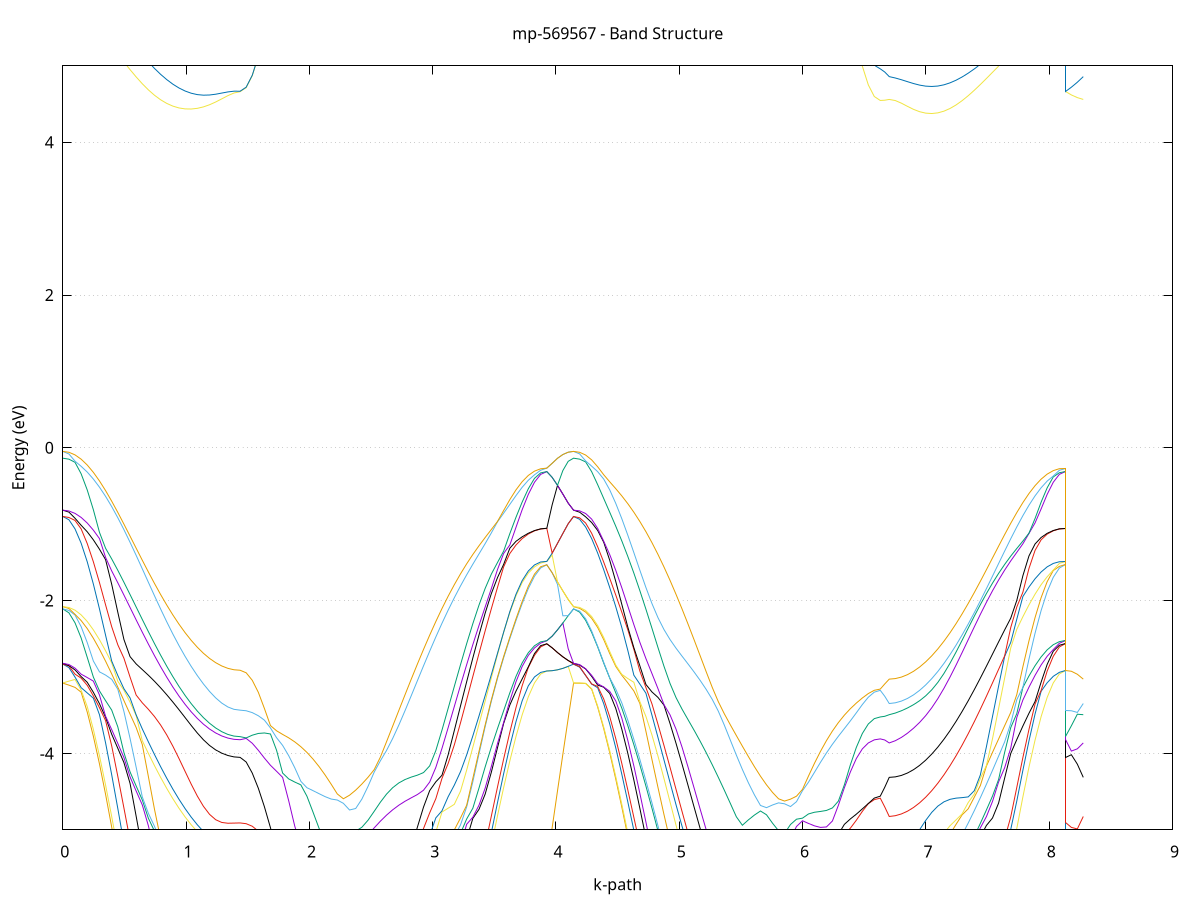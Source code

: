 set title 'mp-569567 - Band Structure'
set xlabel 'k-path'
set ylabel 'Energy (eV)'
set grid y
set yrange [-5:5]
set terminal png size 800,600
set output 'mp-569567_bands_gnuplot.png'
plot '-' using 1:2 with lines notitle, '-' using 1:2 with lines notitle, '-' using 1:2 with lines notitle, '-' using 1:2 with lines notitle, '-' using 1:2 with lines notitle, '-' using 1:2 with lines notitle, '-' using 1:2 with lines notitle, '-' using 1:2 with lines notitle, '-' using 1:2 with lines notitle, '-' using 1:2 with lines notitle, '-' using 1:2 with lines notitle, '-' using 1:2 with lines notitle, '-' using 1:2 with lines notitle, '-' using 1:2 with lines notitle, '-' using 1:2 with lines notitle, '-' using 1:2 with lines notitle, '-' using 1:2 with lines notitle, '-' using 1:2 with lines notitle, '-' using 1:2 with lines notitle, '-' using 1:2 with lines notitle, '-' using 1:2 with lines notitle, '-' using 1:2 with lines notitle, '-' using 1:2 with lines notitle, '-' using 1:2 with lines notitle, '-' using 1:2 with lines notitle, '-' using 1:2 with lines notitle, '-' using 1:2 with lines notitle, '-' using 1:2 with lines notitle, '-' using 1:2 with lines notitle, '-' using 1:2 with lines notitle, '-' using 1:2 with lines notitle, '-' using 1:2 with lines notitle, '-' using 1:2 with lines notitle, '-' using 1:2 with lines notitle, '-' using 1:2 with lines notitle, '-' using 1:2 with lines notitle, '-' using 1:2 with lines notitle, '-' using 1:2 with lines notitle, '-' using 1:2 with lines notitle, '-' using 1:2 with lines notitle, '-' using 1:2 with lines notitle, '-' using 1:2 with lines notitle, '-' using 1:2 with lines notitle, '-' using 1:2 with lines notitle, '-' using 1:2 with lines notitle, '-' using 1:2 with lines notitle, '-' using 1:2 with lines notitle, '-' using 1:2 with lines notitle, '-' using 1:2 with lines notitle, '-' using 1:2 with lines notitle, '-' using 1:2 with lines notitle, '-' using 1:2 with lines notitle, '-' using 1:2 with lines notitle, '-' using 1:2 with lines notitle, '-' using 1:2 with lines notitle, '-' using 1:2 with lines notitle, '-' using 1:2 with lines notitle, '-' using 1:2 with lines notitle, '-' using 1:2 with lines notitle, '-' using 1:2 with lines notitle, '-' using 1:2 with lines notitle, '-' using 1:2 with lines notitle, '-' using 1:2 with lines notitle, '-' using 1:2 with lines notitle
0.000000 -21.498028
0.049586 -21.490728
0.099172 -21.468728
0.148758 -21.432228
0.198344 -21.381028
0.247930 -21.315328
0.297516 -21.235028
0.347102 -21.140228
0.396688 -21.030928
0.446274 -20.907328
0.495860 -20.769328
0.545446 -20.617128
0.595032 -20.450728
0.644618 -20.270328
0.694204 -20.075928
0.743790 -19.867828
0.793376 -19.646128
0.842962 -19.411028
0.892548 -19.162828
0.942134 -18.901928
0.991720 -18.628728
1.041306 -18.343728
1.090892 -18.047728
1.140478 -17.741828
1.190064 -17.427628
1.239650 -17.107628
1.289236 -16.786028
1.338822 -16.471428
1.388408 -16.183628
1.437994 -15.999428
1.437994 -15.999428
1.487264 -15.992928
1.536534 -15.973528
1.585804 -15.941028
1.635073 -15.895528
1.684343 -15.837228
1.733613 -15.766028
1.782883 -15.682028
1.832152 -15.585428
1.881422 -15.476328
1.930692 -15.354728
1.979962 -15.221028
2.029232 -15.075728
2.078501 -14.919428
2.127771 -14.753328
2.177041 -14.580828
2.226311 -14.412928
2.275580 -14.329928
2.275580 -14.329928
2.325579 -14.522028
2.375577 -14.821528
2.425575 -15.159128
2.475573 -15.507928
2.525572 -15.860328
2.575570 -16.211728
2.625568 -16.558928
2.675566 -16.899628
2.725565 -17.232228
2.775563 -17.555528
2.825561 -17.868528
2.875559 -18.170328
2.925557 -18.460428
2.975556 -18.738228
3.025554 -19.003228
3.075552 -19.255328
3.125550 -19.494028
3.175549 -19.719128
3.225547 -19.930428
3.275545 -20.127728
3.325543 -20.311028
3.375542 -20.479928
3.425540 -20.634528
3.475538 -20.774628
3.525536 -20.900228
3.575534 -21.011128
3.625533 -21.107428
3.675531 -21.188928
3.725529 -21.255728
3.775527 -21.307628
3.825526 -21.344828
3.875524 -21.367028
3.925522 -21.374528
3.925522 -21.374528
3.968914 -21.410228
4.012306 -21.448228
4.055698 -21.475828
4.099089 -21.492428
4.142481 -21.498028
4.142481 -21.498028
4.191380 -21.490928
4.240279 -21.469528
4.289177 -21.434028
4.338076 -21.384228
4.386975 -21.320328
4.435874 -21.242228
4.484772 -21.150028
4.533671 -21.043828
4.582570 -20.923528
4.631469 -20.789328
4.680367 -20.641228
4.729266 -20.479328
4.778165 -20.303828
4.827064 -20.114728
4.875962 -19.912128
4.924861 -19.696228
4.973760 -19.467328
5.022659 -19.225528
5.071557 -18.971128
5.120456 -18.704328
5.169355 -18.425628
5.218253 -18.135328
5.267152 -17.834028
5.316051 -17.522328
5.364950 -17.201028
5.413848 -16.871128
5.462747 -16.533828
5.511646 -16.190828
5.560545 -15.844328
5.609443 -15.497228
5.658342 -15.153928
5.707241 -14.821328
5.756140 -14.514928
5.805038 -14.329928
5.805038 -14.329928
5.853566 -14.463928
5.902094 -14.628928
5.950621 -14.795328
5.999149 -14.955428
6.047677 -15.106328
6.096204 -15.246828
6.144732 -15.376128
6.193260 -15.493828
6.241787 -15.599728
6.290315 -15.693428
6.338843 -15.774928
6.387370 -15.844028
6.435898 -15.900628
6.484426 -15.944728
6.532954 -15.976328
6.581481 -15.995228
6.630009 -16.001528
6.630009 -16.001528
6.666352 -16.000028
6.702694 -15.996728
6.702694 -15.996728
6.751967 -16.140628
6.801239 -16.415028
6.850511 -16.724028
6.899783 -17.041528
6.949055 -17.357728
6.998327 -17.668128
7.047599 -17.970228
7.096871 -18.262428
7.146144 -18.543728
7.195416 -18.813328
7.244688 -19.070828
7.293960 -19.315728
7.343232 -19.547628
7.392504 -19.766428
7.441776 -19.971728
7.491048 -20.163428
7.540321 -20.341428
7.589593 -20.505628
7.638865 -20.655728
7.688137 -20.791828
7.737409 -20.913828
7.786681 -21.021628
7.835953 -21.115128
7.885225 -21.194228
7.934497 -21.259128
7.983770 -21.309628
8.033042 -21.345628
8.082314 -21.367328
8.131586 -21.374528
8.131586 -15.999428
8.179860 -15.998328
8.228134 -15.996228
8.276409 -15.996728
e
0.000000 -20.964728
0.049586 -20.958128
0.099172 -20.938328
0.148758 -20.905128
0.198344 -20.858228
0.247930 -20.797328
0.297516 -20.722428
0.347102 -20.633428
0.396688 -20.530128
0.446274 -20.412728
0.495860 -20.281228
0.545446 -20.135528
0.595032 -19.975828
0.644618 -19.802228
0.694204 -19.614828
0.743790 -19.413728
0.793376 -19.199128
0.842962 -18.971428
0.892548 -18.730628
0.942134 -18.477228
0.991720 -18.211728
1.041306 -17.934728
1.090892 -17.647028
1.140478 -17.349928
1.190064 -17.045528
1.239650 -16.737328
1.289236 -16.432428
1.338822 -16.148828
1.388408 -15.946428
1.437994 -15.935728
1.437994 -15.935728
1.487264 -15.929228
1.536534 -15.909628
1.585804 -15.877228
1.635073 -15.831828
1.684343 -15.773528
1.733613 -15.702428
1.782883 -15.618828
1.832152 -15.522628
1.881422 -15.414128
1.930692 -15.293728
1.979962 -15.161728
2.029232 -15.018828
2.078501 -14.865928
2.127771 -14.704928
2.177041 -14.540228
2.226311 -14.386128
2.275580 -14.323428
2.275580 -14.323428
2.325579 -14.513028
2.375577 -14.819228
2.425575 -15.148528
2.475573 -15.491628
2.525572 -15.839928
2.575570 -16.188228
2.625568 -16.533228
2.675566 -16.872228
2.725565 -17.203628
2.775563 -17.525828
2.825561 -17.838028
2.875559 -18.139128
2.925557 -18.428728
2.975556 -18.706028
3.025554 -18.970728
3.075552 -19.222428
3.125550 -19.460928
3.175549 -19.685728
3.225547 -19.896928
3.275545 -20.094128
3.325543 -20.277228
3.375542 -20.446028
3.425540 -20.600528
3.475538 -20.740528
3.525536 -20.866028
3.575534 -20.976928
3.625533 -21.073128
3.675531 -21.154628
3.725529 -21.221328
3.775527 -21.273328
3.825526 -21.310428
3.875524 -21.332628
3.925522 -21.340128
3.925522 -21.340128
3.968914 -21.293228
4.012306 -21.222028
4.055698 -21.139128
4.099089 -21.046128
4.142481 -20.964728
4.142481 -20.964728
4.191380 -20.957628
4.240279 -20.936328
4.289177 -20.900928
4.338076 -20.851428
4.386975 -20.787728
4.435874 -20.710028
4.484772 -20.618228
4.533671 -20.512528
4.582570 -20.392728
4.631469 -20.259128
4.680367 -20.111728
4.729266 -19.950628
4.778165 -19.775928
4.827064 -19.587728
4.875962 -19.386228
4.924861 -19.171428
4.973760 -18.943728
5.022659 -18.703228
5.071557 -18.450328
5.120456 -18.185228
5.169355 -17.908328
5.218253 -17.620128
5.267152 -17.321228
5.316051 -17.012328
5.364950 -16.694328
5.413848 -16.368628
5.462747 -16.036628
5.511646 -15.700528
5.560545 -15.369828
5.609443 -15.055728
5.658342 -14.761228
5.707241 -14.504628
5.756140 -14.330328
5.805038 -14.316528
5.805038 -14.316528
5.853566 -14.397128
5.902094 -14.560128
5.950621 -14.727428
5.999149 -14.888128
6.047677 -15.039328
6.096204 -15.179928
6.144732 -15.309228
6.193260 -15.426828
6.241787 -15.532528
6.290315 -15.626028
6.338843 -15.707328
6.387370 -15.776328
6.435898 -15.832828
6.484426 -15.876828
6.532954 -15.908328
6.581481 -15.927228
6.630009 -15.933528
6.630009 -15.933528
6.666352 -15.937228
6.702694 -15.946728
6.702694 -15.946728
6.751967 -16.124328
6.801239 -16.398328
6.850511 -16.703428
6.899783 -17.017328
6.949055 -17.331028
6.998327 -17.639628
7.047599 -17.940428
7.096871 -18.231628
7.146144 -18.512228
7.195416 -18.781328
7.244688 -19.038328
7.293960 -19.282828
7.343232 -19.514528
7.392504 -19.733028
7.441776 -19.938228
7.491048 -20.129728
7.540321 -20.307628
7.589593 -20.471628
7.638865 -20.621728
7.688137 -20.757728
7.737409 -20.879628
7.786681 -20.987328
7.835953 -21.080828
7.885225 -21.159928
7.934497 -21.224728
7.983770 -21.275228
8.033042 -21.311228
8.082314 -21.332928
8.131586 -21.340128
8.131586 -15.935728
8.179860 -15.937828
8.228134 -15.942928
8.276409 -15.946728
e
0.000000 -20.908928
0.049586 -20.900928
0.099172 -20.877128
0.148758 -20.837628
0.198344 -20.782728
0.247930 -20.712828
0.297516 -20.628028
0.347102 -20.528528
0.396688 -20.414528
0.446274 -20.286028
0.495860 -20.143228
0.545446 -19.986228
0.595032 -19.815128
0.644618 -19.630228
0.694204 -19.431428
0.743790 -19.219128
0.793376 -18.993528
0.842962 -18.754928
0.892548 -18.503728
0.942134 -18.240228
0.991720 -17.965228
1.041306 -17.679528
1.090892 -17.384528
1.140478 -17.082028
1.190064 -16.775228
1.239650 -16.469728
1.289236 -16.176428
1.338822 -15.917428
1.388408 -15.729728
1.437994 -15.648928
1.437994 -15.648928
1.487264 -15.642528
1.536534 -15.623528
1.585804 -15.591828
1.635073 -15.547428
1.684343 -15.490528
1.733613 -15.421228
1.782883 -15.339628
1.832152 -15.245928
1.881422 -15.140328
1.930692 -15.023128
1.979962 -14.894828
2.029232 -14.756128
2.078501 -14.608028
2.127771 -14.452228
2.177041 -14.292728
2.226311 -14.142428
2.275580 -14.086828
2.275580 -14.086828
2.325579 -14.084328
2.375577 -14.178028
2.425575 -14.371228
2.475573 -14.624828
2.525572 -14.913628
2.575570 -15.228628
2.625568 -15.552628
2.675566 -15.876128
2.725565 -16.195528
2.775563 -16.508328
2.825561 -16.812728
2.875559 -17.107428
2.925557 -17.391328
2.975556 -17.663928
3.025554 -17.924328
3.075552 -18.172328
3.125550 -18.407428
3.175549 -18.629328
3.225547 -18.837728
3.275545 -19.032428
3.325543 -19.213328
3.375542 -19.380228
3.425540 -19.532928
3.475538 -19.671428
3.525536 -19.795528
3.575534 -19.905228
3.625533 -20.000428
3.675531 -20.081028
3.725529 -20.147128
3.775527 -20.198528
3.825526 -20.235228
3.875524 -20.257328
3.925522 -20.264628
3.925522 -20.264628
3.968914 -20.403828
4.012306 -20.552428
4.055698 -20.690428
4.099089 -20.816528
4.142481 -20.908928
4.142481 -20.908928
4.191380 -20.901928
4.240279 -20.880728
4.289177 -20.845328
4.338076 -20.795928
4.386975 -20.732428
4.435874 -20.654828
4.484772 -20.563228
4.533671 -20.457728
4.582570 -20.338228
4.631469 -20.204928
4.680367 -20.057928
4.729266 -19.897228
4.778165 -19.723028
4.827064 -19.535328
4.875962 -19.334428
4.924861 -19.120528
4.973760 -18.893728
5.022659 -18.654428
5.071557 -18.402828
5.120456 -18.139328
5.169355 -17.864328
5.218253 -17.578428
5.267152 -17.282328
5.316051 -16.976928
5.364950 -16.663528
5.413848 -16.343528
5.462747 -16.019028
5.511646 -15.693028
5.560545 -15.363428
5.609443 -15.029928
5.658342 -14.706728
5.707241 -14.405928
5.756140 -14.158428
5.805038 -14.085828
5.805038 -14.085828
5.853566 -14.177428
5.902094 -14.316728
5.950621 -14.462228
5.999149 -14.606128
6.047677 -14.744628
6.096204 -14.875528
6.144732 -14.997428
6.193260 -15.109228
6.241787 -15.210528
6.290315 -15.300528
6.338843 -15.379228
6.387370 -15.446128
6.435898 -15.501028
6.484426 -15.543928
6.532954 -15.574628
6.581481 -15.593028
6.630009 -15.599228
6.630009 -15.599228
6.666352 -15.603528
6.702694 -15.614128
6.702694 -15.614128
6.751967 -15.576628
6.801239 -15.625428
6.850511 -15.804828
6.899783 -16.055528
6.949055 -16.336928
6.998327 -16.627728
7.047599 -16.917228
7.096871 -17.200428
7.146144 -17.474728
7.195416 -17.738628
7.244688 -17.991328
7.293960 -18.232128
7.343232 -18.460428
7.392504 -18.676028
7.441776 -18.878528
7.491048 -19.067728
7.540321 -19.243428
7.589593 -19.405528
7.638865 -19.553928
7.688137 -19.688428
7.737409 -19.809028
7.786681 -19.915628
7.835953 -20.008028
7.885225 -20.086328
7.934497 -20.150528
7.983770 -20.200428
8.033042 -20.236128
8.082314 -20.257528
8.131586 -20.264628
8.131586 -15.648928
8.179860 -15.644528
8.228134 -15.632028
8.276409 -15.614128
e
0.000000 -19.299728
0.049586 -19.296628
0.099172 -19.284328
0.148758 -19.259528
0.198344 -19.221128
0.247930 -19.168928
0.297516 -19.102628
0.347102 -19.022228
0.396688 -18.927828
0.446274 -18.819428
0.495860 -18.697028
0.545446 -18.560828
0.595032 -18.410828
0.644618 -18.247228
0.694204 -18.070228
0.743790 -17.879928
0.793376 -17.676628
0.842962 -17.460828
0.892548 -17.232728
0.942134 -16.993028
0.991720 -16.742528
1.041306 -16.482528
1.090892 -16.215128
1.140478 -15.943628
1.190064 -15.674628
1.239650 -15.421628
1.289236 -15.216028
1.338822 -15.120428
1.388408 -15.149728
1.437994 -15.175028
1.437994 -15.175028
1.487264 -15.168928
1.536534 -15.150428
1.585804 -15.119828
1.635073 -15.077028
1.684343 -15.022328
1.733613 -14.955928
1.782883 -14.878328
1.832152 -14.789928
1.881422 -14.691528
1.930692 -14.584128
1.979962 -14.469128
2.029232 -14.348828
2.078501 -14.226528
2.127771 -14.107428
2.177041 -13.999328
2.226311 -13.917628
2.275580 -13.991928
2.275580 -13.991928
2.325579 -13.937328
2.375577 -14.094628
2.425575 -14.326328
2.475573 -14.604528
2.525572 -14.909728
2.575570 -15.221028
2.625568 -15.536828
2.675566 -15.854328
2.725565 -16.169228
2.775563 -16.478528
2.825561 -16.780228
2.875559 -17.072628
2.925557 -17.354928
2.975556 -17.625928
3.025554 -17.885228
3.075552 -18.132228
3.125550 -18.366528
3.175549 -18.587728
3.225547 -18.795528
3.275545 -18.989728
3.325543 -19.170228
3.375542 -19.336728
3.425540 -19.489128
3.475538 -19.627328
3.525536 -19.751228
3.575534 -19.860728
3.625533 -19.955728
3.675531 -20.036228
3.725529 -20.102228
3.775527 -20.153528
3.825526 -20.190128
3.875524 -20.212228
3.925522 -20.219528
3.925522 -20.219528
3.968914 -20.069628
4.012306 -19.888928
4.055698 -19.697228
4.099089 -19.495528
4.142481 -19.299728
4.142481 -19.299728
4.191380 -19.292828
4.240279 -19.271928
4.289177 -19.237228
4.338076 -19.188628
4.386975 -19.126228
4.435874 -19.050028
4.484772 -18.960028
4.533671 -18.856428
4.582570 -18.739228
4.631469 -18.608428
4.680367 -18.464128
4.729266 -18.306528
4.778165 -18.135728
4.827064 -17.952028
4.875962 -17.755328
4.924861 -17.546128
4.973760 -17.324528
5.022659 -17.091128
5.071557 -16.846028
5.120456 -16.590028
5.169355 -16.323728
5.218253 -16.048128
5.267152 -15.764328
5.316051 -15.474128
5.364950 -15.180128
5.413848 -14.886028
5.462747 -14.601528
5.511646 -14.339028
5.560545 -14.110628
5.609443 -13.938728
5.658342 -13.846028
5.707241 -13.838728
5.756140 -13.904028
5.805038 -13.989828
5.805038 -13.989828
5.853566 -14.004528
5.902094 -14.137428
5.950621 -14.278128
5.999149 -14.418128
6.047677 -14.553328
6.096204 -14.681528
6.144732 -14.801128
6.193260 -14.911128
6.241787 -15.010628
6.290315 -15.099328
6.338843 -15.176828
6.387370 -15.242728
6.435898 -15.296928
6.484426 -15.339228
6.532954 -15.369528
6.581481 -15.387728
6.630009 -15.393828
6.630009 -15.393828
6.666352 -15.382128
6.702694 -15.350628
6.702694 -15.350628
6.751967 -15.364528
6.801239 -15.505828
6.850511 -15.743128
6.899783 -16.020228
6.949055 -16.309228
6.998327 -16.599228
7.047599 -16.886128
7.096871 -17.166728
7.146144 -17.438828
7.195416 -17.701128
7.244688 -17.952428
7.293960 -18.192128
7.343232 -18.419528
7.392504 -18.634328
7.441776 -18.836228
7.491048 -19.024928
7.540321 -19.200228
7.589593 -19.362028
7.638865 -19.510128
7.688137 -19.644328
7.737409 -19.764728
7.786681 -19.871028
7.835953 -19.963328
7.885225 -20.041528
7.934497 -20.105528
7.983770 -20.155428
8.033042 -20.191028
8.082314 -20.212428
8.131586 -20.219528
8.131586 -15.175028
8.179860 -15.222128
8.228134 -15.291728
8.276409 -15.350628
e
0.000000 -19.265528
0.049586 -19.254328
0.099172 -19.223828
0.148758 -19.177328
0.198344 -19.115828
0.247930 -19.039928
0.297516 -18.949728
0.347102 -18.845428
0.396688 -18.726928
0.446274 -18.594628
0.495860 -18.448428
0.545446 -18.288628
0.595032 -18.115328
0.644618 -17.928628
0.694204 -17.729028
0.743790 -17.516528
0.793376 -17.291728
0.842962 -17.055028
0.892548 -16.807128
0.942134 -16.549128
0.991720 -16.282428
1.041306 -16.009328
1.090892 -15.733928
1.140478 -15.463328
1.190064 -15.211928
1.239650 -15.008228
1.289236 -14.899128
1.338822 -14.906528
1.388408 -14.986128
1.437994 -15.049628
1.437994 -15.049628
1.487264 -15.043528
1.536534 -15.025228
1.585804 -14.994828
1.635073 -14.952528
1.684343 -14.898428
1.733613 -14.832928
1.782883 -14.756328
1.832152 -14.669428
1.881422 -14.572928
1.930692 -14.468128
1.979962 -14.356628
2.029232 -14.241428
2.078501 -14.126728
2.127771 -14.019928
2.177041 -13.934828
2.226311 -13.915228
2.275580 -13.919428
2.275580 -13.919428
2.325579 -13.888428
2.375577 -13.736828
2.425575 -13.590928
2.475573 -13.494328
2.525572 -13.485228
2.575570 -13.580628
2.625568 -13.759928
2.675566 -13.989928
2.725565 -14.253728
2.775563 -14.529428
2.825561 -14.806028
2.875559 -15.078728
2.925557 -15.344828
2.975556 -15.602428
3.025554 -15.850028
3.075552 -16.086828
3.125550 -16.312028
3.175549 -16.525128
3.225547 -16.725728
3.275545 -16.913528
3.325543 -17.088128
3.375542 -17.249328
3.425540 -17.397128
3.475538 -17.531128
3.525536 -17.651228
3.575534 -17.757528
3.625533 -17.849828
3.675531 -17.928028
3.725529 -17.992028
3.775527 -18.041928
3.825526 -18.077528
3.875524 -18.098928
3.925522 -18.106028
3.925522 -18.106028
3.968914 -18.339128
4.012306 -18.588128
4.055698 -18.828628
4.099089 -19.059928
4.142481 -19.265528
4.142481 -19.265528
4.191380 -19.258528
4.240279 -19.237728
4.289177 -19.203128
4.338076 -19.154628
4.386975 -19.092328
4.435874 -19.016328
4.484772 -18.926528
4.533671 -18.823128
4.582570 -18.706128
4.631469 -18.575628
4.680367 -18.431728
4.729266 -18.274528
4.778165 -18.104228
4.827064 -17.921028
4.875962 -17.725028
4.924861 -17.516528
4.973760 -17.295928
5.022659 -17.063528
5.071557 -16.819728
5.120456 -16.565228
5.169355 -16.300728
5.218253 -16.027328
5.267152 -15.746328
5.316051 -15.459728
5.364950 -15.170128
5.413848 -14.881928
5.462747 -14.597528
5.511646 -14.324128
5.560545 -14.080628
5.609443 -13.889328
5.658342 -13.777328
5.707241 -13.778428
5.756140 -13.886828
5.805038 -13.926228
5.805038 -13.926228
5.853566 -13.848628
5.902094 -13.825128
5.950621 -13.852328
5.999149 -13.912128
6.047677 -13.991728
6.096204 -14.081028
6.144732 -14.173028
6.193260 -14.262928
6.241787 -14.347828
6.290315 -14.425628
6.338843 -14.494928
6.387370 -14.554828
6.435898 -14.604528
6.484426 -14.643528
6.532954 -14.671728
6.581481 -14.688628
6.630009 -14.694328
6.630009 -14.694328
6.666352 -14.720828
6.702694 -14.782228
6.702694 -14.782228
6.751967 -14.704028
6.801239 -14.594028
6.850511 -14.477828
6.899783 -14.444328
6.949055 -14.534428
6.998327 -14.714328
7.047599 -14.939628
7.096871 -15.183928
7.146144 -15.432828
7.195416 -15.678428
7.244688 -15.916728
7.293960 -16.145628
7.343232 -16.363828
7.392504 -16.570628
7.441776 -16.765428
7.491048 -16.947728
7.540321 -17.117328
7.589593 -17.273928
7.638865 -17.417428
7.688137 -17.547628
7.737409 -17.664328
7.786681 -17.767628
7.835953 -17.857228
7.885225 -17.933128
7.934497 -17.995328
7.983770 -18.043728
8.033042 -18.078328
8.082314 -18.099128
8.131586 -18.106028
8.131586 -15.049628
8.179860 -14.991528
8.228134 -14.889728
8.276409 -14.782228
e
0.000000 -16.719128
0.049586 -16.725528
0.099172 -16.720728
0.148758 -16.702528
0.198344 -16.670828
0.247930 -16.625628
0.297516 -16.567028
0.347102 -16.494828
0.396688 -16.409328
0.446274 -16.310528
0.495860 -16.198428
0.545446 -16.073328
0.595032 -15.935228
0.644618 -15.784328
0.694204 -15.620928
0.743790 -15.445428
0.793376 -15.258128
0.842962 -15.059928
0.892548 -14.851628
0.942134 -14.635028
0.991720 -14.412228
1.041306 -14.188428
1.090892 -13.973028
1.140478 -13.787128
1.190064 -13.674728
1.239650 -13.684728
1.289236 -13.780128
1.338822 -13.867328
1.388408 -13.958128
1.437994 -14.023028
1.437994 -14.023028
1.487264 -14.017728
1.536534 -14.001728
1.585804 -13.975428
1.635073 -13.939128
1.684343 -13.893528
1.733613 -13.839828
1.782883 -13.779328
1.832152 -13.714428
1.881422 -13.648328
1.930692 -13.586028
1.979962 -13.534828
2.029232 -13.505528
2.078501 -13.511928
2.127771 -13.568228
2.177041 -13.679428
2.226311 -13.811928
2.275580 -13.844728
2.275580 -13.844728
2.325579 -13.815728
2.375577 -13.633128
2.425575 -13.441328
2.475573 -13.378828
2.525572 -13.409028
2.575570 -13.537628
2.625568 -13.740328
2.675566 -13.986328
2.725565 -14.245928
2.775563 -14.513228
2.825561 -14.783328
2.875559 -15.051028
2.925557 -15.313128
2.975556 -15.567328
3.025554 -15.812228
3.075552 -16.046828
3.125550 -16.270128
3.175549 -16.481628
3.225547 -16.680828
3.275545 -16.867428
3.325543 -17.041028
3.375542 -17.201428
3.425540 -17.348428
3.475538 -17.481828
3.525536 -17.601528
3.575534 -17.707328
3.625533 -17.799228
3.675531 -17.877128
3.725529 -17.940928
3.775527 -17.990528
3.825526 -18.026028
3.875524 -18.047328
3.925522 -18.054428
3.925522 -18.054428
3.968914 -17.814028
4.012306 -17.543628
4.055698 -17.268428
4.099089 -16.991428
4.142481 -16.719128
4.142481 -16.719128
4.191380 -16.712628
4.240279 -16.692728
4.289177 -16.659828
4.338076 -16.613828
4.386975 -16.554728
4.435874 -16.482528
4.484772 -16.397428
4.533671 -16.299328
4.582570 -16.188428
4.631469 -16.064828
4.680367 -15.928628
4.729266 -15.780128
4.778165 -15.619328
4.827064 -15.446728
4.875962 -15.262328
4.924861 -15.066628
4.973760 -14.860328
5.022659 -14.643728
5.071557 -14.418028
5.120456 -14.184228
5.169355 -13.944228
5.218253 -13.700828
5.267152 -13.458728
5.316051 -13.226628
5.364950 -13.021628
5.413848 -12.877928
5.462747 -12.845028
5.511646 -12.935328
5.560545 -13.102528
5.609443 -13.300728
5.658342 -13.501728
5.707241 -13.692828
5.756140 -13.857028
5.805038 -13.838428
5.805038 -13.838528
5.853566 -13.838428
5.902094 -13.645628
5.950621 -13.605828
5.999149 -13.640828
6.047677 -13.705828
6.096204 -13.786328
6.144732 -13.872828
6.193260 -13.959328
6.241787 -14.041828
6.290315 -14.118028
6.338843 -14.186228
6.387370 -14.245228
6.435898 -14.294428
6.484426 -14.333028
6.532954 -14.360928
6.581481 -14.377728
6.630009 -14.383328
6.630009 -14.383328
6.666352 -14.355128
6.702694 -14.288928
6.702694 -14.288928
6.751967 -14.319528
6.801239 -14.251528
6.850511 -14.195728
6.899783 -14.255728
6.949055 -14.425328
6.998327 -14.651328
7.047599 -14.898328
7.096871 -15.149828
7.146144 -15.399028
7.195416 -15.642728
7.244688 -15.878728
7.293960 -16.105428
7.343232 -16.321828
7.392504 -16.527028
7.441776 -16.720328
7.491048 -16.901528
7.540321 -17.070128
7.589593 -17.225928
7.638865 -17.368728
7.688137 -17.498328
7.737409 -17.614528
7.786681 -17.717328
7.835953 -17.806628
7.885225 -17.882228
7.934497 -17.944128
7.983770 -17.992428
8.033042 -18.026828
8.082314 -18.047528
8.131586 -18.054428
8.131586 -14.023028
8.179860 -14.065728
8.228134 -14.169428
8.276409 -14.288928
e
0.000000 -16.713628
0.049586 -16.693828
0.099172 -16.658028
0.148758 -16.608828
0.198344 -16.546128
0.247930 -16.470228
0.297516 -16.381028
0.347102 -16.278728
0.396688 -16.163328
0.446274 -16.035128
0.495860 -15.894128
0.545446 -15.740628
0.595032 -15.574828
0.644618 -15.396928
0.694204 -15.207628
0.743790 -15.006928
0.793376 -14.795928
0.842962 -14.575528
0.892548 -14.347328
0.942134 -14.114028
0.991720 -13.880228
1.041306 -13.655228
1.090892 -13.459228
1.140478 -13.333828
1.190064 -13.335228
1.239650 -13.458728
1.289236 -13.625628
1.338822 -13.776728
1.388408 -13.820928
1.437994 -13.780628
1.437994 -13.780628
1.487264 -13.775628
1.536534 -13.760628
1.585804 -13.735928
1.635073 -13.702028
1.684343 -13.659728
1.733613 -13.610328
1.782883 -13.555528
1.832152 -13.498028
1.881422 -13.441728
1.930692 -13.392628
1.979962 -13.359328
2.029232 -13.353628
2.078501 -13.389928
2.127771 -13.480628
2.177041 -13.629228
2.226311 -13.803428
2.275580 -13.818828
2.275580 -13.818828
2.325579 -13.701528
2.375577 -13.559128
2.425575 -13.408728
2.475573 -13.170228
2.525572 -12.920228
2.575570 -12.664528
2.625568 -12.407428
2.675566 -12.155028
2.725565 -12.215928
2.775563 -12.471328
2.825561 -12.727628
2.875559 -12.980428
2.925557 -13.227228
2.975556 -13.466228
3.025554 -13.696028
3.075552 -13.915928
3.125550 -14.125128
3.175549 -14.323028
3.225547 -14.509328
3.275545 -14.683728
3.325543 -14.845928
3.375542 -14.995628
3.425540 -15.132828
3.475538 -15.257228
3.525536 -15.368828
3.575534 -15.467428
3.625533 -15.553028
3.675531 -15.625528
3.725529 -15.684928
3.775527 -15.731228
3.825526 -15.764228
3.875524 -15.784028
3.925522 -15.790628
3.925522 -15.790628
3.968914 -15.844628
4.012306 -15.991928
4.055698 -16.202528
4.099089 -16.449928
4.142481 -16.713628
4.142481 -16.713628
4.191380 -16.707028
4.240279 -16.687228
4.289177 -16.654228
4.338076 -16.608128
4.386975 -16.548928
4.435874 -16.476628
4.484772 -16.391328
4.533671 -16.293028
4.582570 -16.181928
4.631469 -16.058128
4.680367 -15.921728
4.729266 -15.772828
4.778165 -15.611728
4.827064 -15.438628
4.875962 -15.253828
4.924861 -15.057628
4.973760 -14.850628
5.022659 -14.633328
5.071557 -14.406828
5.120456 -14.172028
5.169355 -13.930928
5.218253 -13.686328
5.267152 -13.443028
5.316051 -13.209628
5.364950 -13.003828
5.413848 -12.859828
5.462747 -12.825928
5.511646 -12.913928
5.560545 -13.079428
5.609443 -13.278928
5.658342 -13.488328
5.707241 -13.665828
5.756140 -13.753428
5.805038 -13.826528
5.805038 -13.826528
5.853566 -13.695328
5.902094 -13.615228
5.950621 -13.475428
5.999149 -13.363728
6.047677 -13.304728
6.096204 -13.289028
6.144732 -13.304028
6.193260 -13.338428
6.241787 -13.383128
6.290315 -13.431528
6.338843 -13.479328
6.387370 -13.523428
6.435898 -13.561728
6.484426 -13.592728
6.532954 -13.615528
6.581481 -13.629428
6.630009 -13.634128
6.630009 -13.634128
6.666352 -13.654828
6.702694 -13.699528
6.702694 -13.699528
6.751967 -13.690128
6.801239 -13.515128
6.850511 -13.240928
6.899783 -12.949628
6.949055 -12.749128
6.998327 -12.753928
7.047599 -12.899928
7.096871 -13.101628
7.146144 -13.321328
7.195416 -13.543528
7.244688 -13.761728
7.293960 -13.972628
7.343232 -14.174428
7.392504 -14.365928
7.441776 -14.546528
7.491048 -14.715628
7.540321 -14.873028
7.589593 -15.018428
7.638865 -15.151728
7.688137 -15.272528
7.737409 -15.380928
7.786681 -15.476728
7.835953 -15.559928
7.885225 -15.630428
7.934497 -15.688028
7.983770 -15.732928
8.033042 -15.764928
8.082314 -15.784228
8.131586 -15.790628
8.131586 -13.780628
8.179860 -13.773828
8.228134 -13.746228
8.276409 -13.699528
e
0.000000 -12.252728
0.049586 -12.259128
0.099172 -12.259728
0.148758 -12.248428
0.198344 -12.224728
0.247930 -12.188528
0.297516 -12.139928
0.347102 -12.079128
0.396688 -12.006728
0.446274 -11.922928
0.495860 -11.828428
0.545446 -11.724228
0.595032 -11.611628
0.644618 -11.492428
0.694204 -11.369828
0.743790 -11.248928
0.793376 -11.138428
0.842962 -11.054828
0.892548 -11.027728
0.942134 -11.100828
0.991720 -11.302728
1.041306 -11.603828
1.090892 -11.940828
1.140478 -12.262928
1.190064 -12.544428
1.239650 -12.802428
1.289236 -13.036928
1.338822 -13.155328
1.388408 -13.180528
1.437994 -13.233928
1.437994 -13.233928
1.487264 -13.227328
1.536534 -13.207828
1.585804 -13.175328
1.635073 -13.129928
1.684343 -13.071728
1.733613 -13.001128
1.782883 -12.918328
1.832152 -12.823728
1.881422 -12.717828
1.930692 -12.601328
1.979962 -12.475428
2.029232 -12.341828
2.078501 -12.203728
2.127771 -12.068428
2.177041 -11.954628
2.226311 -11.888628
2.275580 -11.873328
2.275580 -11.873328
2.325579 -11.904728
2.375577 -11.884328
2.425575 -11.867428
2.475573 -11.928528
2.525572 -11.934828
2.575570 -11.847128
2.625568 -11.741728
2.675566 -11.968128
2.725565 -11.916428
2.775563 -11.705028
2.825561 -11.538828
2.875559 -11.437428
2.925557 -11.411628
2.975556 -11.456128
3.025554 -11.553328
3.075552 -11.684128
3.125550 -11.833428
3.175549 -11.991228
3.225547 -12.150628
3.275545 -12.307228
3.325543 -12.457928
3.375542 -12.600728
3.425540 -12.734228
3.475538 -12.857028
3.525536 -12.968628
3.575534 -13.068128
3.625533 -13.155128
3.675531 -13.229228
3.725529 -13.290228
3.775527 -13.337928
3.825526 -13.372028
3.875524 -13.392628
3.925522 -13.399428
3.925522 -13.399428
3.968914 -13.336228
4.012306 -13.161328
4.055698 -12.904228
4.099089 -12.592028
4.142481 -12.252728
4.142481 -12.252728
4.191380 -12.246528
4.240279 -12.228128
4.289177 -12.197528
4.338076 -12.154728
4.386975 -12.100028
4.435874 -12.033628
4.484772 -11.955628
4.533671 -11.866728
4.582570 -11.767228
4.631469 -11.657828
4.680367 -11.539428
4.729266 -11.413128
4.778165 -11.280528
4.827064 -11.144328
4.875962 -11.007728
4.924861 -10.876428
4.973760 -10.758728
5.022659 -10.667828
5.071557 -10.621928
5.120456 -10.640828
5.169355 -10.734028
5.218253 -10.899328
5.267152 -11.108628
5.316051 -11.330028
5.364950 -11.534928
5.413848 -11.684228
5.462747 -11.729328
5.511646 -11.697328
5.560545 -11.842828
5.609443 -11.945628
5.658342 -11.972928
5.707241 -11.933128
5.756140 -11.877928
5.805038 -11.869928
5.805038 -11.869928
5.853566 -11.924828
5.902094 -12.020228
5.950621 -12.138528
5.999149 -12.268028
6.047677 -12.399228
6.096204 -12.526628
6.144732 -12.647228
6.193260 -12.759228
6.241787 -12.861328
6.290315 -12.952628
6.338843 -13.032728
6.387370 -13.101128
6.435898 -13.157328
6.484426 -13.201328
6.532954 -13.232928
6.581481 -13.251828
6.630009 -13.258228
6.630009 -13.258228
6.666352 -13.221528
6.702694 -13.129428
6.702694 -13.129428
6.751967 -12.898528
6.801239 -12.753728
6.850511 -12.833028
6.899783 -12.782128
6.949055 -12.664628
6.998327 -12.419628
7.047599 -12.128828
7.096871 -11.866028
7.146144 -11.688028
7.195416 -11.624728
7.244688 -11.660228
7.293960 -11.758228
7.343232 -11.889628
7.392504 -12.036428
7.441776 -12.188228
7.491048 -12.339028
7.540321 -12.484928
7.589593 -12.623428
7.638865 -12.753028
7.688137 -12.872428
7.737409 -12.980728
7.786681 -13.077528
7.835953 -13.162028
7.885225 -13.234228
7.934497 -13.293528
7.983770 -13.339628
8.033042 -13.372828
8.082314 -13.392828
8.131586 -13.399428
8.131586 -13.233928
8.179860 -13.173028
8.228134 -13.028328
8.276409 -13.129428
e
0.000000 -12.231228
0.049586 -12.212028
0.099172 -12.173328
0.148758 -12.121428
0.198344 -12.056828
0.247930 -11.980128
0.297516 -11.891528
0.347102 -11.791528
0.396688 -11.680728
0.446274 -11.559428
0.495860 -11.429028
0.545446 -11.290628
0.595032 -11.146028
0.644618 -10.998028
0.694204 -10.851028
0.743790 -10.712628
0.793376 -10.596828
0.842962 -10.530728
0.892548 -10.562628
0.942134 -10.740628
0.991720 -11.037528
1.041306 -11.377228
1.090892 -11.709128
1.140478 -11.993028
1.190064 -12.210228
1.239650 -12.330928
1.289236 -12.427028
1.338822 -12.674028
1.388408 -12.801328
1.437994 -12.665428
1.437994 -12.665428
1.487264 -12.659428
1.536534 -12.641728
1.585804 -12.612228
1.635073 -12.571228
1.684343 -12.519128
1.733613 -12.456328
1.782883 -12.383528
1.832152 -12.301528
1.881422 -12.211528
1.930692 -12.115128
1.979962 -12.034728
2.029232 -11.962528
2.078501 -11.900228
2.127771 -11.842128
2.177041 -11.767828
2.226311 -11.751928
2.275580 -11.849828
2.275580 -11.849828
2.325579 -11.879928
2.375577 -11.858228
2.425575 -11.788128
2.475573 -11.642728
2.525572 -11.634928
2.575570 -11.565828
2.625568 -11.673728
2.675566 -11.443028
2.725565 -11.174628
2.775563 -10.882228
2.825561 -10.574728
2.875559 -10.260028
2.925557 -9.947528
2.975556 -9.652328
3.025554 -9.399528
3.075552 -9.245928
3.125550 -9.204628
3.175549 -9.229328
3.225547 -9.295728
3.275545 -9.384728
3.325543 -9.483928
3.375542 -9.585828
3.425540 -9.685828
3.475538 -9.780828
3.525536 -9.869028
3.575534 -9.949028
3.625533 -10.019728
3.675531 -10.080528
3.725529 -10.130828
3.775527 -10.170328
3.825526 -10.198628
3.875524 -10.215728
3.925522 -10.221528
3.925522 -10.221528
3.968914 -10.630028
4.012306 -11.055728
4.055698 -11.468328
4.099089 -11.865128
4.142481 -12.231228
4.142481 -12.231228
4.191380 -12.225028
4.240279 -12.206628
4.289177 -12.176028
4.338076 -12.133228
4.386975 -12.078528
4.435874 -12.012028
4.484772 -11.934128
4.533671 -11.845128
4.582570 -11.745528
4.631469 -11.636128
4.680367 -11.517428
4.729266 -11.391028
4.778165 -11.258128
4.827064 -11.121428
4.875962 -10.984428
4.924861 -10.852628
4.973760 -10.734528
5.022659 -10.644128
5.071557 -10.600828
5.120456 -10.626328
5.169355 -10.729928
5.218253 -10.891628
5.267152 -11.089828
5.316051 -11.301428
5.364950 -11.497428
5.413848 -11.638728
5.462747 -11.681828
5.511646 -11.665228
5.560545 -11.644928
5.609443 -11.740828
5.658342 -11.753728
5.707241 -11.687228
5.756140 -11.759428
5.805038 -11.847928
5.805038 -11.847928
5.853566 -11.885728
5.902094 -11.895828
5.950621 -11.907428
5.999149 -11.928728
6.047677 -11.960928
6.096204 -12.002728
6.144732 -12.052228
6.193260 -12.134028
6.241787 -12.231228
6.290315 -12.318628
6.338843 -12.395328
6.387370 -12.460828
6.435898 -12.514728
6.484426 -12.556828
6.532954 -12.587028
6.581481 -12.605228
6.630009 -12.611228
6.630009 -12.611228
6.666352 -12.694628
6.702694 -12.823928
6.702694 -12.823928
6.751967 -12.667528
6.801239 -12.701528
6.850511 -12.799728
6.899783 -12.759628
6.949055 -12.477628
6.998327 -12.107128
7.047599 -11.711628
7.096871 -11.302428
7.146144 -10.883328
7.195416 -10.457728
7.244688 -10.035228
7.293960 -9.645028
7.343232 -9.362028
7.392504 -9.302428
7.441776 -9.340228
7.491048 -9.415928
7.540321 -9.507928
7.589593 -9.605028
7.638865 -9.701428
7.688137 -9.793528
7.737409 -9.879128
7.786681 -9.956728
7.835953 -10.025428
7.885225 -10.084528
7.934497 -10.133428
7.983770 -10.171728
8.033042 -10.199328
8.082314 -10.215928
8.131586 -10.221528
8.131586 -12.665428
8.179860 -12.826028
8.228134 -12.982528
8.276409 -12.823928
e
0.000000 -7.902328
0.049586 -7.911228
0.099172 -7.921828
0.148758 -7.925528
0.198344 -7.921028
0.247930 -7.908228
0.297516 -7.887628
0.347102 -7.859928
0.396688 -7.826528
0.446274 -7.789628
0.495860 -7.753228
0.545446 -7.725528
0.595032 -7.726428
0.644618 -7.811928
0.694204 -8.080128
0.743790 -8.491128
0.793376 -8.940928
0.842962 -9.387828
0.892548 -9.811028
0.942134 -10.203328
0.991720 -10.585928
1.041306 -10.976328
1.090892 -11.362928
1.140478 -11.708428
1.190064 -11.923528
1.239650 -12.039128
1.289236 -12.141928
1.338822 -12.086028
1.388408 -12.356328
1.437994 -12.620028
1.437994 -12.620028
1.487264 -12.614228
1.536534 -12.597128
1.585804 -12.568628
1.635073 -12.529328
1.684343 -12.479428
1.733613 -12.419928
1.782883 -12.351728
1.832152 -12.276428
1.881422 -12.196228
1.930692 -12.114228
1.979962 -12.014328
2.029232 -11.911728
2.078501 -11.810628
2.127771 -11.719528
2.177041 -11.681128
2.226311 -11.658228
2.275580 -11.616628
2.275580 -11.616628
2.325579 -11.677428
2.375577 -11.731328
2.425575 -11.715528
2.475573 -11.600928
2.525572 -11.510728
2.575570 -11.565128
2.625568 -11.410028
2.675566 -11.196128
2.725565 -10.945528
2.775563 -10.672428
2.825561 -10.387228
2.875559 -10.099328
2.925557 -9.820928
2.975556 -9.569528
3.025554 -9.369728
3.075552 -9.225028
3.125550 -9.152028
3.175549 -9.165028
3.225547 -9.229828
3.275545 -9.320028
3.325543 -9.420928
3.375542 -9.524228
3.425540 -9.625228
3.475538 -9.720928
3.525536 -9.809428
3.575534 -9.889528
3.625533 -9.960228
3.675531 -10.021028
3.725529 -10.071328
3.775527 -10.110728
3.825526 -10.139028
3.875524 -10.156128
3.925522 -10.161828
3.925522 -10.161828
3.968914 -9.743528
4.012306 -9.288428
4.055698 -8.825628
4.099089 -8.356428
4.142481 -7.902328
4.142481 -7.902328
4.191380 -7.897928
4.240279 -7.884928
4.289177 -7.863428
4.338076 -7.833728
4.386975 -7.796228
4.435874 -7.751728
4.484772 -7.701028
4.533671 -7.645628
4.582570 -7.587528
4.631469 -7.530128
4.680367 -7.478728
4.729266 -7.442928
4.778165 -7.439928
4.827064 -7.497928
4.875962 -7.650228
4.924861 -7.927728
4.973760 -8.256228
5.022659 -8.602128
5.071557 -8.952028
5.120456 -9.300328
5.169355 -9.643628
5.218253 -9.979028
5.267152 -10.303828
5.316051 -10.615628
5.364950 -10.911028
5.413848 -11.185728
5.462747 -11.429928
5.511646 -11.561328
5.560545 -11.538628
5.609443 -11.439028
5.658342 -11.473628
5.707241 -11.614128
5.756140 -11.602428
5.805038 -11.588228
5.805038 -11.588228
5.853566 -11.573028
5.902094 -11.596528
5.950621 -11.629028
5.999149 -11.702128
6.047677 -11.804528
6.096204 -11.916828
6.144732 -12.028328
6.193260 -12.106628
6.241787 -12.162828
6.290315 -12.217928
6.338843 -12.269528
6.387370 -12.315728
6.435898 -12.355128
6.484426 -12.386728
6.532954 -12.409728
6.581481 -12.423728
6.630009 -12.428428
6.630009 -12.428428
6.666352 -12.338728
6.702694 -12.190628
6.702694 -12.190628
6.751967 -12.439028
6.801239 -12.543228
6.850511 -12.250628
6.899783 -11.969728
6.949055 -11.812028
6.998327 -11.633428
7.047599 -11.339828
7.096871 -10.981028
7.146144 -10.593528
7.195416 -10.198028
7.244688 -9.821328
7.293960 -9.514828
7.343232 -9.339128
7.392504 -9.251828
7.441776 -9.274328
7.491048 -9.349528
7.540321 -9.443528
7.589593 -9.542628
7.638865 -9.640328
7.688137 -9.733328
7.737409 -9.819328
7.786681 -9.897228
7.835953 -9.966028
7.885225 -10.025028
7.934497 -10.073928
7.983770 -10.112228
8.033042 -10.139728
8.082314 -10.156228
8.131586 -10.161828
8.131586 -12.620028
8.179860 -12.444628
8.228134 -12.237528
8.276409 -12.190628
e
0.000000 -7.859728
0.049586 -7.841828
0.099172 -7.804428
0.148758 -7.756628
0.198344 -7.700128
0.247930 -7.636028
0.297516 -7.565428
0.347102 -7.489428
0.396688 -7.410228
0.446274 -7.331028
0.495860 -7.257628
0.545446 -7.204028
0.595032 -7.214628
0.644618 -7.415128
0.694204 -7.780928
0.743790 -8.204428
0.793376 -8.640728
0.842962 -9.061028
0.892548 -9.442428
0.942134 -9.774928
0.991720 -10.090328
1.041306 -10.427028
1.090892 -10.787128
1.140478 -11.154128
1.190064 -11.498128
1.239650 -11.696228
1.289236 -11.706328
1.338822 -11.869628
1.388408 -11.676128
1.437994 -11.457028
1.437994 -11.457028
1.487264 -11.452128
1.536534 -11.437528
1.585804 -11.413528
1.635073 -11.380528
1.684343 -11.339428
1.733613 -11.291128
1.782883 -11.237528
1.832152 -11.180828
1.881422 -11.124228
1.930692 -11.127228
1.979962 -11.156028
2.029232 -11.213228
2.078501 -11.294428
2.127771 -11.384928
2.177041 -11.434628
2.226311 -11.458528
2.275580 -11.490328
2.275580 -11.490328
2.325579 -11.349628
2.375577 -11.278428
2.425575 -11.451528
2.475573 -11.572628
2.525572 -11.415928
2.575570 -11.177628
2.625568 -10.911228
2.675566 -10.622928
2.725565 -10.316428
2.775563 -9.994228
2.825561 -9.658428
2.875559 -9.310928
2.925557 -9.000428
2.975556 -8.816928
3.025554 -8.568128
3.075552 -8.268828
3.125550 -7.933428
3.175549 -7.572628
3.225547 -7.193828
3.275545 -6.802828
3.325543 -6.404328
3.375542 -6.002528
3.425540 -5.602028
3.475538 -5.386428
3.525536 -5.372228
3.575534 -5.379328
3.625533 -5.395528
3.675531 -5.414628
3.725529 -5.433128
3.775527 -5.449028
3.825526 -5.461128
3.875524 -5.468628
3.925522 -5.471228
3.925522 -5.471228
3.968914 -5.945628
4.012306 -6.432628
4.055698 -6.918128
4.099089 -7.401028
4.142481 -7.859728
4.142481 -7.859728
4.191380 -7.855328
4.240279 -7.842328
4.289177 -7.820828
4.338076 -7.791128
4.386975 -7.753528
4.435874 -7.708828
4.484772 -7.657828
4.533671 -7.601828
4.582570 -7.542828
4.631469 -7.484028
4.680367 -7.431128
4.729266 -7.394428
4.778165 -7.394728
4.827064 -7.468128
4.875962 -7.649528
4.924861 -7.906028
4.973760 -8.218228
5.022659 -8.540428
5.071557 -8.862228
5.120456 -9.186228
5.169355 -9.511428
5.218253 -9.833628
5.267152 -10.148628
5.316051 -10.452628
5.364950 -10.742128
5.413848 -11.012828
5.462747 -11.258728
5.511646 -11.469928
5.560545 -11.475328
5.609443 -11.414228
5.658342 -11.450528
5.707241 -11.539428
5.756140 -11.540128
5.805038 -11.529228
5.805038 -11.529228
5.853566 -11.529328
5.902094 -11.450128
5.950621 -11.346428
5.999149 -11.235128
6.047677 -11.176828
6.096204 -11.212328
6.144732 -11.265728
6.193260 -11.328928
6.241787 -11.395128
6.290315 -11.459628
6.338843 -11.519328
6.387370 -11.572128
6.435898 -11.616728
6.484426 -11.652128
6.532954 -11.677828
6.581481 -11.693428
6.630009 -11.698528
6.630009 -11.698528
6.666352 -11.828928
6.702694 -12.017428
6.702694 -12.017428
6.751967 -12.171028
6.801239 -11.990028
6.850511 -11.683328
6.899783 -11.449428
6.949055 -11.242328
6.998327 -10.909228
7.047599 -10.541428
7.096871 -10.188228
7.146144 -9.872728
7.195416 -9.564528
7.244688 -9.228028
7.293960 -8.874528
7.343232 -8.549028
7.392504 -8.212028
7.441776 -7.795128
7.491048 -7.337428
7.540321 -6.864928
7.589593 -6.390428
7.638865 -5.924228
7.688137 -5.501028
7.737409 -5.383428
7.786681 -5.383528
7.835953 -5.397928
7.885225 -5.416228
7.934497 -5.434128
7.983770 -5.449628
8.033042 -5.461428
8.082314 -5.468728
8.131586 -5.471228
8.131586 -11.457028
8.179860 -11.666428
8.228134 -11.929328
8.276409 -12.017428
e
0.000000 -3.080028
0.049586 -3.106428
0.099172 -3.136128
0.148758 -3.198628
0.198344 -3.459728
0.247930 -3.776028
0.297516 -4.138128
0.347102 -4.537128
0.396688 -4.964828
0.446274 -5.413328
0.495860 -5.874628
0.545446 -6.337728
0.595032 -6.779828
0.644618 -7.162828
0.694204 -7.500128
0.743790 -7.852128
0.793376 -8.255328
0.842962 -8.664528
0.892548 -9.035628
0.942134 -9.324828
0.991720 -9.522128
1.041306 -9.715528
1.090892 -10.007928
1.140478 -10.374528
1.190064 -10.763728
1.239650 -11.141928
1.289236 -11.392228
1.338822 -11.263028
1.388408 -11.155028
1.437994 -11.318828
1.437994 -11.318828
1.487264 -11.314828
1.536534 -11.303228
1.585804 -11.284528
1.635073 -11.259528
1.684343 -11.229828
1.733613 -11.197528
1.782883 -11.165828
1.832152 -11.139228
1.881422 -11.123928
1.930692 -11.071828
1.979962 -11.027428
2.029232 -10.993128
2.078501 -10.971228
2.127771 -11.055628
2.177041 -11.267128
2.226311 -11.372728
2.275580 -11.260628
2.275580 -11.260628
2.325579 -11.184928
2.375577 -11.212128
2.425575 -11.111828
2.475573 -11.074728
2.525572 -11.058928
2.575570 -10.939528
2.625568 -10.718128
2.675566 -10.449228
2.725565 -10.153128
2.775563 -9.837528
2.825561 -9.506028
2.875559 -9.161228
2.925557 -8.946328
2.975556 -8.583428
3.025554 -8.211628
3.075552 -7.839228
3.125550 -7.617328
3.175549 -7.343328
3.225547 -7.008428
3.275545 -6.637928
3.325543 -6.247328
3.375542 -5.846328
3.425540 -5.448228
3.475538 -5.357728
3.525536 -5.341828
3.575534 -5.350228
3.625533 -5.367728
3.675531 -5.387728
3.725529 -5.406828
3.775527 -5.423028
3.825526 -5.435328
3.875524 -5.442928
3.925522 -5.445528
3.925522 -5.445528
3.968914 -4.972328
4.012306 -4.489528
4.055698 -4.011528
4.099089 -3.540528
4.142481 -3.080028
4.142481 -3.080028
4.191380 -3.081028
4.240279 -3.084528
4.289177 -3.158528
4.338076 -3.394328
4.386975 -3.675328
4.435874 -3.992228
4.484772 -4.337028
4.533671 -4.702828
4.582570 -5.083428
4.631469 -5.473528
4.680367 -5.868328
4.729266 -6.263228
4.778165 -6.653528
4.827064 -7.032428
4.875962 -7.388428
4.924861 -7.708728
4.973760 -8.005528
5.022659 -8.283428
5.071557 -8.514928
5.120456 -8.668628
5.169355 -8.750828
5.218253 -8.968928
5.267152 -9.294628
5.316051 -9.618628
5.364950 -9.931828
5.413848 -10.231528
5.462747 -10.516128
5.511646 -10.783328
5.560545 -11.029828
5.609443 -11.247728
5.658342 -11.347228
5.707241 -11.352928
5.756140 -11.369128
5.805038 -11.259828
5.805038 -11.259828
5.853566 -11.131628
5.902094 -11.122428
5.950621 -11.150328
5.999149 -11.161528
6.047677 -11.151728
6.096204 -11.119828
6.144732 -11.133828
6.193260 -11.175028
6.241787 -11.228428
6.290315 -11.285128
6.338843 -11.339728
6.387370 -11.389128
6.435898 -11.431528
6.484426 -11.465428
6.532954 -11.490128
6.581481 -11.505228
6.630009 -11.510228
6.630009 -11.510228
6.666352 -11.377228
6.702694 -11.180728
6.702694 -11.180728
6.751967 -10.887928
6.801239 -10.954328
6.850511 -11.154228
6.899783 -11.138328
6.949055 -10.825828
6.998327 -10.452228
7.047599 -10.076128
7.096871 -9.722228
7.146144 -9.395328
7.195416 -9.064428
7.244688 -8.765928
7.293960 -8.586828
7.343232 -8.355328
7.392504 -7.964228
7.441776 -7.515728
7.491048 -7.048428
7.540321 -6.577428
7.589593 -6.115728
7.638865 -5.694728
7.688137 -5.438028
7.737409 -5.358628
7.786681 -5.355228
7.835953 -5.370328
7.885225 -5.389428
7.934497 -5.407928
7.983770 -5.423728
8.033042 -5.435628
8.082314 -5.443028
8.131586 -5.445528
8.131586 -11.318828
8.179860 -11.115528
8.228134 -10.971828
8.276409 -11.180728
e
0.000000 -3.078128
0.049586 -3.054128
0.099172 -3.032328
0.148758 -3.171628
0.198344 -3.387228
0.247930 -3.686328
0.297516 -4.031928
0.347102 -4.415228
0.396688 -4.827628
0.446274 -5.261528
0.495860 -5.708528
0.545446 -6.157128
0.595032 -6.577028
0.644618 -6.864228
0.694204 -7.032728
0.743790 -7.274828
0.793376 -7.609328
0.842962 -7.957228
0.892548 -8.264528
0.942134 -8.483228
0.991720 -8.661128
1.041306 -8.889728
1.090892 -8.963528
1.140478 -9.194728
1.190064 -9.549228
1.239650 -9.914328
1.289236 -10.271728
1.338822 -10.600328
1.388408 -10.762228
1.437994 -10.587428
1.437994 -10.587428
1.487264 -10.582328
1.536534 -10.566928
1.585804 -10.541728
1.635073 -10.506828
1.684343 -10.463228
1.733613 -10.411828
1.782883 -10.354228
1.832152 -10.334628
1.881422 -10.342228
1.930692 -10.382128
1.979962 -10.466828
2.029232 -10.603028
2.078501 -10.778628
2.127771 -10.870628
2.177041 -10.821828
2.226311 -10.740528
2.275580 -10.683128
2.275580 -10.683128
2.325579 -10.796728
2.375577 -10.736528
2.425575 -10.555128
2.475573 -10.331628
2.525572 -10.084628
2.575570 -9.832728
2.625568 -9.574528
2.675566 -9.292328
2.725565 -9.019828
2.775563 -9.045528
2.825561 -9.099728
2.875559 -9.089528
2.925557 -8.804928
2.975556 -8.439228
3.025554 -8.068928
3.075552 -7.803028
3.125550 -7.474628
3.175549 -7.120728
3.225547 -6.764128
3.275545 -6.395328
3.325543 -6.017228
3.375542 -5.651328
3.425540 -5.440228
3.475538 -5.202928
3.525536 -4.817928
3.575534 -4.447428
3.625533 -4.098728
3.675531 -3.779028
3.725529 -3.496428
3.775527 -3.259528
3.825526 -3.077828
3.875524 -2.961628
3.925522 -2.921328
3.925522 -2.921328
3.968914 -2.917528
4.012306 -2.906128
4.055698 -2.887128
4.099089 -2.860728
4.142481 -3.078128
4.142481 -3.078128
4.191380 -3.079328
4.240279 -3.083228
4.289177 -3.153428
4.338076 -3.381428
4.386975 -3.654928
4.435874 -3.965128
4.484772 -4.304228
4.533671 -4.665028
4.582570 -5.041428
4.631469 -5.427828
4.680367 -5.819328
4.729266 -6.211228
4.778165 -6.598428
4.827064 -6.975028
4.875962 -7.333128
4.924861 -7.668128
4.973760 -7.979128
5.022659 -8.256028
5.071557 -8.479928
5.120456 -8.634128
5.169355 -8.730428
5.218253 -8.858228
5.267152 -9.099328
5.316051 -9.387428
5.364950 -9.679228
5.413848 -9.961528
5.462747 -10.226728
5.511646 -10.466128
5.560545 -10.662428
5.609443 -10.780928
5.658342 -10.801628
5.707241 -10.776128
5.756140 -10.742928
5.805038 -10.694928
5.805038 -10.694928
5.853566 -10.682428
5.902094 -10.582628
5.950621 -10.557528
5.999149 -10.544028
6.047677 -10.520828
6.096204 -10.481228
6.144732 -10.439228
6.193260 -10.410928
6.241787 -10.401028
6.290315 -10.406228
6.338843 -10.420928
6.387370 -10.440128
6.435898 -10.459928
6.484426 -10.477628
6.532954 -10.491528
6.581481 -10.500228
6.630009 -10.503228
6.630009 -10.503228
6.666352 -10.541428
6.702694 -10.637528
6.702694 -10.637528
6.751967 -10.638328
6.801239 -10.476428
6.850511 -10.119728
6.899783 -9.747028
6.949055 -9.390028
6.998327 -9.305428
7.047599 -9.373528
7.096871 -9.332628
7.146144 -9.138828
7.195416 -8.885428
7.244688 -8.656628
7.293960 -8.384928
7.343232 -8.052728
7.392504 -7.658528
7.441776 -7.225228
7.491048 -6.774628
7.540321 -6.321328
7.589593 -5.883028
7.638865 -5.514928
7.688137 -5.316228
7.737409 -4.981328
7.786681 -4.569628
7.835953 -4.180128
7.885225 -3.826528
7.934497 -3.518628
7.983770 -3.265928
8.033042 -3.077428
8.082314 -2.960828
8.131586 -2.921328
8.131586 -10.587428
8.179860 -10.732728
8.228134 -10.840328
8.276409 -10.637528
e
0.000000 -2.831628
0.049586 -2.876528
0.099172 -3.001428
0.148758 -3.139828
0.198344 -3.208428
0.247930 -3.277128
0.297516 -3.494028
0.347102 -3.863328
0.396688 -4.280028
0.446274 -4.721928
0.495860 -5.179128
0.545446 -5.642828
0.595032 -6.101528
0.644618 -6.532128
0.694204 -6.885428
0.743790 -7.114428
0.793376 -7.297828
0.842962 -7.570028
0.892548 -7.927428
0.942134 -8.309628
0.991720 -8.586328
1.041306 -8.643028
1.090892 -8.796928
1.140478 -8.804828
1.190064 -8.758228
1.239650 -9.085428
1.289236 -9.465928
1.338822 -9.839428
1.388408 -10.196128
1.437994 -10.476828
1.437994 -10.476828
1.487264 -10.473228
1.536534 -10.462428
1.585804 -10.445028
1.635073 -10.422428
1.684343 -10.396328
1.733613 -10.369628
1.782883 -10.346828
1.832152 -10.293128
1.881422 -10.232728
1.930692 -10.180028
1.979962 -10.147128
2.029232 -10.151828
2.078501 -10.209928
2.127771 -10.312628
2.177041 -10.428728
2.226311 -10.547028
2.275580 -10.646128
2.275580 -10.646128
2.325579 -10.549528
2.375577 -10.458728
2.425575 -10.364328
2.475573 -10.237328
2.525572 -10.057928
2.575570 -9.820228
2.625568 -9.542328
2.675566 -9.256928
2.725565 -8.991428
2.775563 -8.675028
2.825561 -8.345528
2.875559 -8.005628
2.925557 -7.822828
2.975556 -7.851428
3.025554 -7.853228
3.075552 -7.667428
3.125550 -7.290128
3.175549 -6.906328
3.225547 -6.550728
3.275545 -6.185928
3.325543 -5.840928
3.375542 -5.591928
3.425540 -5.428328
3.475538 -5.039328
3.525536 -4.645128
3.575534 -4.265428
3.625533 -3.908228
3.675531 -3.584628
3.725529 -3.312128
3.775527 -3.115728
3.825526 -2.999628
3.875524 -2.939928
3.925522 -2.921328
3.925522 -2.921328
3.968914 -2.917528
4.012306 -2.906128
4.055698 -2.887128
4.099089 -2.860728
4.142481 -2.831628
4.142481 -2.831628
4.191380 -2.870828
4.240279 -2.980328
4.289177 -3.092328
4.338076 -3.140828
4.386975 -3.348828
4.435874 -3.615128
4.484772 -3.928028
4.533671 -4.272428
4.582570 -4.635628
4.631469 -5.007328
4.680367 -5.376928
4.729266 -5.731328
4.778165 -6.049328
4.827064 -6.297328
4.875962 -6.450228
4.924861 -6.708928
4.973760 -7.094628
5.022659 -7.477528
5.071557 -7.853128
5.120456 -8.217428
5.169355 -8.549828
5.218253 -8.658628
5.267152 -8.609828
5.316051 -8.579928
5.364950 -8.690028
5.413848 -8.915828
5.462747 -9.167228
5.511646 -9.416128
5.560545 -9.655328
5.609443 -9.883128
5.658342 -10.099128
5.707241 -10.301628
5.756140 -10.485028
5.805038 -10.631528
5.805038 -10.631528
5.853566 -10.633128
5.902094 -10.577928
5.950621 -10.414828
5.999149 -10.267928
6.047677 -10.150928
6.096204 -10.070128
6.144732 -10.029328
6.193260 -10.022528
6.241787 -10.038428
6.290315 -10.066828
6.338843 -10.100428
6.387370 -10.134228
6.435898 -10.164928
6.484426 -10.190528
6.532954 -10.209628
6.581481 -10.221428
6.630009 -10.225328
6.630009 -10.225328
6.666352 -10.223728
6.702694 -10.236028
6.702694 -10.236028
6.751967 -10.183228
6.801239 -9.857928
6.850511 -9.500928
6.899783 -9.149728
6.949055 -9.072328
6.998327 -8.915028
7.047599 -8.553328
7.096871 -8.213328
7.146144 -7.979128
7.195416 -7.878628
7.244688 -7.782028
7.293960 -7.574928
7.343232 -7.247028
7.392504 -6.851128
7.441776 -6.429528
7.491048 -6.012228
7.540321 -5.639628
7.589593 -5.379028
7.638865 -5.220228
7.688137 -4.995128
7.737409 -4.622428
7.786681 -4.221128
7.835953 -3.836728
7.885225 -3.484828
7.934497 -3.186828
7.983770 -3.075128
8.033042 -2.991228
8.082314 -2.939028
8.131586 -2.921328
8.131586 -10.476828
8.179860 -10.366628
8.228134 -10.269128
8.276409 -10.236028
e
0.000000 -2.831628
0.049586 -2.855028
0.099172 -2.962628
0.148758 -3.014628
0.198344 -3.109228
0.247930 -3.246728
0.297516 -3.402128
0.347102 -3.571028
0.396688 -3.902228
0.446274 -4.301228
0.495860 -4.715528
0.545446 -5.135528
0.595032 -5.548028
0.644618 -5.928728
0.694204 -6.228328
0.743790 -6.412328
0.793376 -6.560028
0.842962 -6.780328
0.892548 -7.087628
0.942134 -7.439628
0.991720 -7.794528
1.041306 -8.085728
1.090892 -8.170028
1.140478 -8.242628
1.190064 -8.541128
1.239650 -8.419628
1.289236 -8.219128
1.338822 -8.014128
1.388408 -7.836428
1.437994 -7.755128
1.437994 -7.755128
1.487264 -7.751828
1.536534 -7.742728
1.585804 -7.730128
1.635073 -7.719228
1.684343 -7.723428
1.733613 -7.777028
1.782883 -7.938928
1.832152 -8.201928
1.881422 -8.497728
1.930692 -8.783628
1.979962 -9.032828
2.029232 -9.223828
2.078501 -9.394528
2.127771 -9.548828
2.177041 -9.683328
2.226311 -9.792028
2.275580 -9.836228
2.275580 -9.836228
2.325579 -9.794728
2.375577 -9.715928
2.425575 -9.690428
2.475573 -9.584028
2.525572 -9.417228
2.575570 -9.208528
2.625568 -8.970928
2.675566 -8.830728
2.725565 -8.843028
2.775563 -8.603628
2.825561 -8.298828
2.875559 -8.002828
2.925557 -7.765628
2.975556 -7.644628
3.025554 -7.569328
3.075552 -7.439428
3.125550 -7.215728
3.175549 -6.906128
3.225547 -6.527228
3.275545 -6.164928
3.325543 -5.840228
3.375542 -5.539228
3.425540 -5.203228
3.475538 -4.821428
3.525536 -4.440928
3.575534 -4.072328
3.625533 -3.723128
3.675531 -3.401028
3.725529 -3.115028
3.775527 -2.875128
3.825526 -2.716228
3.875524 -2.606728
3.925522 -2.565528
3.925522 -2.565528
3.968914 -2.618228
4.012306 -2.680228
4.055698 -2.735928
4.099089 -2.784528
4.142481 -2.831628
4.142481 -2.831628
4.191380 -2.864328
4.240279 -2.978028
4.289177 -3.091128
4.338076 -3.123428
4.386975 -3.286728
4.435874 -3.519428
4.484772 -3.806028
4.533671 -4.131128
4.582570 -4.479228
4.631469 -4.837728
4.680367 -5.195328
4.729266 -5.539228
4.778165 -5.851828
4.827064 -6.110928
4.875962 -6.346828
4.924861 -6.571028
4.973760 -6.863728
5.022659 -7.221228
5.071557 -7.577328
5.120456 -7.917528
5.169355 -8.217328
5.218253 -8.397228
5.267152 -8.405328
5.316051 -8.388028
5.364950 -8.565428
5.413848 -8.813428
5.462747 -9.055828
5.511646 -9.278228
5.560545 -9.471428
5.609443 -9.625128
5.658342 -9.730928
5.707241 -9.792528
5.756140 -9.828328
5.805038 -9.845728
5.805038 -9.845728
5.853566 -9.827928
5.902094 -9.758228
5.950621 -9.646628
5.999149 -9.505728
6.047677 -9.325628
6.096204 -9.097728
6.144732 -8.826028
6.193260 -8.522328
6.241787 -8.249028
6.290315 -8.071128
6.338843 -7.966528
6.387370 -7.920428
6.435898 -7.907228
6.484426 -7.908728
6.532954 -7.914628
6.581481 -7.919828
6.630009 -7.921828
6.630009 -7.921828
6.666352 -7.933528
6.702694 -7.946728
6.702694 -7.946728
6.751967 -8.160128
6.801239 -8.397028
6.850511 -8.630928
6.899783 -8.830328
6.949055 -8.698928
6.998327 -8.327228
7.047599 -7.949728
7.096871 -7.629428
7.146144 -7.511628
7.195416 -7.480328
7.244688 -7.361328
7.293960 -7.119828
7.343232 -6.789428
7.392504 -6.415428
7.441776 -6.032928
7.491048 -5.678428
7.540321 -5.405728
7.589593 -5.245328
7.638865 -5.117928
7.688137 -4.831928
7.737409 -4.443728
7.786681 -4.053528
7.835953 -3.686328
7.885225 -3.354328
7.934497 -3.176428
7.983770 -2.921228
8.033042 -2.728728
8.082314 -2.607428
8.131586 -2.565528
8.131586 -7.755128
8.179860 -7.807228
8.228134 -7.895728
8.276409 -7.946728
e
0.000000 -2.821028
0.049586 -2.851228
0.099172 -2.907028
0.148758 -2.994428
0.198344 -3.069628
0.247930 -3.200128
0.297516 -3.349628
0.347102 -3.529228
0.396688 -3.749428
0.446274 -3.933628
0.495860 -4.120628
0.545446 -4.392628
0.595032 -4.823728
0.644618 -5.262028
0.694204 -5.689928
0.743790 -6.079528
0.793376 -6.375728
0.842962 -6.528028
0.892548 -6.587328
0.942134 -6.708328
0.991720 -7.032028
1.041306 -7.430228
1.090892 -7.838928
1.140478 -8.066228
1.190064 -7.899228
1.239650 -7.710328
1.289236 -7.523228
1.338822 -7.362928
1.388408 -7.271428
1.437994 -7.261728
1.437994 -7.261728
1.487264 -7.262428
1.536534 -7.266028
1.585804 -7.277728
1.635073 -7.307928
1.684343 -7.373928
1.733613 -7.506128
1.782883 -7.770928
1.832152 -8.088028
1.881422 -8.400428
1.930692 -8.693728
1.979962 -8.962128
2.029232 -9.199828
2.078501 -9.341428
2.127771 -9.384728
2.177041 -9.370728
2.226311 -9.359728
2.275580 -9.495528
2.275580 -9.495528
2.325579 -9.647028
2.375577 -9.683528
2.425575 -9.527328
2.475573 -9.344628
2.525572 -9.152228
2.575570 -8.972928
2.625568 -8.849828
2.675566 -8.714428
2.725565 -8.448028
2.775563 -8.185428
2.825561 -7.958128
2.875559 -7.829428
2.925557 -7.649428
2.975556 -7.291628
3.025554 -6.926128
3.075552 -6.556328
3.125550 -6.185628
3.175549 -5.818528
3.225547 -5.461028
3.275545 -5.123528
3.325543 -4.850728
3.375542 -4.732428
3.425540 -4.533428
3.475538 -4.246928
3.525536 -3.925428
3.575534 -3.606628
3.625533 -3.367228
3.675531 -3.185228
3.725529 -3.025428
3.775527 -2.867328
3.825526 -2.693428
3.875524 -2.589528
3.925522 -2.565528
3.925522 -2.565528
3.968914 -2.618228
4.012306 -2.680228
4.055698 -2.735928
4.099089 -2.784528
4.142481 -2.821028
4.142481 -2.821028
4.191380 -2.844028
4.240279 -2.893928
4.289177 -2.991328
4.338076 -3.105728
4.386975 -3.133128
4.435874 -3.215128
4.484772 -3.411428
4.533671 -3.683128
4.582570 -3.999628
4.631469 -4.348928
4.680367 -4.720428
4.729266 -5.105728
4.778165 -5.497528
4.827064 -5.887528
4.875962 -6.216628
4.924861 -6.355028
4.973760 -6.463128
5.022659 -6.553428
5.071557 -6.761528
5.120456 -7.040028
5.169355 -7.337128
5.218253 -7.634428
5.267152 -7.918328
5.316051 -8.133228
5.364950 -8.238528
5.413848 -8.500328
5.462747 -8.740628
5.511646 -8.949828
5.560545 -9.113328
5.609443 -9.213428
5.658342 -9.243228
5.707241 -9.254628
5.756140 -9.337828
5.805038 -9.446328
5.805038 -9.446328
5.853566 -9.529328
5.902094 -9.559928
5.950621 -9.516528
5.999149 -9.395428
6.047677 -9.214628
6.096204 -8.992328
6.144732 -8.741928
6.193260 -8.483928
6.241787 -8.201128
6.290315 -7.880628
6.338843 -7.600828
6.387370 -7.486728
6.435898 -7.495428
6.484426 -7.520428
6.532954 -7.542228
6.581481 -7.556228
6.630009 -7.561028
6.630009 -7.561028
6.666352 -7.521128
6.702694 -7.427328
6.702694 -7.427328
6.751967 -7.264828
6.801239 -7.132328
6.850511 -7.061128
6.899783 -7.058028
6.949055 -7.107628
6.998327 -7.184028
7.047599 -7.254528
7.096871 -7.293028
7.146144 -7.239728
7.195416 -6.971828
7.244688 -6.600728
7.293960 -6.197428
7.343232 -5.790128
7.392504 -5.403928
7.441776 -5.091728
7.491048 -4.942928
7.540321 -4.845628
7.589593 -4.650528
7.638865 -4.322728
7.688137 -4.001028
7.737409 -3.818128
7.786681 -3.641428
7.835953 -3.474528
7.885225 -3.321428
7.934497 -3.067228
7.983770 -2.834028
8.033042 -2.662628
8.082314 -2.585128
8.131586 -2.565528
8.131586 -7.261728
8.179860 -7.253028
8.228134 -7.312028
8.276409 -7.427328
e
0.000000 -2.821028
0.049586 -2.836428
0.099172 -2.884028
0.148758 -2.962828
0.198344 -3.007128
0.247930 -3.054028
0.297516 -3.236228
0.347102 -3.513828
0.396688 -3.688628
0.446274 -3.870328
0.495860 -4.055728
0.545446 -4.307728
0.595032 -4.492828
0.644618 -4.673928
0.694204 -4.948128
0.743790 -5.296328
0.793376 -5.572528
0.842962 -5.745628
0.892548 -6.014328
0.942134 -6.283428
0.991720 -6.334028
1.041306 -6.307628
1.090892 -6.283028
1.140478 -6.291228
1.190064 -6.351728
1.239650 -6.466928
1.289236 -6.620928
1.338822 -6.785328
1.388408 -6.910028
1.437994 -6.946328
1.437994 -6.946328
1.487264 -6.944128
1.536534 -6.938528
1.585804 -6.933928
1.635073 -6.961828
1.684343 -7.143028
1.733613 -7.415828
1.782883 -7.649328
1.832152 -7.893928
1.881422 -8.168828
1.930692 -8.445528
1.979962 -8.686828
2.029232 -8.857828
2.078501 -8.944928
2.127771 -8.955428
2.177041 -8.905028
2.226311 -9.104628
2.275580 -9.102928
2.275580 -9.102928
2.325579 -8.991128
2.375577 -8.867128
2.425575 -8.762828
2.475573 -8.667128
2.525572 -8.542428
2.575570 -8.377228
2.625568 -8.179028
2.675566 -7.960128
2.725565 -7.736928
2.775563 -7.537428
2.825561 -7.388628
2.875559 -7.230328
2.925557 -7.159928
2.975556 -6.975028
3.025554 -6.673228
3.075552 -6.324328
3.125550 -5.955828
3.175549 -5.579528
3.225547 -5.209428
3.275545 -4.927928
3.325543 -4.835328
3.375542 -4.678228
3.425540 -4.455128
3.475538 -4.172128
3.525536 -3.871628
3.575534 -3.593928
3.625533 -3.313528
3.675531 -3.062328
3.725529 -2.862728
3.775527 -2.716828
3.825526 -2.619928
3.875524 -2.556328
3.925522 -2.524728
3.925522 -2.524728
3.968914 -2.465228
4.012306 -2.382728
4.055698 -2.293128
4.099089 -2.630428
4.142481 -2.821028
4.142481 -2.821028
4.191380 -2.837328
4.240279 -2.892828
4.289177 -2.978228
4.338076 -3.087528
4.386975 -3.130828
4.435874 -3.188628
4.484772 -3.313028
4.533671 -3.538128
4.582570 -3.830228
4.631469 -4.164428
4.680367 -4.524228
4.729266 -4.898628
4.778165 -5.280428
4.827064 -5.663428
4.875962 -6.038628
4.924861 -6.336128
4.973760 -6.386728
5.022659 -6.457828
5.071557 -6.634928
5.120456 -6.935828
5.169355 -7.258028
5.218253 -7.572328
5.267152 -7.864628
5.316051 -8.096428
5.364950 -8.187428
5.413848 -8.201928
5.462747 -8.259728
5.511646 -8.394828
5.560545 -8.584828
5.609443 -8.759628
5.658342 -8.904728
5.707241 -9.014028
5.756140 -9.095728
5.805038 -9.159828
5.805038 -9.159828
5.853566 -9.193628
5.902094 -9.166328
5.950621 -9.045428
5.999149 -8.828628
6.047677 -8.552428
6.096204 -8.307528
6.144732 -8.122628
6.193260 -7.899128
6.241787 -7.639228
6.290315 -7.374028
6.338843 -7.296128
6.387370 -7.143628
6.435898 -6.899228
6.484426 -6.675428
6.532954 -6.577428
6.581481 -6.570328
6.630009 -6.568828
6.630009 -6.568828
6.666352 -6.594328
6.702694 -6.663128
6.702694 -6.663128
6.751967 -6.565428
6.801239 -6.541428
6.850511 -6.609328
6.899783 -6.736228
6.949055 -6.887328
6.998327 -7.041828
7.047599 -7.181428
7.096871 -7.223928
7.146144 -6.978628
7.195416 -6.601328
7.244688 -6.199528
7.293960 -5.799328
7.343232 -5.425328
7.392504 -5.134928
7.441776 -4.974628
7.491048 -4.826728
7.540321 -4.628628
7.589593 -4.373728
7.638865 -4.187128
7.688137 -3.932228
7.737409 -3.529528
7.786681 -3.301028
7.835953 -3.133028
7.885225 -2.978728
7.934497 -2.842228
7.983770 -2.728128
8.033042 -2.640928
8.082314 -2.558928
8.131586 -2.524728
8.131586 -6.946328
8.179860 -6.922228
8.228134 -6.809728
8.276409 -6.663128
e
0.000000 -2.109028
0.049586 -2.159728
0.099172 -2.290928
0.148758 -2.489228
0.198344 -2.743128
0.247930 -3.000728
0.297516 -3.182128
0.347102 -3.310228
0.396688 -3.433328
0.446274 -3.653128
0.495860 -3.989328
0.545446 -4.242028
0.595032 -4.427028
0.644618 -4.608728
0.694204 -4.849428
0.743790 -5.018128
0.793376 -5.178728
0.842962 -5.566228
0.892548 -5.744628
0.942134 -5.749928
0.991720 -5.732828
1.041306 -5.831928
1.090892 -5.928528
1.140478 -6.012728
1.190064 -6.084428
1.239650 -6.143328
1.289236 -6.189228
1.338822 -6.222128
1.388408 -6.241828
1.437994 -6.248428
1.437994 -6.248428
1.487264 -6.285928
1.536534 -6.395028
1.585804 -6.563328
1.635073 -6.768728
1.684343 -7.024828
1.733613 -7.274528
1.782883 -7.470928
1.832152 -7.643628
1.881422 -7.844428
1.930692 -8.049028
1.979962 -8.217828
2.029232 -8.326628
2.078501 -8.369428
2.127771 -8.552628
2.177041 -8.872128
2.226311 -8.808728
2.275580 -8.677528
2.275580 -8.677528
2.325579 -8.516628
2.375577 -8.333228
2.425575 -8.298928
2.475573 -8.177128
2.525572 -7.993628
2.575570 -7.824928
2.625568 -7.911928
2.675566 -7.873728
2.725565 -7.711428
2.775563 -7.487928
2.825561 -7.274928
2.875559 -7.201828
2.925557 -6.991328
2.975556 -6.699528
3.025554 -6.384028
3.075552 -6.056928
3.125550 -5.723028
3.175549 -5.384628
3.225547 -5.047428
3.275545 -4.858728
3.325543 -4.718328
3.375542 -4.453228
3.425540 -4.177128
3.475538 -3.917928
3.525536 -3.675428
3.575534 -3.441228
3.625533 -3.207728
3.675531 -2.992328
3.725529 -2.815328
3.775527 -2.682028
3.825526 -2.590828
3.875524 -2.539528
3.925522 -2.524728
3.925522 -2.524728
3.968914 -2.465228
4.012306 -2.382728
4.055698 -2.293128
4.099089 -2.197428
4.142481 -2.109028
4.142481 -2.109028
4.191380 -2.150628
4.240279 -2.258028
4.289177 -2.416028
4.338076 -2.605928
4.386975 -2.818028
4.435874 -3.014528
4.484772 -3.207628
4.533671 -3.407828
4.582570 -3.636928
4.631469 -3.886028
4.680367 -4.150228
4.729266 -4.427728
4.778165 -4.716828
4.827064 -5.014428
4.875962 -5.316528
4.924861 -5.615928
4.973760 -5.908628
5.022659 -6.237328
5.071557 -6.543328
5.120456 -6.809028
5.169355 -7.090328
5.218253 -7.382428
5.267152 -7.674828
5.316051 -7.961728
5.364950 -8.134428
5.413848 -8.117128
5.462747 -8.217428
5.511646 -8.381228
5.560545 -8.541028
5.609443 -8.711428
5.658342 -8.864028
5.707241 -8.931628
5.756140 -8.832728
5.805038 -8.637128
5.805038 -8.637128
5.853566 -8.432428
5.902094 -8.310028
5.950621 -8.374828
5.999149 -8.394028
6.047677 -8.350128
6.096204 -8.177828
6.144732 -7.874028
6.193260 -7.576328
6.241787 -7.362328
6.290315 -7.286228
6.338843 -7.069328
6.387370 -6.827128
6.435898 -6.666528
6.484426 -6.599328
6.532954 -6.501028
6.581481 -6.391328
6.630009 -6.353828
6.630009 -6.353828
6.666352 -6.350428
6.702694 -6.340128
6.702694 -6.340128
6.751967 -6.331728
6.801239 -6.310028
6.850511 -6.275128
6.899783 -6.227028
6.949055 -6.166028
6.998327 -6.092228
7.047599 -6.005928
7.096871 -5.907428
7.146144 -5.796928
7.195416 -5.675128
7.244688 -5.542328
7.293960 -5.399228
7.343232 -5.246528
7.392504 -5.085028
7.441776 -4.915728
7.491048 -4.739828
7.540321 -4.558628
7.589593 -4.341428
7.638865 -3.986028
7.688137 -3.662228
7.737409 -3.478528
7.786681 -3.136528
7.835953 -2.986528
7.885225 -2.852328
7.934497 -2.737028
7.983770 -2.644228
8.033042 -2.577128
8.082314 -2.537428
8.131586 -2.524728
8.131586 -6.248428
8.179860 -6.281528
8.228134 -6.316428
8.276409 -6.340128
e
0.000000 -2.109028
0.049586 -2.127928
0.099172 -2.188928
0.148758 -2.340928
0.198344 -2.549928
0.247930 -2.790628
0.297516 -2.932728
0.347102 -2.975128
0.396688 -3.030728
0.446274 -3.160628
0.495860 -3.452228
0.545446 -3.803628
0.595032 -4.181828
0.644618 -4.568728
0.694204 -4.785328
0.743790 -4.955428
0.793376 -5.160628
0.842962 -5.330328
0.892548 -5.472028
0.942134 -5.603228
0.991720 -5.723428
1.041306 -5.782928
1.090892 -5.882028
1.140478 -5.968628
1.190064 -6.042528
1.239650 -6.103328
1.289236 -6.150928
1.338822 -6.185028
1.388408 -6.205528
1.437994 -6.212328
1.437994 -6.212328
1.487264 -6.252028
1.536534 -6.365328
1.585804 -6.542028
1.635073 -6.747928
1.684343 -6.813528
1.733613 -6.797828
1.782883 -6.852028
1.832152 -6.988628
1.881422 -7.071528
1.930692 -7.217328
1.979962 -7.501328
2.029232 -7.846128
2.078501 -8.202928
2.127771 -8.352628
2.177041 -8.294928
2.226311 -8.217628
2.275580 -8.172128
2.275580 -8.172128
2.325579 -8.233028
2.375577 -8.313328
2.425575 -8.132628
2.475573 -7.923828
2.525572 -7.761728
2.575570 -7.782228
2.625568 -7.561728
2.675566 -7.350128
2.725565 -7.172828
2.775563 -7.037328
2.825561 -6.930228
2.875559 -6.792328
2.925557 -6.520228
2.975556 -6.215728
3.025554 -5.901028
3.075552 -5.584228
3.125550 -5.294528
3.175549 -5.086028
3.225547 -4.936728
3.275545 -4.700528
3.325543 -4.371428
3.375542 -4.005728
3.425540 -3.649928
3.475538 -3.318528
3.525536 -3.018628
3.575534 -2.747628
3.625533 -2.497328
3.675531 -2.261428
3.725529 -2.040028
3.775527 -1.842028
3.825526 -1.681328
3.875524 -1.572728
3.925522 -1.530728
3.925522 -1.530728
3.968914 -1.635628
4.012306 -1.787628
4.055698 -2.198428
4.099089 -2.197428
4.142481 -2.109028
4.142481 -2.109028
4.191380 -2.137828
4.240279 -2.237328
4.289177 -2.397428
4.338076 -2.598928
4.386975 -2.808228
4.435874 -3.011328
4.484772 -3.159428
4.533671 -3.339028
4.582570 -3.566528
4.631469 -3.816228
4.680367 -4.080328
4.729266 -4.357328
4.778165 -4.646828
4.827064 -4.948028
4.875962 -5.259928
4.924861 -5.580928
4.973760 -5.894628
5.022659 -6.100628
5.071557 -6.191728
5.120456 -6.271628
5.169355 -6.441428
5.218253 -6.683328
5.267152 -6.947828
5.316051 -7.209428
5.364950 -7.448428
5.413848 -7.633528
5.462747 -7.754528
5.511646 -7.884228
5.560545 -8.043128
5.609443 -8.204128
5.658342 -8.339728
5.707241 -8.418128
5.756140 -8.402228
5.805038 -8.279428
5.805038 -8.279428
5.853566 -8.217128
5.902094 -8.289128
5.950621 -8.208228
5.999149 -8.118128
6.047677 -7.972528
6.096204 -7.761928
6.144732 -7.502728
6.193260 -7.236428
6.241787 -7.067528
6.290315 -6.947828
6.338843 -6.776528
6.387370 -6.562828
6.435898 -6.358828
6.484426 -6.187728
6.532954 -6.035628
6.581481 -5.932828
6.630009 -5.895828
6.630009 -5.895828
6.666352 -5.948728
6.702694 -6.015728
6.702694 -6.015728
6.751967 -6.006228
6.801239 -5.983528
6.850511 -5.947628
6.899783 -5.898728
6.949055 -5.836828
6.998327 -5.762328
7.047599 -5.675228
7.096871 -5.576028
7.146144 -5.464928
7.195416 -5.342428
7.244688 -5.209028
7.293960 -5.065328
7.343232 -4.912028
7.392504 -4.749928
7.441776 -4.580028
7.491048 -4.403528
7.540321 -4.221728
7.589593 -4.036228
7.638865 -3.849028
7.688137 -3.606728
7.737409 -3.296128
7.786681 -3.135728
7.835953 -2.765828
7.885225 -2.427128
7.934497 -2.129828
7.983770 -1.882828
8.033042 -1.694928
8.082314 -1.574228
8.131586 -1.530728
8.131586 -6.212328
8.179860 -6.167528
8.228134 -6.097528
8.276409 -6.015728
e
0.000000 -2.079428
0.049586 -2.102528
0.099172 -2.180328
0.148758 -2.261128
0.198344 -2.366528
0.247930 -2.493028
0.297516 -2.636528
0.347102 -2.793328
0.396688 -2.959928
0.446274 -3.132728
0.495860 -3.308928
0.545446 -3.485928
0.595032 -3.661428
0.644618 -3.883328
0.694204 -4.304028
0.743790 -4.732828
0.793376 -5.117828
0.842962 -5.271528
0.892548 -5.415528
0.942134 -5.549228
0.991720 -5.671928
1.041306 -5.720428
1.090892 -5.723528
1.140478 -5.743628
1.190064 -5.778328
1.239650 -5.830528
1.289236 -5.905628
1.338822 -5.997128
1.388408 -6.079828
1.437994 -6.114828
1.437994 -6.114828
1.487264 -6.119128
1.536534 -6.138828
1.585804 -6.188428
1.635073 -6.288928
1.684343 -6.451728
1.733613 -6.655428
1.782883 -6.768828
1.832152 -6.755328
1.881422 -6.817728
1.930692 -7.018128
1.979962 -7.301628
2.029232 -7.596528
2.078501 -7.860728
2.127771 -8.061228
2.177041 -8.173828
2.226311 -8.194828
2.275580 -8.140528
2.275580 -8.140528
2.325579 -8.031028
2.375577 -7.885328
2.425575 -7.719528
2.475573 -7.563428
2.525572 -7.516328
2.575570 -7.365228
2.625568 -7.119628
2.675566 -6.856028
2.725565 -6.812828
2.775563 -6.883728
2.825561 -6.880028
2.875559 -6.656328
2.925557 -6.391628
2.975556 -6.110228
3.025554 -5.825528
3.075552 -5.548628
3.125550 -5.274828
3.175549 -5.001828
3.225547 -4.845428
3.275545 -4.678928
3.325543 -4.327828
3.375542 -3.973528
3.425540 -3.627128
3.475538 -3.300228
3.525536 -3.002028
3.575534 -2.731628
3.625533 -2.479728
3.675531 -2.239528
3.725529 -2.013128
3.775527 -1.812128
3.825526 -1.653428
3.875524 -1.557228
3.925522 -1.530728
3.925522 -1.530728
3.968914 -1.635628
4.012306 -1.756228
4.055698 -1.873328
4.099089 -1.985528
4.142481 -2.079428
4.142481 -2.079428
4.191380 -2.100628
4.240279 -2.149828
4.289177 -2.231228
4.338076 -2.351528
4.386975 -2.509928
4.435874 -2.693128
4.484772 -2.861728
4.533671 -2.977028
4.582570 -3.077128
4.631469 -3.182728
4.680367 -3.346428
4.729266 -3.710528
4.778165 -4.079428
4.827064 -4.445428
4.875962 -4.802128
4.924861 -5.140928
4.973760 -5.447028
5.022659 -5.690828
5.071557 -5.840528
5.120456 -5.939028
5.169355 -6.088128
5.218253 -6.300528
5.267152 -6.529828
5.316051 -6.744328
5.364950 -6.916928
5.413848 -7.014728
5.462747 -7.015028
5.511646 -6.947328
5.560545 -7.127228
5.609443 -7.342428
5.658342 -7.547328
5.707241 -7.738028
5.756140 -7.911428
5.805038 -8.060228
5.805038 -8.060228
5.853566 -8.034028
5.902094 -7.765128
5.950621 -7.456028
5.999149 -7.140628
6.047677 -6.914728
6.096204 -6.925028
6.144732 -6.965728
6.193260 -6.973328
6.241787 -6.957228
6.290315 -6.815228
6.338843 -6.644928
6.387370 -6.504728
6.435898 -6.340628
6.484426 -6.139128
6.532954 -5.979628
6.581481 -5.877228
6.630009 -5.841828
6.630009 -5.841828
6.666352 -5.783028
6.702694 -5.870528
6.702694 -5.870528
6.751967 -5.938428
6.801239 -5.960428
6.850511 -5.904928
6.899783 -5.786628
6.949055 -5.633928
6.998327 -5.469828
7.047599 -5.377428
7.096871 -5.282028
7.146144 -5.175028
7.195416 -5.057128
7.244688 -4.928728
7.293960 -4.804128
7.343232 -4.725428
7.392504 -4.573628
7.441776 -4.421028
7.491048 -4.165728
7.540321 -3.986428
7.589593 -3.812028
7.638865 -3.637128
7.688137 -3.464228
7.737409 -3.228428
7.786681 -2.865128
7.835953 -2.526828
7.885225 -2.222428
7.934497 -1.961028
7.983770 -1.751028
8.033042 -1.606528
8.082314 -1.551828
8.131586 -1.530728
8.131586 -6.114828
8.179860 -6.076728
8.228134 -5.984128
8.276409 -5.870528
e
0.000000 -2.079428
0.049586 -2.090028
0.099172 -2.125128
0.148758 -2.186628
0.198344 -2.273428
0.247930 -2.383128
0.297516 -2.512228
0.347102 -2.657428
0.396688 -2.814928
0.446274 -3.056528
0.495860 -3.173628
0.545446 -3.329128
0.595032 -3.504928
0.644618 -3.833428
0.694204 -4.000528
0.743790 -4.161128
0.793376 -4.314028
0.842962 -4.458428
0.892548 -4.593228
0.942134 -4.717828
0.991720 -4.831728
1.041306 -4.934228
1.090892 -5.025128
1.140478 -5.103928
1.190064 -5.170528
1.239650 -5.224728
1.289236 -5.266628
1.338822 -5.296128
1.388408 -5.313728
1.437994 -5.319528
1.437994 -5.319528
1.487264 -5.348028
1.536534 -5.426228
1.585804 -5.538128
1.635073 -5.707528
1.684343 -5.881828
1.733613 -6.033828
1.782883 -6.146528
1.832152 -6.260228
1.881422 -6.530228
1.930692 -6.700928
1.979962 -6.711328
2.029232 -6.645528
2.078501 -6.606328
2.127771 -6.902328
2.177041 -7.226528
2.226311 -7.511228
2.275580 -7.697728
2.275580 -7.697728
2.325579 -7.697728
2.375577 -7.567128
2.425575 -7.388728
2.475573 -7.212528
2.525572 -7.226628
2.575570 -7.066928
2.625568 -6.903828
2.675566 -6.800128
2.725565 -6.567028
2.775563 -6.342528
2.825561 -6.137128
2.875559 -5.882428
2.925557 -5.603628
2.975556 -5.314928
3.025554 -5.028828
3.075552 -4.767128
3.125550 -4.717428
3.175549 -4.666428
3.225547 -4.494728
3.275545 -4.218628
3.325543 -3.919728
3.375542 -3.618028
3.425540 -3.316028
3.475538 -3.012028
3.525536 -2.707428
3.575534 -2.413528
3.625533 -2.157028
3.675531 -1.937128
3.725529 -1.763728
3.775527 -1.639228
3.825526 -1.558628
3.875524 -1.509028
3.925522 -1.486628
3.925522 -1.486628
3.968914 -1.403728
4.012306 -1.756228
4.055698 -1.873328
4.099089 -1.985528
4.142481 -2.079428
4.142481 -2.079428
4.191380 -2.088528
4.240279 -2.129728
4.289177 -2.208328
4.338076 -2.326328
4.386975 -2.482528
4.435874 -2.665728
4.484772 -2.843628
4.533671 -2.965028
4.582570 -3.020328
4.631469 -3.069128
4.680367 -3.323328
4.729266 -3.516128
4.778165 -3.758628
4.827064 -4.035028
4.875962 -4.330628
4.924861 -4.635228
4.973760 -4.940828
5.022659 -5.238428
5.071557 -5.511328
5.120456 -5.723828
5.169355 -5.863728
5.218253 -6.042028
5.267152 -6.278428
5.316051 -6.520728
5.364950 -6.741028
5.413848 -6.907528
5.462747 -6.971928
5.511646 -6.944628
5.560545 -6.939828
5.609443 -7.092328
5.658342 -7.274328
5.707241 -7.445728
5.756140 -7.592628
5.805038 -7.698228
5.805038 -7.698228
5.853566 -7.727028
5.902094 -7.623428
5.950621 -7.389128
5.999149 -7.104528
6.047677 -6.891328
6.096204 -6.856228
6.144732 -6.918328
6.193260 -6.957928
6.241787 -6.791628
6.290315 -6.509728
6.338843 -6.224528
6.387370 -5.968928
6.435898 -5.820028
6.484426 -5.775228
6.532954 -5.749428
6.581481 -5.739328
6.630009 -5.737928
6.630009 -5.737928
6.666352 -5.781928
6.702694 -5.698128
6.702694 -5.698128
6.751967 -5.690928
6.801239 -5.670628
6.850511 -5.637428
6.899783 -5.591228
6.949055 -5.532328
6.998327 -5.461028
7.047599 -5.310528
7.096871 -5.167028
7.146144 -5.045328
7.195416 -4.947428
7.244688 -4.870128
7.293960 -4.790628
7.343232 -4.643528
7.392504 -4.532228
7.441776 -4.326328
7.491048 -4.158428
7.540321 -3.807628
7.589593 -3.413328
7.638865 -3.012728
7.688137 -2.619128
7.737409 -2.375228
7.786681 -2.210628
7.835953 -2.056328
7.885225 -1.915628
7.934497 -1.791628
7.983770 -1.687628
8.033042 -1.600228
8.082314 -1.513128
8.131586 -1.486628
8.131586 -5.319528
8.179860 -5.441628
8.228134 -5.574528
8.276409 -5.698128
e
0.000000 -0.898828
0.049586 -0.941228
0.099172 -1.061428
0.148758 -1.248328
0.198344 -1.492528
0.247930 -1.783528
0.297516 -2.109428
0.347102 -2.454328
0.396688 -2.791528
0.446274 -2.981428
0.495860 -3.153828
0.545446 -3.273628
0.595032 -3.496528
0.644618 -3.679028
0.694204 -3.849628
0.743790 -4.014928
0.793376 -4.173828
0.842962 -4.324928
0.892548 -4.467328
0.942134 -4.600128
0.991720 -4.722628
1.041306 -4.834128
1.090892 -4.934228
1.140478 -5.022228
1.190064 -5.097928
1.239650 -5.160728
1.289236 -5.210428
1.338822 -5.246428
1.388408 -5.268228
1.437994 -5.275628
1.437994 -5.275628
1.487264 -5.307328
1.536534 -5.398628
1.585804 -5.533328
1.635073 -5.638728
1.684343 -5.725728
1.733613 -5.825328
1.782883 -6.003428
1.832152 -6.227428
1.881422 -6.293528
1.930692 -6.300228
1.979962 -6.241928
2.029232 -6.174628
2.078501 -6.468028
2.127771 -6.401628
2.177041 -6.276728
2.226311 -6.146228
2.275580 -6.222228
2.275580 -6.222228
2.325579 -6.476528
2.375577 -6.741128
2.425575 -6.998628
2.475573 -7.189128
2.525572 -6.980428
2.575570 -6.777528
2.625568 -6.612128
2.675566 -6.523828
2.725565 -6.465628
2.775563 -6.276828
2.825561 -5.978328
2.875559 -5.674328
2.925557 -5.368828
2.975556 -5.073628
3.025554 -4.843828
3.075552 -4.751128
3.125550 -4.566828
3.175549 -4.414728
3.225547 -4.239828
3.275545 -4.019728
3.325543 -3.771428
3.375542 -3.510628
3.425540 -3.243428
3.475538 -2.969928
3.525536 -2.690328
3.575534 -2.412928
3.625533 -2.144528
3.675531 -1.916928
3.725529 -1.738928
3.775527 -1.612328
3.825526 -1.532928
3.875524 -1.494328
3.925522 -1.486628
3.925522 -1.486628
3.968914 -1.379028
4.012306 -1.250428
4.055698 -1.120828
4.099089 -0.993328
4.142481 -0.898828
4.142481 -0.898828
4.191380 -0.935428
4.240279 -1.035928
4.289177 -1.187628
4.338076 -1.378128
4.386975 -1.595128
4.435874 -1.829828
4.484772 -2.080528
4.533671 -2.352428
4.582570 -2.653128
4.631469 -2.976428
4.680367 -3.093428
4.729266 -3.212328
4.778165 -3.499528
4.827064 -3.791628
4.875962 -4.086328
4.924861 -4.381428
4.973760 -4.673428
5.022659 -4.955928
5.071557 -5.214428
5.120456 -5.411628
5.169355 -5.539828
5.218253 -5.639528
5.267152 -5.698828
5.316051 -5.890928
5.364950 -6.140228
5.413848 -6.393228
5.462747 -6.638528
5.511646 -6.836228
5.560545 -6.733828
5.609443 -6.547828
5.658342 -6.354428
5.707241 -6.187328
5.756140 -6.092228
5.805038 -6.149528
5.805038 -6.149528
5.853566 -6.275328
5.902094 -6.404928
5.950621 -6.524228
5.999149 -6.612128
6.047677 -6.561328
6.096204 -6.325728
6.144732 -6.088328
6.193260 -5.978928
6.241787 -5.965728
6.290315 -5.961228
6.338843 -5.933128
6.387370 -5.879228
6.435898 -5.760628
6.484426 -5.609528
6.532954 -5.514328
6.581481 -5.464428
6.630009 -5.449228
6.630009 -5.449228
6.666352 -5.396628
6.702694 -5.286228
6.702694 -5.286228
6.751967 -5.320228
6.801239 -5.303028
6.850511 -5.232828
6.899783 -5.124228
6.949055 -4.999328
6.998327 -4.877428
7.047599 -4.771928
7.096871 -4.690328
7.146144 -4.634428
7.195416 -4.601528
7.244688 -4.585828
7.293960 -4.579128
7.343232 -4.569528
7.392504 -4.488428
7.441776 -4.281228
7.491048 -3.911128
7.540321 -3.516728
7.589593 -3.119628
7.638865 -2.729228
7.688137 -2.546828
7.737409 -2.241428
7.786681 -1.946128
7.835953 -1.822128
7.885225 -1.714328
7.934497 -1.625428
7.983770 -1.557828
8.033042 -1.513228
8.082314 -1.491328
8.131586 -1.486628
8.131586 -5.275628
8.179860 -5.145528
8.228134 -5.112528
8.276409 -5.286228
e
0.000000 -0.898828
0.049586 -0.911928
0.099172 -0.950628
0.148758 -1.060928
0.198344 -1.253628
0.247930 -1.491928
0.297516 -1.764528
0.347102 -2.056328
0.396688 -2.341828
0.446274 -2.578728
0.495860 -2.754728
0.545446 -3.001028
0.595032 -3.236528
0.644618 -3.337828
0.694204 -3.423328
0.743790 -3.517928
0.793376 -3.628528
0.842962 -3.757828
0.892548 -3.905128
0.942134 -4.066428
0.991720 -4.235028
1.041306 -4.402228
1.090892 -4.558028
1.140478 -4.692528
1.190064 -4.797628
1.239650 -4.868028
1.289236 -4.904028
1.338822 -4.914328
1.388408 -4.912528
1.437994 -4.910428
1.437994 -4.910428
1.487264 -4.920428
1.536534 -4.953628
1.585804 -5.017928
1.635073 -5.121328
1.684343 -5.261828
1.733613 -5.407028
1.782883 -5.572328
1.832152 -5.836628
1.881422 -5.990528
1.930692 -6.021228
1.979962 -5.990528
2.029232 -6.152028
2.078501 -6.049428
2.127771 -5.950928
2.177041 -5.906728
2.226311 -6.010128
2.275580 -6.020628
2.275580 -6.020628
2.325579 -5.912228
2.375577 -5.842728
2.425575 -5.829228
2.475573 -5.869128
2.525572 -5.940228
2.575570 -6.011228
2.625568 -6.033128
2.675566 -5.973928
2.725565 -5.886228
2.775563 -5.702628
2.825561 -5.472328
2.875559 -5.225028
2.925557 -4.983628
2.975556 -4.778428
3.025554 -4.592428
3.075552 -4.326428
3.125550 -4.131428
3.175549 -3.887828
3.225547 -3.600328
3.275545 -3.298528
3.325543 -2.994028
3.375542 -2.692028
3.425540 -2.395828
3.475538 -2.107128
3.525536 -1.827328
3.575534 -1.557328
3.625533 -1.383528
3.675531 -1.272428
3.725529 -1.188828
3.775527 -1.128228
3.825526 -1.086828
3.875524 -1.062628
3.925522 -1.054628
3.925522 -1.054628
3.968914 -1.379028
4.012306 -1.250428
4.055698 -1.120828
4.099089 -0.993328
4.142481 -0.898828
4.142481 -0.898828
4.191380 -0.915928
4.240279 -0.984328
4.289177 -1.118428
4.338076 -1.295228
4.386975 -1.495728
4.435874 -1.708328
4.484772 -1.927428
4.533671 -2.151828
4.582570 -2.381928
4.631469 -2.637928
4.680367 -2.923228
4.729266 -3.137728
4.778165 -3.351628
4.827064 -3.619028
4.875962 -3.897228
4.924861 -4.182728
4.973760 -4.472228
5.022659 -4.762228
5.071557 -5.048028
5.120456 -5.319128
5.169355 -5.493028
5.218253 -5.478328
5.267152 -5.451928
5.316051 -5.600128
5.364950 -5.846728
5.413848 -6.095628
5.462747 -6.332528
5.511646 -6.536928
5.560545 -6.604728
5.609443 -6.472228
5.658342 -6.287328
5.707241 -6.120528
5.756140 -6.065928
5.805038 -6.098028
5.805038 -6.098028
5.853566 -6.173728
5.902094 -6.279728
5.950621 -6.392428
5.999149 -6.491528
6.047677 -6.513628
6.096204 -6.280828
6.144732 -5.942028
6.193260 -5.604728
6.241787 -5.296028
6.290315 -5.131328
6.338843 -5.060928
6.387370 -4.979128
6.435898 -4.874728
6.484426 -4.759628
6.532954 -4.657628
6.581481 -4.605528
6.630009 -4.586128
6.630009 -4.586128
6.666352 -4.701128
6.702694 -4.826028
6.702694 -4.826028
6.751967 -4.815828
6.801239 -4.792728
6.850511 -4.756828
6.899783 -4.708228
6.949055 -4.647028
6.998327 -4.573428
7.047599 -4.487828
7.096871 -4.390328
7.146144 -4.281428
7.195416 -4.161628
7.244688 -4.031328
7.293960 -3.891328
7.343232 -3.742328
7.392504 -3.585228
7.441776 -3.421128
7.491048 -3.251228
7.540321 -3.077028
7.589593 -2.900128
7.638865 -2.722728
7.688137 -2.352328
7.737409 -2.082928
7.786681 -1.889528
7.835953 -1.579328
7.885225 -1.343028
7.934497 -1.204128
7.983770 -1.129528
8.033042 -1.086228
8.082314 -1.062328
8.131586 -1.054628
8.131586 -4.910428
8.179860 -4.968728
8.228134 -4.989028
8.276409 -4.826028
e
0.000000 -0.816028
0.049586 -0.841328
0.099172 -0.922028
0.148758 -1.013728
0.198344 -1.099228
0.247930 -1.204728
0.297516 -1.327428
0.347102 -1.464028
0.396688 -1.786328
0.446274 -2.153228
0.495860 -2.509128
0.545446 -2.733428
0.595032 -2.828928
0.644618 -2.902728
0.694204 -2.976928
0.743790 -3.056328
0.793376 -3.141528
0.842962 -3.232128
0.892548 -3.327728
0.942134 -3.427728
0.991720 -3.530828
1.041306 -3.634128
1.090892 -3.732928
1.140478 -3.821828
1.190064 -3.896128
1.239650 -3.954228
1.289236 -3.997228
1.338822 -4.027528
1.388408 -4.046028
1.437994 -4.052328
1.437994 -4.052328
1.487264 -4.112828
1.536534 -4.257528
1.585804 -4.456228
1.635073 -4.697928
1.684343 -4.973528
1.733613 -5.271328
1.782883 -5.493228
1.832152 -5.513828
1.881422 -5.513628
1.930692 -5.577028
1.979962 -5.833828
2.029232 -5.931528
2.078501 -5.859028
2.127771 -5.784528
2.177041 -5.714428
2.226311 -5.623928
2.275580 -5.516428
2.275580 -5.516428
2.325579 -5.405928
2.375577 -5.310428
2.425575 -5.353528
2.475573 -5.502528
2.525572 -5.665428
2.575570 -5.819528
2.625568 -5.938128
2.675566 -5.942928
2.725565 -5.748728
2.775563 -5.504828
2.825561 -5.239928
2.875559 -4.967728
2.925557 -4.703028
2.975556 -4.487228
3.025554 -4.372228
3.075552 -4.285428
3.125550 -4.017528
3.175549 -3.698928
3.225547 -3.379228
3.275545 -3.062328
3.325543 -2.751428
3.375542 -2.450128
3.425540 -2.164028
3.475538 -1.908828
3.525536 -1.699428
3.575534 -1.525528
3.625533 -1.314228
3.675531 -1.223728
3.725529 -1.164928
3.775527 -1.118328
3.825526 -1.083028
3.875524 -1.060628
3.925522 -1.052828
3.925522 -1.052828
3.968914 -0.746028
4.012306 -0.491928
4.055698 -0.605928
4.099089 -0.724428
4.142481 -0.816028
4.142481 -0.816028
4.191380 -0.842528
4.240279 -0.903228
4.289177 -0.978128
4.338076 -1.081728
4.386975 -1.235528
4.435874 -1.472528
4.484772 -1.750628
4.533671 -2.048528
4.582570 -2.347128
4.631469 -2.616928
4.680367 -2.854928
4.729266 -3.097728
4.778165 -3.195628
4.827064 -3.267228
4.875962 -3.369228
4.924861 -3.609528
4.973760 -3.869428
5.022659 -4.142428
5.071557 -4.422728
5.120456 -4.705128
5.169355 -4.984628
5.218253 -5.250728
5.267152 -5.450628
5.316051 -5.483828
5.364950 -5.446928
5.413848 -5.403628
5.462747 -5.368428
5.511646 -5.348028
5.560545 -5.346428
5.609443 -5.365228
5.658342 -5.508128
5.707241 -5.626028
5.756140 -5.622928
5.805038 -5.478928
5.805038 -5.478928
5.853566 -5.294528
5.902094 -5.277928
5.950621 -5.373928
5.999149 -5.468828
6.047677 -5.552728
6.096204 -5.611428
6.144732 -5.602428
6.193260 -5.451328
6.241787 -5.247328
6.290315 -5.058728
6.338843 -4.928828
6.387370 -4.858028
6.435898 -4.795628
6.484426 -4.726628
6.532954 -4.656228
6.581481 -4.585228
6.630009 -4.559928
6.630009 -4.559928
6.666352 -4.443428
6.702694 -4.313828
6.702694 -4.313828
6.751967 -4.307528
6.801239 -4.288628
6.850511 -4.257128
6.899783 -4.213128
6.949055 -4.156928
6.998327 -4.088628
7.047599 -4.008728
7.096871 -3.917528
7.146144 -3.815428
7.195416 -3.703128
7.244688 -3.581028
7.293960 -3.450228
7.343232 -3.311328
7.392504 -3.165428
7.441776 -3.013928
7.491048 -2.858128
7.540321 -2.699728
7.589593 -2.540728
7.638865 -2.383128
7.688137 -2.229628
7.737409 -1.996328
7.786681 -1.673728
7.835953 -1.415028
7.885225 -1.258828
7.934497 -1.173528
7.983770 -1.119028
8.033042 -1.082428
8.082314 -1.060328
8.131586 -1.052828
8.131586 -4.052328
8.179860 -4.017528
8.228134 -4.140728
8.276409 -4.313828
e
0.000000 -0.816028
0.049586 -0.826528
0.099172 -0.858228
0.148758 -0.911128
0.198344 -0.984628
0.247930 -1.077728
0.297516 -1.188728
0.347102 -1.434628
0.396688 -1.611628
0.446274 -1.766928
0.495860 -1.927228
0.545446 -2.089828
0.595032 -2.252428
0.644618 -2.412928
0.694204 -2.569528
0.743790 -2.720928
0.793376 -2.865528
0.842962 -3.002428
0.892548 -3.130628
0.942134 -3.249328
0.991720 -3.357828
1.041306 -3.455728
1.090892 -3.542328
1.140478 -3.617528
1.190064 -3.680928
1.239650 -3.732328
1.289236 -3.771828
1.338822 -3.799528
1.388408 -3.815828
1.437994 -3.821128
1.437994 -3.821128
1.487264 -3.803628
1.536534 -3.867228
1.585804 -3.959228
1.635073 -4.061328
1.684343 -4.156028
1.733613 -4.234128
1.782883 -4.314128
1.832152 -4.620128
1.881422 -4.952928
1.930692 -5.213128
1.979962 -5.272428
2.029232 -5.237228
2.078501 -5.181128
2.127771 -5.182328
2.177041 -5.319528
2.226311 -5.329128
2.275580 -5.256528
2.275580 -5.256528
2.325579 -5.185428
2.375577 -5.194328
2.425575 -5.163728
2.475573 -5.069128
2.525572 -4.975128
2.575570 -4.887628
2.625568 -4.808428
2.675566 -4.738528
2.725565 -4.678128
2.775563 -4.626728
2.825561 -4.582128
2.875559 -4.538928
2.925557 -4.482128
2.975556 -4.375128
3.025554 -4.183028
3.075552 -3.933328
3.125550 -3.662128
3.175549 -3.385028
3.225547 -3.109228
3.275545 -2.838828
3.325543 -2.576728
3.375542 -2.325028
3.425540 -2.083628
3.475538 -1.842828
3.525536 -1.593628
3.575534 -1.382028
3.625533 -1.271928
3.675531 -1.040828
3.725529 -0.810828
3.775527 -0.609428
3.825526 -0.450728
3.875524 -0.347828
3.925522 -0.311128
3.925522 -0.311128
3.968914 -0.386928
4.012306 -0.491928
4.055698 -0.605928
4.099089 -0.724428
4.142481 -0.816028
4.142481 -0.816028
4.191380 -0.824828
4.240279 -0.860028
4.289177 -0.933128
4.338076 -1.055228
4.386975 -1.221928
4.435874 -1.397828
4.484772 -1.603828
4.533671 -1.831628
4.582570 -2.072028
4.631469 -2.314228
4.680367 -2.546428
4.729266 -2.758628
4.778165 -2.954528
4.827064 -3.152428
4.875962 -3.362128
4.924861 -3.495728
4.973760 -3.683928
5.022659 -3.920128
5.071557 -4.182328
5.120456 -4.455328
5.169355 -4.730628
5.218253 -5.000628
5.267152 -5.234528
5.316051 -5.268828
5.364950 -5.193428
5.413848 -5.106828
5.462747 -5.021928
5.511646 -5.008128
5.560545 -5.182128
5.609443 -5.351628
5.658342 -5.398928
5.707241 -5.426328
5.756140 -5.404328
5.805038 -5.306928
5.805038 -5.306928
5.853566 -5.218528
5.902094 -5.113128
5.950621 -4.956728
5.999149 -4.881828
6.047677 -4.916928
6.096204 -4.948628
6.144732 -4.968828
6.193260 -4.963028
6.241787 -4.885328
6.290315 -4.678828
6.338843 -4.449128
6.387370 -4.243528
6.435898 -4.067128
6.484426 -3.941128
6.532954 -3.863328
6.581481 -3.822728
6.630009 -3.810228
6.630009 -3.810228
6.666352 -3.824628
6.702694 -3.863228
6.702694 -3.863228
6.751967 -3.834228
6.801239 -3.790928
6.850511 -3.735928
6.899783 -3.670528
6.949055 -3.594528
6.998327 -3.505828
7.047599 -3.402528
7.096871 -3.283228
7.146144 -3.148928
7.195416 -3.001528
7.244688 -2.844028
7.293960 -2.679628
7.343232 -2.511828
7.392504 -2.344128
7.441776 -2.179828
7.491048 -2.021528
7.540321 -1.871328
7.589593 -1.730828
7.638865 -1.600528
7.688137 -1.480328
7.737409 -1.368128
7.786681 -1.256428
7.835953 -1.120928
7.885225 -0.983128
7.934497 -0.799628
7.983770 -0.608328
8.033042 -0.450628
8.082314 -0.347428
8.131586 -0.311128
8.131586 -3.821128
8.179860 -3.969828
8.228134 -3.940428
8.276409 -3.863228
e
0.000000 -0.135528
0.049586 -0.148528
0.099172 -0.189828
0.148758 -0.339828
0.198344 -0.552128
0.247930 -0.810428
0.297516 -1.106928
0.347102 -1.315128
0.396688 -1.454428
0.446274 -1.603628
0.495860 -1.760028
0.545446 -1.920828
0.595032 -2.083628
0.644618 -2.246228
0.694204 -2.406528
0.743790 -2.563028
0.793376 -2.714028
0.842962 -2.858328
0.892548 -2.994828
0.942134 -3.122628
0.991720 -3.240828
1.041306 -3.348728
1.090892 -3.445828
1.140478 -3.531628
1.190064 -3.605428
1.239650 -3.667128
1.289236 -3.716028
1.338822 -3.751728
1.388408 -3.773528
1.437994 -3.780928
1.437994 -3.780928
1.487264 -3.797628
1.536534 -3.761928
1.585804 -3.738928
1.635073 -3.732728
1.684343 -3.745928
1.733613 -3.958628
1.782883 -4.257528
1.832152 -4.334328
1.881422 -4.375228
1.930692 -4.412228
1.979962 -4.560328
2.029232 -4.768028
2.078501 -4.981528
2.127771 -5.121928
2.177041 -5.069928
2.226311 -5.036028
2.275580 -5.026028
2.275580 -5.026028
2.325579 -5.029028
2.375577 -5.017728
2.425575 -4.967028
2.475573 -4.874728
2.525572 -4.758328
2.575570 -4.639128
2.625568 -4.533228
2.675566 -4.448928
2.725565 -4.386428
2.775563 -4.342128
2.825561 -4.310728
2.875559 -4.285228
2.925557 -4.251128
2.975556 -4.163828
3.025554 -3.962128
3.075552 -3.694428
3.125550 -3.409428
3.175549 -3.122128
3.225547 -2.838828
3.275545 -2.563928
3.325543 -2.302128
3.375542 -2.058728
3.425540 -1.840228
3.475538 -1.653328
3.525536 -1.501428
3.575534 -1.351728
3.625533 -1.123428
3.675531 -0.909028
3.725529 -0.710428
3.775527 -0.535728
3.825526 -0.399628
3.875524 -0.328128
3.925522 -0.311128
3.925522 -0.311128
3.968914 -0.386928
4.012306 -0.490428
4.055698 -0.297328
4.099089 -0.176628
4.142481 -0.135528
4.142481 -0.135528
4.191380 -0.148028
4.240279 -0.184128
4.289177 -0.312128
4.338076 -0.482328
4.386975 -0.662728
4.435874 -0.843428
4.484772 -1.026528
4.533671 -1.218228
4.582570 -1.422328
4.631469 -1.640028
4.680367 -1.870728
4.729266 -2.112228
4.778165 -2.361628
4.827064 -2.613928
4.875962 -2.860328
4.924861 -3.084828
4.973760 -3.270328
5.022659 -3.422128
5.071557 -3.560428
5.120456 -3.698328
5.169355 -3.841228
5.218253 -3.991128
5.267152 -4.148228
5.316051 -4.311928
5.364950 -4.481028
5.413848 -4.654328
5.462747 -4.829928
5.511646 -4.940828
5.560545 -4.870028
5.609443 -4.807328
5.658342 -4.754228
5.707241 -4.803628
5.756140 -4.913828
5.805038 -5.012428
5.805038 -5.012428
5.853566 -5.047428
5.902094 -4.930328
5.950621 -4.861528
5.999149 -4.847928
6.047677 -4.792928
6.096204 -4.770628
6.144732 -4.760028
6.193260 -4.747028
6.241787 -4.714128
6.290315 -4.624628
6.338843 -4.411528
6.387370 -4.150228
6.435898 -3.921328
6.484426 -3.740028
6.532954 -3.614928
6.581481 -3.545028
6.630009 -3.523128
6.630009 -3.523128
6.666352 -3.514528
6.702694 -3.493528
6.702694 -3.493528
6.751967 -3.471928
6.801239 -3.442128
6.850511 -3.405728
6.899783 -3.362428
6.949055 -3.310428
6.998327 -3.246728
7.047599 -3.167828
7.096871 -3.070728
7.146144 -2.954428
7.195416 -2.820528
7.244688 -2.673428
7.293960 -2.518328
7.343232 -2.360428
7.392504 -2.204028
7.441776 -2.052328
7.491048 -1.907428
7.540321 -1.770928
7.589593 -1.643728
7.638865 -1.526028
7.688137 -1.417628
7.737409 -1.317028
7.786681 -1.220528
7.835953 -1.116828
7.885225 -0.925428
7.934497 -0.710928
7.983770 -0.522828
8.033042 -0.380928
8.082314 -0.326228
8.131586 -0.311128
8.131586 -3.780928
8.179860 -3.638628
8.228134 -3.487228
8.276409 -3.493528
e
0.000000 -0.046828
0.049586 -0.080228
0.099172 -0.174828
0.148758 -0.241828
0.198344 -0.317528
0.247930 -0.408928
0.297516 -0.515228
0.347102 -0.635828
0.396688 -0.769628
0.446274 -0.915428
0.495860 -1.071628
0.545446 -1.236528
0.595032 -1.407828
0.644618 -1.583428
0.694204 -1.760628
0.743790 -1.936928
0.793376 -2.109828
0.842962 -2.277128
0.892548 -2.437028
0.942134 -2.588128
0.991720 -2.729628
1.041306 -2.860728
1.090892 -2.981228
1.140478 -3.090828
1.190064 -3.188528
1.239650 -3.272828
1.289236 -3.341528
1.338822 -3.392328
1.388408 -3.423428
1.437994 -3.433928
1.437994 -3.433928
1.487264 -3.441928
1.536534 -3.466128
1.585804 -3.507228
1.635073 -3.564928
1.684343 -3.667428
1.733613 -3.794528
1.782883 -3.895428
1.832152 -4.030128
1.881422 -4.188028
1.930692 -4.365728
1.979962 -4.449228
2.029232 -4.487628
2.078501 -4.527528
2.127771 -4.566428
2.177041 -4.597728
2.226311 -4.610428
2.275580 -4.653728
2.275580 -4.653728
2.325579 -4.740928
2.375577 -4.721428
2.425575 -4.598728
2.475573 -4.431528
2.525572 -4.245328
2.575570 -4.097528
2.625568 -3.961828
2.675566 -3.804328
2.725565 -3.628628
2.775563 -3.440828
2.825561 -3.246528
2.875559 -3.049928
2.925557 -2.854228
2.975556 -2.662228
3.025554 -2.475628
3.075552 -2.296028
3.125550 -2.124628
3.175549 -1.961928
3.225547 -1.808028
3.275545 -1.662528
3.325543 -1.523728
3.375542 -1.388928
3.425540 -1.253928
3.475538 -1.114428
3.525536 -0.968528
3.575534 -0.854928
3.625533 -0.740828
3.675531 -0.625328
3.725529 -0.516828
3.775527 -0.424528
3.825526 -0.353228
3.875524 -0.293528
3.925522 -0.265628
3.925522 -0.265628
3.968914 -0.202728
4.012306 -0.136828
4.055698 -0.087528
4.099089 -0.057128
4.142481 -0.046828
4.142481 -0.046828
4.191380 -0.079028
4.240279 -0.171528
4.289177 -0.240028
4.338076 -0.312128
4.386975 -0.408828
4.435874 -0.551028
4.484772 -0.727628
4.533671 -0.927528
4.582570 -1.144428
4.631469 -1.371928
4.680367 -1.602828
4.729266 -1.828328
4.778165 -2.038328
4.827064 -2.223228
4.875962 -2.379228
4.924861 -2.509828
4.973760 -2.623328
5.022659 -2.728128
5.071557 -2.830728
5.120456 -2.935328
5.169355 -3.045128
5.218253 -3.162928
5.267152 -3.293028
5.316051 -3.446128
5.364950 -3.629228
5.413848 -3.826228
5.462747 -4.022528
5.511646 -4.210728
5.560545 -4.385628
5.609443 -4.543328
5.658342 -4.681828
5.707241 -4.710428
5.756140 -4.675428
5.805038 -4.647628
5.805038 -4.647628
5.853566 -4.660128
5.902094 -4.696128
5.950621 -4.632028
5.999149 -4.488228
6.047677 -4.377528
6.096204 -4.248128
6.144732 -4.118028
6.193260 -3.994928
6.241787 -3.881028
6.290315 -3.775528
6.338843 -3.675128
6.387370 -3.574628
6.435898 -3.469128
6.484426 -3.361028
6.532954 -3.264728
6.581481 -3.198328
6.630009 -3.174728
6.630009 -3.174728
6.666352 -3.252428
6.702694 -3.347328
6.702694 -3.347328
6.751967 -3.337728
6.801239 -3.315528
6.850511 -3.280928
6.899783 -3.234028
6.949055 -3.175028
6.998327 -3.104028
7.047599 -3.021428
7.096871 -2.927528
7.146144 -2.822828
7.195416 -2.707728
7.244688 -2.582928
7.293960 -2.449028
7.343232 -2.306928
7.392504 -2.157728
7.441776 -2.002428
7.491048 -1.842428
7.540321 -1.679228
7.589593 -1.514828
7.638865 -1.351028
7.688137 -1.190128
7.737409 -1.034828
7.786681 -0.887628
7.835953 -0.751428
7.885225 -0.628828
7.934497 -0.522628
7.983770 -0.435228
8.033042 -0.368828
8.082314 -0.294228
8.131586 -0.265628
8.131586 -3.433928
8.179860 -3.441928
8.228134 -3.463928
8.276409 -3.347328
e
0.000000 -0.046828
0.049586 -0.058228
0.099172 -0.092428
0.148758 -0.148528
0.198344 -0.225228
0.247930 -0.321028
0.297516 -0.433528
0.347102 -0.560328
0.396688 -0.698628
0.446274 -0.845828
0.495860 -0.999128
0.545446 -1.155928
0.595032 -1.314028
0.644618 -1.471228
0.694204 -1.625728
0.743790 -1.775828
0.793376 -1.920328
0.842962 -2.057828
0.892548 -2.187328
0.942134 -2.308028
0.991720 -2.419228
1.041306 -2.520128
1.090892 -2.610228
1.140478 -2.689228
1.190064 -2.756628
1.239650 -2.812128
1.289236 -2.855528
1.338822 -2.886728
1.388408 -2.905428
1.437994 -2.911628
1.437994 -2.911628
1.487264 -2.944828
1.536534 -3.042728
1.585804 -3.200628
1.635073 -3.411628
1.684343 -3.636128
1.733613 -3.704128
1.782883 -3.751628
1.832152 -3.796528
1.881422 -3.849228
1.930692 -3.912428
1.979962 -3.987128
2.029232 -4.074028
2.078501 -4.173028
2.127771 -4.283628
2.177041 -4.404228
2.226311 -4.531028
2.275580 -4.593828
2.275580 -4.593828
2.325579 -4.547528
2.375577 -4.480828
2.425575 -4.401428
2.475573 -4.312528
2.525572 -4.212728
2.575570 -4.049328
2.625568 -3.847628
2.675566 -3.643028
2.725565 -3.437428
2.775563 -3.232728
2.825561 -3.030428
2.875559 -2.832028
2.925557 -2.638928
2.975556 -2.452428
3.025554 -2.273528
3.075552 -2.103228
3.125550 -1.942228
3.175549 -1.791128
3.225547 -1.649928
3.275545 -1.518528
3.325543 -1.396328
3.375542 -1.282028
3.425540 -1.173828
3.475538 -1.068928
3.525536 -0.963828
3.575534 -0.820328
3.625533 -0.678128
3.675531 -0.550428
3.725529 -0.443528
3.775527 -0.361328
3.825526 -0.305228
3.875524 -0.274328
3.925522 -0.265628
3.925522 -0.265628
3.968914 -0.202728
4.012306 -0.136828
4.055698 -0.087528
4.099089 -0.057128
4.142481 -0.046828
4.142481 -0.046828
4.191380 -0.058328
4.240279 -0.094228
4.289177 -0.157528
4.338076 -0.247928
4.386975 -0.352128
4.435874 -0.445128
4.484772 -0.534828
4.533671 -0.629328
4.582570 -0.731528
4.631469 -0.843128
4.680367 -0.964928
4.729266 -1.097528
4.778165 -1.241028
4.827064 -1.395428
4.875962 -1.560328
4.924861 -1.735128
4.973760 -1.919028
5.022659 -2.111228
5.071557 -2.310228
5.120456 -2.514828
5.169355 -2.722928
5.218253 -2.931628
5.267152 -3.135528
5.316051 -3.321828
5.364950 -3.481128
5.413848 -3.625928
5.462747 -3.766728
5.511646 -3.905728
5.560545 -4.042328
5.609443 -4.174128
5.658342 -4.298428
5.707241 -4.411628
5.756140 -4.510928
5.805038 -4.594428
5.805038 -4.594428
5.853566 -4.624128
5.902094 -4.599028
5.950621 -4.560228
5.999149 -4.471328
6.047677 -4.297228
6.096204 -4.129828
6.144732 -3.974628
6.193260 -3.833628
6.241787 -3.707528
6.290315 -3.596428
6.338843 -3.499428
6.387370 -3.415128
6.435898 -3.341128
6.484426 -3.274928
6.532954 -3.216728
6.581481 -3.174028
6.630009 -3.158028
6.630009 -3.158028
6.666352 -3.090928
6.702694 -3.027928
6.702694 -3.027928
6.751967 -3.020828
6.801239 -3.001328
6.850511 -2.969428
6.899783 -2.925428
6.949055 -2.869528
6.998327 -2.801828
7.047599 -2.722728
7.096871 -2.632628
7.146144 -2.532028
7.195416 -2.421428
7.244688 -2.301528
7.293960 -2.173128
7.343232 -2.037128
7.392504 -1.894528
7.441776 -1.746728
7.491048 -1.595028
7.540321 -1.441328
7.589593 -1.287328
7.638865 -1.135428
7.688137 -0.987828
7.737409 -0.847228
7.786681 -0.716428
7.835953 -0.598228
7.885225 -0.495328
7.934497 -0.409928
7.983770 -0.344028
8.033042 -0.298628
8.082314 -0.273228
8.131586 -0.265628
8.131586 -2.911628
8.179860 -2.924828
8.228134 -2.964028
8.276409 -3.027928
e
0.000000 5.340572
0.049586 5.351172
0.099172 5.377672
0.148758 5.407272
0.198344 5.424172
0.247930 5.416672
0.297516 5.380872
0.347102 5.319672
0.396688 5.239572
0.446274 5.147472
0.495860 5.049472
0.545446 4.950772
0.595032 4.855372
0.644618 4.766172
0.694204 4.685672
0.743790 4.615372
0.793376 4.556272
0.842962 4.508872
0.892548 4.473272
0.942134 4.449372
0.991720 4.436872
1.041306 4.435272
1.090892 4.444072
1.140478 4.462972
1.190064 4.490972
1.239650 4.526872
1.289236 4.568172
1.338822 4.610072
1.388408 4.644872
1.437994 4.662372
1.437994 4.662372
1.487264 4.715372
1.536534 4.871672
1.585804 5.123672
1.635073 5.455772
1.684343 5.620772
1.733613 5.672572
1.782883 5.727772
1.832152 5.739372
1.881422 5.709372
1.930692 5.687472
1.979962 5.677372
2.029232 5.682272
2.078501 5.704172
2.127771 5.696872
2.177041 5.597272
2.226311 5.512172
2.275580 5.450272
2.275580 5.450272
2.325579 5.415272
2.375577 5.410072
2.425575 5.434672
2.475573 5.487972
2.525572 5.567672
2.575570 5.670472
2.625568 5.791472
2.675566 5.923772
2.725565 6.056772
2.775563 6.028272
2.825561 5.990772
2.875559 5.965272
2.925557 5.949672
2.975556 5.941672
3.025554 5.938572
3.075552 5.937872
3.125550 5.937472
3.175549 5.936372
3.225547 5.933872
3.275545 5.929672
3.325543 5.922972
3.375542 5.845172
3.425540 5.758872
3.475538 5.686472
3.525536 5.629472
3.575534 5.588172
3.625533 5.562472
3.675531 5.551572
3.725529 5.553972
3.775527 5.567072
3.825526 5.586572
3.875524 5.605572
3.925522 5.614672
3.925522 5.614672
3.968914 5.532072
4.012306 5.450872
4.055698 5.390372
4.099089 5.353172
4.142481 5.340572
4.142481 5.340572
4.191380 5.351072
4.240279 5.382872
4.289177 5.436272
4.338076 5.504472
4.386975 5.532572
4.435874 5.542572
4.484772 5.543172
4.533671 5.543072
4.582570 5.548272
4.631469 5.562372
4.680367 5.587672
4.729266 5.625372
4.778165 5.675872
4.827064 5.739772
4.875962 5.816972
4.924861 5.907772
4.973760 6.012272
5.022659 6.130472
5.071557 6.228472
5.120456 6.155772
5.169355 6.068372
5.218253 5.974072
5.267152 5.880272
5.316051 5.793272
5.364950 5.718772
5.413848 5.661072
5.462747 5.623672
5.511646 5.608772
5.560545 5.617772
5.609443 5.650472
5.658342 5.650772
5.707241 5.582372
5.756140 5.514972
5.805038 5.453672
5.805038 5.453672
5.853566 5.403572
5.902094 5.366572
5.950621 5.343672
5.999149 5.334072
6.047677 5.335672
6.096204 5.345072
6.144732 5.358572
6.193260 5.372272
6.241787 5.383172
6.290315 5.389272
6.338843 5.389672
6.387370 5.383272
6.435898 5.324072
6.484426 4.996772
6.532954 4.751272
6.581481 4.598872
6.630009 4.547272
6.630009 4.547272
6.666352 4.550572
6.702694 4.560772
6.702694 4.560772
6.751967 4.546172
6.801239 4.511872
6.850511 4.470172
6.899783 4.430772
6.949055 4.400072
6.998327 4.381372
7.047599 4.376072
7.096871 4.384872
7.146144 4.407072
7.195416 4.442072
7.244688 4.488472
7.293960 4.544872
7.343232 4.609572
7.392504 4.680672
7.441776 4.756472
7.491048 4.835472
7.540321 4.915972
7.589593 4.996772
7.638865 5.077172
7.688137 5.156172
7.737409 5.232972
7.786681 5.306472
7.835953 5.375572
7.885225 5.438672
7.934497 5.494372
7.983770 5.541572
8.033042 5.578972
8.082314 5.604772
8.131586 5.614672
8.131586 4.662372
8.179860 4.619672
8.228134 4.584672
8.276409 4.560772
e
0.000000 5.340572
0.049586 5.358172
0.099172 5.410172
0.148758 5.494872
0.198344 5.609472
0.247930 5.750372
0.297516 5.761372
0.347102 5.711372
0.396688 5.631472
0.446274 5.538372
0.495860 5.439372
0.545446 5.338672
0.595032 5.239072
0.644618 5.142672
0.694204 5.051372
0.743790 4.966472
0.793376 4.889172
0.842962 4.820372
0.892548 4.760672
0.942134 4.710772
0.991720 4.671172
1.041306 4.642172
1.090892 4.623972
1.140478 4.616472
1.190064 4.618772
1.239650 4.628972
1.289236 4.643972
1.338822 4.659072
1.388408 4.668672
1.437994 4.668272
1.437994 4.668272
1.487264 4.721072
1.536534 4.876472
1.585804 5.126372
1.635073 5.457672
1.684343 5.782472
1.733613 5.802772
1.782883 5.772772
1.832152 5.784672
1.881422 5.838672
1.930692 5.880972
1.979962 5.896672
2.029232 5.868872
2.078501 5.795472
2.127771 5.744372
2.177041 5.802672
2.226311 5.877772
2.275580 5.966572
2.275580 5.966572
2.325579 6.064572
2.375577 6.160072
2.425575 6.239972
2.475573 6.290572
2.525572 6.298972
2.575570 6.264472
2.625568 6.204772
2.675566 6.138772
2.725565 6.078172
2.775563 6.174672
2.825561 6.259572
2.875559 6.307372
2.925557 6.329672
2.975556 6.337472
3.025554 6.334772
3.075552 6.320172
3.125550 6.288372
3.175549 6.231772
3.225547 6.147872
3.275545 6.046872
3.325543 5.942872
3.375542 5.911072
3.425540 5.885372
3.475538 5.837372
3.525536 5.781272
3.575534 5.731272
3.625533 5.692072
3.675531 5.664372
3.725529 5.647572
3.775527 5.639972
3.825526 5.637772
3.875524 5.625872
3.925522 5.614672
3.925522 5.614672
3.968914 5.532072
4.012306 5.450872
4.055698 5.390372
4.099089 5.353172
4.142481 5.340572
4.142481 5.340572
4.191380 5.357372
4.240279 5.401572
4.289177 5.457072
4.338076 5.510672
4.386975 5.603872
4.435874 5.712672
4.484772 5.832972
4.533671 5.958372
4.582570 6.072072
4.631469 6.127472
4.680367 6.148872
4.729266 6.172072
4.778165 6.201572
4.827064 6.235972
4.875962 6.270272
4.924861 6.295872
4.973760 6.301372
5.022659 6.278972
5.071557 6.262372
5.120456 6.406772
5.169355 6.525572
5.218253 6.437972
5.267152 6.326172
5.316051 6.214872
5.364950 6.109272
5.413848 6.012572
5.462747 5.926472
5.511646 5.850572
5.560545 5.782172
5.609443 5.717072
5.658342 5.705372
5.707241 5.779472
5.756140 5.867572
5.805038 5.962772
5.805038 5.962772
5.853566 6.056872
5.902094 6.146072
5.950621 6.231372
5.999149 6.318272
6.047677 6.412772
6.096204 6.511172
6.144732 6.495072
6.193260 6.468872
6.241787 6.437172
6.290315 6.403472
6.338843 6.156472
6.387370 5.718172
6.435898 5.365372
6.484426 5.300872
6.532954 5.140472
6.581481 5.008072
6.630009 4.961172
6.630009 4.961172
6.666352 4.919572
6.702694 4.859372
6.702694 4.859372
6.751967 4.841372
6.801239 4.818672
6.850511 4.793372
6.899783 4.768772
6.949055 4.748172
6.998327 4.734772
7.047599 4.730372
7.096871 4.735972
7.146144 4.751872
7.195416 4.777572
7.244688 4.812272
7.293960 4.854972
7.343232 4.904572
7.392504 4.959972
7.441776 5.020072
7.491048 5.083872
7.540321 5.150572
7.589593 5.219072
7.638865 5.288372
7.688137 5.356772
7.737409 5.422372
7.786681 5.483172
7.835953 5.536672
7.885225 5.580972
7.934497 5.614472
7.983770 5.636772
8.033042 5.649172
8.082314 5.627472
8.131586 5.614672
8.131586 4.668272
8.179860 4.720872
8.228134 4.785772
8.276409 4.859372
e
0.000000 5.499572
0.049586 5.515972
0.099172 5.562072
0.148758 5.629172
0.198344 5.702272
0.247930 5.756972
0.297516 5.913472
0.347102 6.066272
0.396688 6.072272
0.446274 6.055072
0.495860 6.016172
0.545446 5.961372
0.595032 5.896472
0.644618 5.826172
0.694204 5.754772
0.743790 5.685872
0.793376 5.622472
0.842962 5.567272
0.892548 5.522072
0.942134 5.487972
0.991720 5.464972
1.041306 5.452572
1.090892 5.449172
1.140478 5.452872
1.190064 5.461172
1.239650 5.470772
1.289236 5.477672
1.338822 5.475972
1.388408 5.462872
1.437994 5.453072
1.437994 5.453072
1.487264 5.469072
1.536534 5.502572
1.585804 5.539372
1.635073 5.582172
1.684343 5.872572
1.733613 6.334872
1.782883 6.762972
1.832152 6.949072
1.881422 6.893272
1.930692 6.785372
1.979962 6.672472
2.029232 6.567572
2.078501 6.477072
2.127771 6.405372
2.177041 6.355372
2.226311 6.329672
2.275580 6.330372
2.275580 6.330372
2.325579 6.360272
2.375577 6.422272
2.425575 6.515372
2.475573 6.630172
2.525572 6.755172
2.575570 6.818772
2.625568 6.751572
2.675566 6.699872
2.725565 6.671572
2.775563 6.676172
2.825561 6.721072
2.875559 6.796472
2.925557 6.870872
2.975556 6.907972
3.025554 6.881172
3.075552 6.795372
3.125550 6.685372
3.175549 6.584672
3.225547 6.465372
3.275545 6.320572
3.325543 6.193172
3.375542 6.086372
3.425540 6.008372
3.475538 5.966272
3.525536 5.942972
3.575534 5.919972
3.625533 5.888572
3.675531 5.845272
3.725529 5.791372
3.775527 5.732472
3.825526 5.679872
3.875524 5.655772
3.925522 5.654772
3.925522 5.654772
3.968914 5.752872
4.012306 5.710572
4.055698 5.597472
4.099089 5.524672
4.142481 5.499572
4.142481 5.499572
4.191380 5.515472
4.240279 5.560872
4.289177 5.629272
4.338076 5.712672
4.386975 5.803872
4.435874 5.899372
4.484772 5.998972
4.533671 6.103672
4.582570 6.188872
4.631469 6.263472
4.680367 6.369672
4.729266 6.461772
4.778165 6.530272
4.827064 6.579772
4.875962 6.619072
4.924861 6.658772
4.973760 6.710272
5.022659 6.782272
5.071557 6.741972
5.120456 6.658672
5.169355 6.600272
5.218253 6.753272
5.267152 6.940872
5.316051 7.143072
5.364950 7.172072
5.413848 6.984072
5.462747 6.804772
5.511646 6.641372
5.560545 6.501672
5.609443 6.393572
5.658342 6.322972
5.707241 6.291372
5.756140 6.293972
5.805038 6.322272
5.805038 6.322272
5.853566 6.366072
5.902094 6.415572
5.950621 6.461372
5.999149 6.495372
6.047677 6.512272
6.096204 6.518172
6.144732 6.633372
6.193260 6.746872
6.241787 6.798972
6.290315 6.583072
6.338843 6.368872
6.387370 6.138672
6.435898 5.769372
6.484426 5.468972
6.532954 5.231572
6.581481 5.084372
6.630009 5.034572
6.630009 5.034572
6.666352 5.080972
6.702694 5.155872
6.702694 5.155872
6.751967 5.165872
6.801239 5.170472
6.850511 5.173372
6.899783 5.179572
6.949055 5.191672
6.998327 5.210672
7.047599 5.237172
7.096871 5.271172
7.146144 5.312472
7.195416 5.361272
7.244688 5.417372
7.293960 5.480972
7.343232 5.552372
7.392504 5.631572
7.441776 5.718772
7.491048 5.813572
7.540321 5.915172
7.589593 6.021972
7.638865 6.131272
7.688137 6.238872
7.737409 6.338372
7.786681 6.299972
7.835953 6.127772
7.885225 5.974572
7.934497 5.844672
7.983770 5.741872
8.033042 5.669172
8.082314 5.653972
8.131586 5.654772
8.131586 5.453072
8.179860 5.379872
8.228134 5.265172
8.276409 5.155872
e
0.000000 6.204972
0.049586 6.197172
0.099172 6.174172
0.148758 6.138272
0.198344 6.094972
0.247930 6.058772
0.297516 6.051272
0.347102 6.093772
0.396688 6.286472
0.446274 6.486372
0.495860 6.533672
0.545446 6.498272
0.595032 6.427272
0.644618 6.338272
0.694204 6.243672
0.743790 6.150272
0.793376 6.061272
0.842962 5.978572
0.892548 5.903172
0.942134 5.835572
0.991720 5.776072
1.041306 5.724772
1.090892 5.681472
1.140478 5.646172
1.190064 5.618672
1.239650 5.599172
1.289236 5.587372
1.338822 5.580572
1.388408 5.570772
1.437994 5.563972
1.437994 5.563972
1.487264 5.610672
1.536534 5.741972
1.585804 5.870272
1.635073 5.882872
1.684343 5.937772
1.733613 6.336472
1.782883 6.826372
1.832152 7.219272
1.881422 7.167072
1.930692 6.979072
1.979962 6.819772
2.029232 6.726672
2.078501 6.707472
2.127771 6.743372
2.177041 6.809572
2.226311 6.886772
2.275580 6.959672
2.275580 6.959672
2.325579 7.014172
2.375577 7.035172
2.425575 7.016272
2.475573 6.963972
2.525572 6.893272
2.575570 6.888972
2.625568 7.034972
2.675566 7.192972
2.725565 7.357672
2.775563 7.519172
2.825561 7.654872
2.875559 7.694472
2.925557 7.575672
2.975556 7.387372
3.025554 7.186172
3.075552 6.988672
3.125550 6.800972
3.175549 6.625872
3.225547 6.509272
3.275545 6.455872
3.325543 6.413472
3.375542 6.373772
3.425540 6.331272
3.475538 6.281872
3.525536 6.222872
3.575534 6.153372
3.625533 6.074772
3.675531 5.989372
3.725529 5.900272
3.775527 5.812072
3.825526 5.733272
3.875524 5.676472
3.925522 5.654772
3.925522 5.654772
3.968914 5.752872
4.012306 5.879772
4.055698 6.013172
4.099089 6.138772
4.142481 6.204972
4.142481 6.204972
4.191380 6.199572
4.240279 6.190172
4.289177 6.192272
4.338076 6.220472
4.386975 6.257772
4.435874 6.223972
4.484772 6.196172
4.533671 6.179972
4.582570 6.214472
4.631469 6.331972
4.680367 6.455072
4.729266 6.580272
4.778165 6.697772
4.827064 6.790272
4.875962 6.844272
4.924861 6.861472
4.973760 6.847672
5.022659 6.806772
5.071557 6.876472
5.120456 6.990572
5.169355 7.122172
5.218253 7.268372
5.267152 7.425772
5.316051 7.361572
5.364950 7.357772
5.413848 7.581872
5.462747 7.672772
5.511646 7.527072
5.560545 7.377372
5.609443 7.239972
5.658342 7.123272
5.707241 7.033872
5.756140 6.978372
5.805038 6.964072
5.805038 6.964072
5.853566 6.996472
5.902094 7.076972
5.950621 7.198872
5.999149 7.346572
6.047677 7.405172
6.096204 7.398172
6.144732 7.414472
6.193260 7.435472
6.241787 7.335772
6.290315 7.021172
6.338843 6.573972
6.387370 6.169572
6.435898 5.786172
6.484426 5.510772
6.532954 5.427972
6.581481 5.409172
6.630009 5.404772
6.630009 5.404772
6.666352 5.412972
6.702694 5.436572
6.702694 5.436572
6.751967 5.463372
6.801239 5.545872
6.850511 5.671272
6.899783 5.819672
6.949055 5.946972
6.998327 6.005972
7.047599 6.029472
7.096871 6.044672
7.146144 6.059772
7.195416 6.077972
7.244688 6.101072
7.293960 6.130572
7.343232 6.167572
7.392504 6.212772
7.441776 6.266272
7.491048 6.327672
7.540321 6.395272
7.589593 6.466572
7.638865 6.537572
7.688137 6.601772
7.737409 6.486172
7.786681 6.417672
7.835953 6.291772
7.885225 6.115272
7.934497 5.961472
7.983770 5.834672
8.033042 5.738472
8.082314 5.676672
8.131586 5.654772
8.131586 5.563972
8.179860 5.538172
8.228134 5.485672
8.276409 5.436572
e
0.000000 6.204972
0.049586 6.223372
0.099172 6.278172
0.148758 6.368072
0.198344 6.440972
0.247930 6.437672
0.297516 6.446272
0.347102 6.467172
0.396688 6.498472
0.446274 6.528072
0.495860 6.688672
0.545446 6.888872
0.595032 7.001172
0.644618 7.024872
0.694204 7.044772
0.743790 7.054872
0.793376 7.055272
0.842962 7.048572
0.892548 7.037872
0.942134 7.023772
0.991720 6.995972
1.041306 6.903772
1.090892 6.703372
1.140478 6.465972
1.190064 6.234972
1.239650 6.026272
1.289236 5.850972
1.338822 5.724072
1.388408 5.663172
1.437994 5.651572
1.437994 5.651572
1.487264 5.689672
1.536534 5.815872
1.585804 6.036972
1.635073 6.332272
1.684343 6.702072
1.733613 7.122572
1.782883 7.433572
1.832152 7.680472
1.881422 8.068472
1.930692 8.291072
1.979962 8.324472
2.029232 8.342472
2.078501 8.337472
2.127771 8.287972
2.177041 8.178672
2.226311 8.018772
2.275580 7.833272
2.275580 7.833272
2.325579 7.642372
2.375577 7.468272
2.425575 7.330372
2.475573 7.253072
2.525572 7.259172
2.575570 7.346872
2.625568 7.488172
2.675566 7.653772
2.725565 7.819872
2.775563 7.958372
2.825561 8.024372
2.875559 8.012372
2.925557 7.802672
2.975556 7.632672
3.025554 7.517172
3.075552 7.448672
3.125550 7.399472
3.175549 7.349972
3.225547 7.293772
3.275545 7.230372
3.325543 7.160072
3.375542 7.084372
3.425540 7.006272
3.475538 6.929572
3.525536 6.836972
3.575534 6.736872
3.625533 6.637372
3.675531 6.522672
3.725529 6.366972
3.775527 6.219372
3.825526 6.100872
3.875524 6.024072
3.925522 5.997172
3.925522 5.997172
3.968914 5.854272
4.012306 5.879772
4.055698 6.013172
4.099089 6.138772
4.142481 6.204972
4.142481 6.204972
4.191380 6.221272
4.240279 6.261372
4.289177 6.295172
4.338076 6.288772
4.386975 6.280072
4.435874 6.364072
4.484772 6.460872
4.533671 6.561172
4.582570 6.659072
4.631469 6.751272
4.680367 6.836372
4.729266 6.916572
4.778165 7.001172
4.827064 7.107372
4.875962 7.247172
4.924861 7.416272
4.973760 7.605372
5.022659 7.804972
5.071557 7.964472
5.120456 7.946272
5.169355 7.849372
5.218253 7.710672
5.267152 7.544272
5.316051 7.586572
5.364950 7.725972
5.413848 7.767272
5.462747 7.810872
5.511646 8.033672
5.560545 8.219472
5.609443 8.288672
5.658342 8.213772
5.707241 8.084472
5.756140 7.945972
5.805038 7.812472
5.805038 7.812472
5.853566 7.691372
5.902094 7.586072
5.950621 7.500772
5.999149 7.439472
6.047677 7.495172
6.096204 7.607972
6.144732 7.642472
6.193260 7.562072
6.241787 7.364572
6.290315 7.034272
6.338843 6.600672
6.387370 6.344372
6.435898 6.315972
6.484426 6.293172
6.532954 6.274872
6.581481 6.260972
6.630009 6.254672
6.630009 6.254672
6.666352 6.198072
6.702694 6.070872
6.702694 6.070872
6.751967 6.079372
6.801239 6.085872
6.850511 6.094572
6.899783 6.118172
6.949055 6.195172
6.998327 6.368172
7.047599 6.570672
7.096871 6.624272
7.146144 6.657872
7.195416 6.693072
7.244688 6.732672
7.293960 6.777972
7.343232 6.829272
7.392504 6.886372
7.441776 6.948072
7.491048 7.011872
7.540321 7.073772
7.589593 7.078572
7.638865 6.880272
7.688137 6.681172
7.737409 6.648372
7.786681 6.486572
7.835953 6.454472
7.885225 6.420472
7.934497 6.323472
7.983770 6.204272
8.033042 6.096872
8.082314 6.023272
8.131586 5.997172
8.131586 5.651572
8.179860 5.740172
8.228134 5.896572
8.276409 6.070872
e
0.000000 6.510572
0.049586 6.500572
0.099172 6.477972
0.148758 6.455272
0.198344 6.490872
0.247930 6.643572
0.297516 6.822372
0.347102 7.022672
0.396688 7.143272
0.446274 7.060372
0.495860 7.004172
0.545446 6.987572
0.595032 7.082572
0.644618 7.266272
0.694204 7.436972
0.743790 7.537272
0.793376 7.514172
0.842962 7.485072
0.892548 7.447072
0.942134 7.393372
0.991720 7.299372
1.041306 7.181472
1.090892 6.987072
1.140478 6.751972
1.190064 6.538072
1.239650 6.350072
1.289236 6.191572
1.338822 6.067572
1.388408 5.985472
1.437994 5.955972
1.437994 5.955972
1.487264 5.955372
1.536534 5.959772
1.585804 6.050272
1.635073 6.341372
1.684343 6.713572
1.733613 7.137272
1.782883 7.590772
1.832152 7.714572
1.881422 8.157772
1.930692 8.486072
1.979962 8.724672
2.029232 8.885372
2.078501 9.028572
2.127771 9.058672
2.177041 8.873872
2.226311 8.692172
2.275580 8.532672
2.275580 8.532672
2.325579 8.410172
2.375577 8.342372
2.425575 8.335972
2.475573 8.384072
2.525572 8.470072
2.575570 8.575372
2.625568 8.678972
2.675566 8.741272
2.725565 8.677072
2.775563 8.480572
2.825561 8.244572
2.875559 8.033272
2.925557 8.098672
2.975556 8.182772
3.025554 8.244572
3.075552 8.171772
3.125550 7.996472
3.175549 7.820772
3.225547 7.650672
3.275545 7.488672
3.325543 7.336472
3.375542 7.194872
3.425540 7.064272
3.475538 6.945172
3.525536 6.853772
3.575534 6.769572
3.625533 6.661672
3.675531 6.526472
3.725529 6.398672
3.775527 6.266272
3.825526 6.151672
3.875524 6.073872
3.925522 6.046272
3.925522 6.046272
3.968914 6.200672
4.012306 6.380672
4.055698 6.557372
4.099089 6.579072
4.142481 6.510572
4.142481 6.510572
4.191380 6.499472
4.240279 6.476572
4.289177 6.471272
4.338076 6.510572
4.386975 6.570772
4.435874 6.626872
4.484772 6.673172
4.533671 6.712572
4.582570 6.752472
4.631469 6.802072
4.680367 6.872672
4.729266 6.974872
4.778165 7.111972
4.827064 7.278372
4.875962 7.466772
4.924861 7.671372
4.973760 7.887772
5.022659 8.025672
5.071557 8.086972
5.120456 8.279972
5.169355 8.507872
5.218253 8.664072
5.267152 8.559872
5.316051 8.417072
5.364950 8.289272
5.413848 8.267372
5.462747 8.397472
5.511646 8.599572
5.560545 8.781972
5.609443 8.748872
5.658342 8.792772
5.707241 8.800172
5.756140 8.763372
5.805038 8.712572
5.805038 8.712572
5.853566 8.667172
5.902094 8.637172
5.950621 8.628772
5.999149 8.550072
6.047677 8.483172
6.096204 8.458272
6.144732 8.456872
6.193260 8.117472
6.241787 7.646172
6.290315 7.379872
6.338843 7.436572
6.387370 7.343272
6.435898 7.020372
6.484426 6.743272
6.532954 6.533872
6.581481 6.403672
6.630009 6.359472
6.630009 6.359472
6.666352 6.265372
6.702694 6.190272
6.702694 6.190272
6.751967 6.191872
6.801239 6.242172
6.850511 6.327372
6.899783 6.424772
6.949055 6.507272
6.998327 6.564372
7.047599 6.637572
7.096871 6.886272
7.146144 7.173772
7.195416 7.441372
7.244688 7.553672
7.293960 7.602372
7.343232 7.639672
7.392504 7.673572
7.441776 7.628172
7.491048 7.455872
7.540321 7.271672
7.589593 7.127172
7.638865 7.132772
7.688137 6.911972
7.737409 6.694972
7.786681 6.660072
7.835953 6.618672
7.885225 6.523572
7.934497 6.394872
7.983770 6.261572
8.033042 6.148872
8.082314 6.073072
8.131586 6.046272
8.131586 5.955972
8.179860 5.993472
8.228134 6.083772
8.276409 6.190272
e
0.000000 6.510572
0.049586 6.527172
0.099172 6.576672
0.148758 6.658472
0.198344 6.771172
0.247930 6.912772
0.297516 7.080372
0.347102 7.231972
0.396688 7.239572
0.446274 7.467872
0.495860 7.678772
0.545446 7.640672
0.595032 7.607572
0.644618 7.580072
0.694204 7.557672
0.743790 7.592672
0.793376 7.731972
0.842962 7.779672
0.892548 7.730372
0.942134 7.621072
0.991720 7.452372
1.041306 7.235572
1.090892 7.142772
1.140478 7.146872
1.190064 7.166372
1.239650 7.190672
1.289236 7.214172
1.338822 7.233572
1.388408 7.248072
1.437994 7.255272
1.437994 7.255272
1.487264 7.295572
1.536534 7.413272
1.585804 7.579472
1.635073 7.671872
1.684343 7.598572
1.733613 7.496472
1.782883 7.593472
1.832152 8.011172
1.881422 8.284072
1.930692 8.802772
1.979962 9.305172
2.029232 9.363472
2.078501 9.238872
2.127771 9.178472
2.177041 9.265272
2.226311 9.296972
2.275580 9.374372
2.275580 9.374372
2.325579 9.481872
2.375577 9.604372
2.425575 9.726872
2.475573 9.822072
2.525572 9.822472
2.575570 9.670272
2.625568 9.431572
2.675566 9.170572
2.725565 8.916472
2.775563 8.695872
2.825561 8.558172
2.875559 8.532072
2.925557 8.529372
2.975556 8.466872
3.025554 8.338772
3.075552 8.278572
3.125550 8.178472
3.175549 7.989672
3.225547 7.819972
3.275545 7.672272
3.325543 7.549372
3.375542 7.452772
3.425540 7.380172
3.475538 7.325172
3.525536 7.279672
3.575534 7.237172
3.625533 7.198972
3.675531 7.161072
3.725529 7.078372
3.775527 7.045772
3.825526 7.044272
3.875524 7.054472
3.925522 7.060272
3.925522 7.060272
3.968914 6.987672
4.012306 6.854472
4.055698 6.711472
4.099089 6.579072
4.142481 6.510572
4.142481 6.510572
4.191380 6.527572
4.240279 6.576172
4.289177 6.651472
4.338076 6.746272
4.386975 6.850272
4.435874 6.950672
4.484772 7.037872
4.533671 7.110872
4.582570 7.176572
4.631469 7.244572
4.680367 7.322972
4.729266 7.415572
4.778165 7.522072
4.827064 7.638572
4.875962 7.758472
4.924861 7.871772
4.973760 7.965172
5.022659 8.111772
5.071557 8.335172
5.120456 8.538072
5.169355 8.667472
5.218253 8.739072
5.267152 8.961072
5.316051 9.152172
5.364950 9.258172
5.413848 9.199772
5.462747 9.057272
5.511646 8.905672
5.560545 8.828272
5.609443 9.063972
5.658342 9.264672
5.707241 9.275272
5.756140 9.155072
5.805038 9.018072
5.805038 9.018072
5.853566 8.884372
5.902094 8.758772
5.950621 8.645272
5.999149 8.643472
6.047677 8.676272
6.096204 8.707972
6.144732 8.664172
6.193260 8.306272
6.241787 7.928172
6.290315 7.859972
6.338843 7.730372
6.387370 7.362272
6.435898 7.031972
6.484426 6.757272
6.532954 6.552272
6.581481 6.427772
6.630009 6.387172
6.630009 6.387172
6.666352 6.515472
6.702694 6.662672
6.702694 6.662672
6.751967 6.667672
6.801239 6.679072
6.850511 6.703472
6.899783 6.753672
6.949055 6.848372
6.998327 6.990172
7.047599 7.156772
7.096871 7.318872
7.146144 7.452272
7.195416 7.581172
7.244688 7.836172
7.293960 7.946572
7.343232 7.927972
7.392504 7.786072
7.441776 7.704472
7.491048 7.729172
7.540321 7.568172
7.589593 7.352972
7.638865 7.162372
7.688137 7.167672
7.737409 7.137372
7.786681 7.079672
7.835953 7.014372
7.885225 6.975072
7.934497 6.980772
7.983770 7.008372
8.033042 7.035772
8.082314 7.054072
8.131586 7.060272
8.131586 7.255272
8.179860 7.063272
8.228134 6.862472
8.276409 6.662672
e
0.000000 6.811972
0.049586 6.833372
0.099172 6.895772
0.148758 6.993872
0.198344 7.119772
0.247930 7.250772
0.297516 7.295572
0.347102 7.269872
0.396688 7.477072
0.446274 7.696972
0.495860 7.702572
0.545446 7.938872
0.595032 7.973272
0.644618 7.918572
0.694204 7.871672
0.743790 7.834772
0.793376 7.807072
0.842962 7.854272
0.892548 7.959872
0.942134 7.865372
0.991720 7.615272
1.041306 7.472672
1.090892 7.411472
1.140478 7.373272
1.190064 7.344172
1.239650 7.320872
1.289236 7.302172
1.338822 7.287272
1.388408 7.275772
1.437994 7.269472
1.437994 7.269472
1.487264 7.308272
1.536534 7.419772
1.585804 7.597172
1.635073 7.821972
1.684343 8.012372
1.733613 7.995272
1.782883 7.818872
1.832152 8.059372
1.881422 8.473672
1.930692 8.853972
1.979962 9.315672
2.029232 9.430672
2.078501 9.372772
2.127771 9.294572
2.177041 9.321372
2.226311 9.471672
2.275580 9.627172
2.275580 9.627172
2.325579 9.789372
2.375577 9.954772
2.425575 10.120372
2.475573 10.272172
2.525572 10.159472
2.575570 9.855872
2.625568 9.565772
2.675566 9.328372
2.725565 9.224172
2.775563 9.253872
2.825561 9.318072
2.875559 9.323672
2.925557 9.092472
2.975556 8.843672
3.025554 8.606772
3.075552 8.384672
3.125550 8.278572
3.175549 8.254472
3.225547 8.212772
3.275545 8.159672
3.325543 8.100072
3.375542 8.036972
3.425540 7.969672
3.475538 7.875472
3.525536 7.688172
3.575534 7.483672
3.625533 7.300572
3.675531 7.174072
3.725529 7.164572
3.775527 7.153572
3.825526 7.117672
3.875524 7.076872
3.925522 7.060372
3.925522 7.060372
3.968914 6.987672
4.012306 6.854472
4.055698 6.711472
4.099089 6.718972
4.142481 6.811972
4.142481 6.811972
4.191380 6.833272
4.240279 6.895172
4.289177 6.993072
4.338076 7.121572
4.386975 7.273872
4.435874 7.440172
4.484772 7.606272
4.533671 7.755872
4.582570 7.880572
4.631469 7.984572
4.680367 8.076672
4.729266 8.163872
4.778165 8.250772
4.827064 8.340672
4.875962 8.436572
4.924861 8.542572
4.973760 8.663772
5.022659 8.806572
5.071557 8.974472
5.120456 9.166172
5.169355 9.259672
5.218253 9.420672
5.267152 9.657472
5.316051 9.614072
5.364950 9.525272
5.413848 9.511072
5.462747 9.505472
5.511646 9.470372
5.560545 9.425072
5.609443 9.404172
5.658342 9.459872
5.707241 9.623872
5.756140 9.864172
5.805038 10.140172
5.805038 10.140172
5.853566 10.375072
5.902094 10.514272
5.950621 10.509272
5.999149 10.306672
6.047677 9.894272
6.096204 9.327372
6.144732 8.749572
6.193260 8.442272
6.241787 8.095872
6.290315 7.916372
6.338843 7.736972
6.387370 7.573572
6.435898 7.601572
6.484426 7.591172
6.532954 7.575072
6.581481 7.563572
6.630009 7.559572
6.630009 7.559572
6.666352 7.603572
6.702694 7.710172
6.702694 7.710172
6.751967 7.760172
6.801239 7.789072
6.850511 7.793572
6.899783 7.793672
6.949055 7.796372
6.998327 7.805772
7.047599 7.826472
7.096871 7.862572
7.146144 7.906672
7.195416 7.939672
7.244688 7.966772
7.293960 8.053172
7.343232 7.953372
7.392504 7.953272
7.441776 7.949372
7.491048 7.774672
7.540321 7.740272
7.589593 7.727072
7.638865 7.680672
7.688137 7.593172
7.737409 7.469372
7.786681 7.340672
7.835953 7.252372
7.885225 7.222972
7.934497 7.229172
7.983770 7.211372
8.033042 7.127472
8.082314 7.077072
8.131586 7.060372
8.131586 7.269472
8.179860 7.455772
8.228134 7.637172
8.276409 7.710172
e
0.000000 7.022772
0.049586 7.055172
0.099172 7.144572
0.148758 7.275672
0.198344 7.424172
0.247930 7.496572
0.297516 7.563472
0.347102 7.729772
0.396688 7.760772
0.446274 7.719672
0.495860 7.924672
0.545446 8.031572
0.595032 8.172072
0.644618 8.398072
0.694204 8.613272
0.743790 8.663072
0.793376 8.566272
0.842962 8.377972
0.892548 8.133372
0.942134 8.049172
0.991720 8.080372
1.041306 8.042172
1.090892 8.026472
1.140478 8.020672
1.190064 8.023272
1.239650 8.037772
1.289236 8.067772
1.338822 8.115072
1.388408 8.177172
1.437994 8.229472
1.437994 8.229472
1.487264 8.210172
1.536534 8.093172
1.585804 7.988372
1.635073 8.000772
1.684343 8.193772
1.733613 8.347372
1.782883 8.406972
1.832152 8.478772
1.881422 8.731872
1.930692 9.110972
1.979962 9.406272
2.029232 9.753772
2.078501 10.052272
2.127771 10.264472
2.177041 10.435072
2.226311 10.586772
2.275580 10.727772
2.275580 10.727772
2.325579 10.859472
2.375577 10.895272
2.425575 10.751072
2.475573 10.523772
2.525572 10.437372
2.575570 10.440372
2.625568 10.487772
2.675566 10.407572
2.725565 10.182772
2.775563 9.933372
2.825561 9.651172
2.875559 9.427372
2.925557 9.343772
2.975556 9.268072
3.025554 9.243872
3.075552 9.161072
3.125550 9.029172
3.175549 8.904972
3.225547 8.789572
3.275545 8.679572
3.325543 8.564972
3.375542 8.367072
3.425540 8.152672
3.475538 7.961772
3.525536 7.847472
3.575534 7.672372
3.625533 7.533872
3.675531 7.430072
3.725529 7.348172
3.775527 7.290672
3.825526 7.275472
3.875524 7.284372
3.925522 7.290372
3.925522 7.290372
3.968914 7.355772
4.012306 7.347072
4.055698 7.229572
4.099089 7.103572
4.142481 7.022772
4.142481 7.022772
4.191380 7.053972
4.240279 7.140772
4.289177 7.269572
4.338076 7.426572
4.386975 7.591672
4.435874 7.734472
4.484772 7.853072
4.533671 7.973072
4.582570 8.103172
4.631469 8.240972
4.680367 8.376172
4.729266 8.491672
4.778165 8.589872
4.827064 8.684972
4.875962 8.782672
4.924861 8.882672
4.973760 8.980972
5.022659 9.069772
5.071557 9.138972
5.120456 9.188172
5.169355 9.374772
5.218253 9.579072
5.267152 9.678672
5.316051 9.929172
5.364950 10.206872
5.413848 10.306672
5.462747 10.170872
5.511646 10.013972
5.560545 9.855272
5.609443 9.705172
5.658342 9.601572
5.707241 9.696172
5.756140 9.924672
5.805038 10.164072
5.805038 10.164072
5.853566 10.424672
5.902094 10.691972
5.950621 10.766072
5.999149 10.477272
6.047677 10.020372
6.096204 9.485272
6.144732 8.978972
6.193260 8.572072
6.241787 8.409672
6.290315 8.106972
6.338843 7.843472
6.387370 7.833872
6.435898 7.930272
6.484426 8.064072
6.532954 8.116572
6.581481 8.077372
6.630009 8.049272
6.630009 8.049272
6.666352 7.946572
6.702694 7.843372
6.702694 7.843372
6.751967 7.854472
6.801239 7.906772
6.850511 7.987572
6.899783 8.052472
6.949055 8.086372
6.998327 8.101572
7.047599 8.114172
7.096871 8.142372
7.146144 8.213372
7.195416 8.253672
7.244688 8.161572
7.293960 8.177172
7.343232 8.314072
7.392504 8.149772
7.441776 7.969272
7.491048 7.942572
7.540321 7.934572
7.589593 7.924772
7.638865 7.905972
7.688137 7.881072
7.737409 7.873772
7.786681 7.853572
7.835953 7.652272
7.885225 7.475872
7.934497 7.328072
7.983770 7.247872
8.033042 7.268072
8.082314 7.284072
8.131586 7.290372
8.131586 8.229472
8.179860 8.170172
8.228134 7.962472
8.276409 7.843372
e
0.000000 7.697872
0.049586 7.693472
0.099172 7.676672
0.148758 7.644372
0.198344 7.609972
0.247930 7.673572
0.297516 7.802172
0.347102 7.800772
0.396688 7.923072
0.446274 8.080872
0.495860 8.085172
0.545446 8.155072
0.595032 8.383372
0.644618 8.605372
0.694204 8.675972
0.743790 8.815372
0.793376 8.896072
0.842962 8.696272
0.892548 8.391672
0.942134 8.179872
0.991720 8.123572
1.041306 8.184472
1.090892 8.233372
1.140478 8.271872
1.190064 8.301572
1.239650 8.324372
1.289236 8.340372
1.338822 8.351172
1.388408 8.356572
1.437994 8.293572
1.437994 8.293572
1.487264 8.238872
1.536534 8.262672
1.585804 8.293272
1.635073 8.325572
1.684343 8.361872
1.733613 8.453772
1.782883 8.571572
1.832152 8.706572
1.881422 8.911772
1.930692 9.204372
1.979962 9.473972
2.029232 9.981272
2.078501 10.326572
2.127771 10.520872
2.177041 10.669172
2.226311 10.794372
2.275580 10.891772
2.275580 10.891772
2.325579 10.938772
2.375577 10.958072
2.425575 10.821472
2.475573 10.564372
2.525572 10.474172
2.575570 10.603572
2.625568 10.681572
2.675566 10.511472
2.725565 10.223572
2.775563 9.934172
2.825561 9.697672
2.875559 9.492772
2.925557 9.419972
2.975556 9.389872
3.025554 9.292072
3.075552 9.225372
3.125550 9.178472
3.175549 9.086472
3.225547 8.948272
3.275545 8.774272
3.325543 8.577172
3.375542 8.423272
3.425540 8.243572
3.475538 8.044372
3.525536 7.864372
3.575534 7.790372
3.625533 7.712572
3.675531 7.627072
3.725529 7.535972
3.775527 7.445472
3.825526 7.365972
3.875524 7.310472
3.925522 7.290372
3.925522 7.290372
3.968914 7.355772
4.012306 7.467172
4.055698 7.574772
4.099089 7.660772
4.142481 7.697872
4.142481 7.697872
4.191380 7.695672
4.240279 7.694072
4.289177 7.703272
4.338076 7.733472
4.386975 7.799872
4.435874 7.914272
4.484772 8.010272
4.533671 8.144472
4.582570 8.308372
4.631469 8.443672
4.680367 8.533272
4.729266 8.660072
4.778165 8.821972
4.827064 9.002472
4.875962 9.165972
4.924861 9.242772
4.973760 9.311172
5.022659 9.383272
5.071557 9.470672
5.120456 9.579672
5.169355 9.705372
5.218253 9.826272
5.267152 9.962772
5.316051 10.185672
5.364950 10.394772
5.413848 10.519272
5.462747 10.706372
5.511646 10.943072
5.560545 11.205872
5.609443 11.462272
5.658342 11.578472
5.707241 11.524772
5.756140 11.416472
5.805038 11.283772
5.805038 11.283772
5.853566 11.137072
5.902094 10.975772
5.950621 10.876372
5.999149 10.695572
6.047677 10.093772
6.096204 9.529272
6.144732 8.983572
6.193260 8.716672
6.241787 8.459772
6.290315 8.110572
6.338843 7.952972
6.387370 8.086572
6.435898 8.215472
6.484426 8.256872
6.532954 8.169972
6.581481 8.081972
6.630009 8.053572
6.630009 8.053572
6.666352 8.142672
6.702694 8.214872
6.702694 8.214872
6.751967 8.238872
6.801239 8.271572
6.850511 8.325972
6.899783 8.424472
6.949055 8.514772
6.998327 8.484272
7.047599 8.444472
7.096871 8.393572
7.146144 8.330572
7.195416 8.345272
7.244688 8.508372
7.293960 8.461472
7.343232 8.463972
7.392504 8.658472
7.441776 8.632572
7.491048 8.543372
7.540321 8.436072
7.589593 8.329672
7.638865 8.250672
7.688137 8.218772
7.737409 8.075372
7.786681 7.891872
7.835953 7.924772
7.885225 7.775972
7.934497 7.604572
7.983770 7.468472
8.033042 7.369872
8.082314 7.310272
8.131586 7.290372
8.131586 8.293572
8.179860 8.266172
8.228134 8.266072
8.276409 8.214872
e
0.000000 7.697872
0.049586 7.720072
0.099172 7.785972
0.148758 7.894472
0.198344 7.916772
0.247930 7.899572
0.297516 7.917172
0.347102 8.063272
0.396688 8.183672
0.446274 8.208172
0.495860 8.324072
0.545446 8.460272
0.595032 8.566072
0.644618 8.638572
0.694204 8.816772
0.743790 8.926472
0.793376 9.001572
0.842962 8.882272
0.892548 8.856272
0.942134 8.825472
0.991720 8.787572
1.041306 8.744672
1.090892 8.700672
1.140478 8.659272
1.190064 8.622872
1.239650 8.592172
1.289236 8.560672
1.338822 8.452572
1.388408 8.357372
1.437994 8.359372
1.437994 8.359372
1.487264 8.426372
1.536534 8.497572
1.585804 8.549572
1.635073 8.589972
1.684343 8.655372
1.733613 8.841072
1.782883 9.165272
1.832152 9.436272
1.881422 9.622072
1.930692 9.771372
1.979962 10.019372
2.029232 10.442472
2.078501 10.970072
2.127771 11.517072
2.177041 11.983972
2.226311 12.096272
2.275580 11.847172
2.275580 11.847172
2.325579 11.540072
2.375577 11.241172
2.425575 11.159272
2.475573 11.221472
2.525572 11.222672
2.575570 11.065072
2.625568 10.815272
2.675566 10.670472
2.725565 10.512072
2.775563 10.310872
2.825561 10.105772
2.875559 9.909972
2.925557 9.731872
2.975556 9.588172
3.025554 9.497172
3.075552 9.426572
3.125550 9.342772
3.175549 9.233872
3.225547 9.097572
3.275545 8.940272
3.325543 8.777472
3.375542 8.636072
3.425540 8.529572
3.475538 8.441572
3.525536 8.356272
3.575534 8.268972
3.625533 8.182872
3.675531 8.017072
3.725529 7.839572
3.775527 7.689872
3.825526 7.577572
3.875524 7.507872
3.925522 7.484072
3.925522 7.484072
3.968914 7.441572
4.012306 7.467172
4.055698 7.574772
4.099089 7.660772
4.142481 7.697872
4.142481 7.697872
4.191380 7.717572
4.240279 7.763272
4.289177 7.800872
4.338076 7.823072
4.386975 7.854972
4.435874 7.926072
4.484772 8.101372
4.533671 8.267972
4.582570 8.368672
4.631469 8.485072
4.680367 8.658272
4.729266 8.817372
4.778165 8.955972
4.827064 9.071872
4.875962 9.192072
4.924861 9.384172
4.973760 9.570872
5.022659 9.741672
5.071557 9.887072
5.120456 10.012672
5.169355 10.141172
5.218253 10.185972
5.267152 10.251472
5.316051 10.342572
5.364950 10.453572
5.413848 10.563772
5.462747 10.845772
5.511646 11.138772
5.560545 11.423572
5.609443 11.673772
5.658342 11.842372
5.707241 11.925772
5.756140 11.760872
5.805038 11.590472
5.805038 11.590472
5.853566 11.425972
5.902094 11.273072
5.950621 11.111872
5.999149 10.758572
6.047677 10.520772
6.096204 10.261572
6.144732 9.983372
6.193260 9.707472
6.241787 9.603372
6.290315 9.506272
6.338843 9.277572
6.387370 9.000472
6.435898 8.757772
6.484426 8.588872
6.532954 8.551772
6.581481 8.677772
6.630009 8.808972
6.630009 8.808972
6.666352 8.683172
6.702694 8.568572
6.702694 8.568572
6.751967 8.568272
6.801239 8.563072
6.850511 8.552972
6.899783 8.537272
6.949055 8.574972
6.998327 8.761872
7.047599 8.951572
7.096871 8.883372
7.146144 8.801572
7.195416 8.704772
7.244688 8.591772
7.293960 8.646672
7.343232 8.715672
7.392504 8.729372
7.441776 8.793372
7.491048 8.800672
7.540321 8.766472
7.589593 8.711972
7.638865 8.561072
7.688137 8.312772
7.737409 8.219972
7.786681 8.208872
7.835953 7.978872
7.885225 7.955272
7.934497 7.819672
7.983770 7.680972
8.033042 7.574472
8.082314 7.507172
8.131586 7.484072
8.131586 8.359372
8.179860 8.382972
8.228134 8.453172
8.276409 8.568572
e
0.000000 7.868072
0.049586 7.891172
0.099172 7.933572
0.148758 7.928372
0.198344 8.043772
0.247930 8.231172
0.297516 8.375072
0.347102 8.343672
0.396688 8.349372
0.446274 8.458372
0.495860 8.589472
0.545446 8.712272
0.595032 8.819972
0.644618 8.899372
0.694204 8.935672
0.743790 9.014472
0.793376 9.056172
0.842962 9.170672
0.892548 9.322072
0.942134 9.455972
0.991720 9.408672
1.041306 9.256972
1.090892 9.103972
1.140478 8.954672
1.190064 8.812672
1.239650 8.680872
1.289236 8.567472
1.338822 8.548372
1.388408 8.535972
1.437994 8.531572
1.437994 8.531572
1.487264 8.566972
1.536534 8.674472
1.585804 8.851172
1.635073 9.033672
1.684343 8.927672
1.733613 8.966972
1.782883 9.188072
1.832152 9.538972
1.881422 9.903772
1.930692 10.223072
1.979962 10.436872
2.029232 10.597872
2.078501 10.988872
2.127771 11.522572
2.177041 12.000772
2.226311 12.230272
2.275580 12.144972
2.275580 12.144972
2.325579 11.963972
2.375577 11.838272
2.425575 11.789572
2.475573 11.637872
2.525572 11.384172
2.575570 11.119272
2.625568 10.882172
2.675566 10.785772
2.725565 10.785072
2.775563 10.592972
2.825561 10.414972
2.875559 10.266472
2.925557 10.156872
2.975556 10.084172
3.025554 10.027472
3.075552 9.952172
3.125550 9.839372
3.175549 9.699772
3.225547 9.550172
3.275545 9.398572
3.325543 9.247272
3.375542 9.098872
3.425540 8.958272
3.475538 8.798972
3.525536 8.609372
3.575534 8.410772
3.625533 8.210772
3.675531 8.101672
3.725529 8.016072
3.775527 7.909072
3.825526 7.802072
3.875524 7.726772
3.925522 7.699672
3.925522 7.699672
3.968914 7.727772
4.012306 7.779372
4.055698 7.825672
4.099089 7.856972
4.142481 7.868072
4.142481 7.868072
4.191380 7.890572
4.240279 7.945572
4.289177 7.992372
4.338076 8.078872
4.386975 8.181272
4.435874 8.288272
4.484772 8.343672
4.533671 8.432372
4.582570 8.602072
4.631469 8.814272
4.680367 9.013272
4.729266 9.179072
4.778165 9.345272
4.827064 9.509572
4.875962 9.669972
4.924861 9.822972
4.973760 9.963772
5.022659 10.085272
5.071557 10.179172
5.120456 10.229672
5.169355 10.211672
5.218253 10.288372
5.267152 10.361972
5.316051 10.465672
5.364950 10.501972
5.413848 10.712572
5.462747 10.978272
5.511646 11.241172
5.560545 11.492472
5.609443 11.692472
5.658342 11.931872
5.707241 12.090972
5.756140 12.291372
5.805038 12.315572
5.805038 12.315572
5.853566 12.165472
5.902094 11.867672
5.950621 11.327272
5.999149 10.901172
6.047677 10.608672
6.096204 10.303972
6.144732 9.986472
6.193260 9.757972
6.241787 9.628372
6.290315 9.634572
6.338843 9.396972
6.387370 9.074072
6.435898 8.790072
6.484426 8.646072
6.532954 8.705472
6.581481 8.795072
6.630009 8.833172
6.630009 8.833172
6.666352 8.885372
6.702694 8.768972
6.702694 8.768972
6.751967 8.841272
6.801239 8.930572
6.850511 9.029972
6.899783 9.088972
6.949055 9.052972
6.998327 9.007572
7.047599 8.964372
7.096871 9.155472
7.146144 9.233772
7.195416 9.212772
7.244688 9.194072
7.293960 9.189972
7.343232 9.218772
7.392504 9.305772
7.441776 9.451772
7.491048 9.317872
7.540321 9.068372
7.589593 8.814472
7.638865 8.646472
7.688137 8.571972
7.737409 8.461572
7.786681 8.214772
7.835953 8.131472
7.885225 7.981672
7.934497 7.967172
7.983770 7.899872
8.033042 7.799072
8.082314 7.725972
8.131586 7.699672
8.131586 8.531572
8.179860 8.548472
8.228134 8.620372
8.276409 8.768972
e
0.000000 7.941072
0.049586 7.938572
0.099172 7.960372
0.148758 8.071972
0.198344 8.222472
0.247930 8.369872
0.297516 8.452772
0.347102 8.704372
0.396688 8.964772
0.446274 9.126572
0.495860 9.295172
0.545446 9.462872
0.595032 9.617972
0.644618 9.744472
0.694204 9.731272
0.743790 9.415372
0.793376 9.195872
0.842962 9.359472
0.892548 9.504072
0.942134 9.554472
0.991720 9.572872
1.041306 9.673672
1.090892 9.759672
1.140478 9.832172
1.190064 9.892472
1.239650 9.941572
1.289236 9.900672
1.338822 9.776272
1.388408 9.697672
1.437994 9.670772
1.437994 9.670772
1.487264 9.677772
1.536534 9.685372
1.585804 9.400072
1.635073 9.190272
1.684343 9.404872
1.733613 9.679372
1.782883 9.914972
1.832152 10.173272
1.881422 10.506072
1.930692 10.721472
1.979962 10.780472
2.029232 11.122372
2.078501 11.558172
2.127771 11.930272
2.177041 12.169772
2.226311 12.333972
2.275580 12.387372
2.275580 12.387372
2.325579 12.298872
2.375577 12.130272
2.425575 11.919772
2.475573 11.689972
2.525572 11.472772
2.575570 11.319472
2.625568 11.157872
2.675566 10.974272
2.725565 10.818772
2.775563 10.837472
2.825561 10.796572
2.875559 10.719272
2.925557 10.634572
2.975556 10.515672
3.025554 10.341272
3.075552 10.149672
3.125550 9.961572
3.175549 9.783972
3.225547 9.616572
3.275545 9.455072
3.325543 9.296072
3.375542 9.137172
3.425540 8.973972
3.475538 8.832772
3.525536 8.727372
3.575534 8.632072
3.625533 8.507272
3.675531 8.351172
3.725529 8.211672
3.775527 8.129172
3.825526 8.095072
3.875524 8.083972
3.925522 8.082272
3.925522 8.082272
3.968914 8.073372
4.012306 8.047472
4.055698 8.008072
4.099089 7.963972
4.142481 7.941072
4.142481 7.941072
4.191380 7.938572
4.240279 7.957072
4.289177 8.066172
4.338076 8.170772
4.386975 8.234372
4.435874 8.291472
4.484772 8.411472
4.533671 8.545172
4.582570 8.692472
4.631469 8.849972
4.680367 9.038472
4.729266 9.268072
4.778165 9.499772
4.827064 9.725072
4.875962 9.909972
4.924861 10.049672
4.973760 10.168272
5.022659 10.270572
5.071557 10.313572
5.120456 10.315572
5.169355 10.327272
5.218253 10.343072
5.267152 10.448772
5.316051 10.556972
5.364950 10.677172
5.413848 10.918472
5.462747 11.167272
5.511646 11.401772
5.560545 11.594072
5.609443 11.775372
5.658342 11.996172
5.707241 12.171572
5.756140 12.329872
5.805038 12.385672
5.805038 12.385672
5.853566 12.240672
5.902094 11.886972
5.950621 11.608072
5.999149 11.604572
6.047677 11.372072
6.096204 11.046772
6.144732 10.750272
6.193260 10.476172
6.241787 10.175972
6.290315 9.904072
6.338843 9.938672
6.387370 9.853972
6.435898 9.662572
6.484426 9.471072
6.532954 9.277472
6.581481 9.084472
6.630009 8.941672
6.630009 8.941672
6.666352 8.980972
6.702694 9.160172
6.702694 9.160172
6.751967 9.151772
6.801239 9.137572
6.850511 9.116772
6.899783 9.128372
6.949055 9.210172
6.998327 9.258372
7.047599 9.269472
7.096871 9.259372
7.146144 9.309972
7.195416 9.407272
7.244688 9.486572
7.293960 9.582672
7.343232 9.717772
7.392504 9.787672
7.441776 9.558872
7.491048 9.574472
7.540321 9.590872
7.589593 9.302572
7.638865 9.013372
7.688137 8.731372
7.737409 8.485472
7.786681 8.390872
7.835953 8.330572
7.885225 8.256572
7.934497 8.141472
7.983770 8.089272
8.033042 8.084772
8.082314 8.083272
8.131586 8.082272
8.131586 9.670772
8.179860 9.727772
8.228134 9.429172
8.276409 9.160172
e
0.000000 7.941072
0.049586 7.963972
0.099172 8.032472
0.148758 8.144772
0.198344 8.298572
0.247930 8.463672
0.297516 8.629472
0.347102 8.805272
0.396688 8.981372
0.446274 9.278572
0.495860 9.590772
0.545446 9.913272
0.595032 10.193072
0.644618 10.099772
0.694204 9.933972
0.743790 9.955772
0.793376 9.921572
0.842962 9.815672
0.892548 9.690472
0.942134 9.629472
0.991720 9.736172
1.041306 9.825072
1.090892 9.897472
1.140478 9.954772
1.190064 9.998472
1.239650 10.029872
1.289236 9.980672
1.338822 10.010272
1.388408 10.029972
1.437994 10.037372
1.437994 10.037372
1.487264 9.945672
1.536534 9.701272
1.585804 9.737772
1.635073 9.798272
1.684343 9.896272
1.733613 10.074472
1.782883 10.227072
1.832152 10.359572
1.881422 10.546372
1.930692 10.854672
1.979962 11.121372
2.029232 11.390072
2.078501 11.725472
2.127771 12.063072
2.177041 12.261372
2.226311 12.352272
2.275580 12.417772
2.275580 12.417772
2.325579 12.331572
2.375577 12.159172
2.425575 11.961672
2.475573 11.908172
2.525572 11.946272
2.575570 11.683872
2.625568 11.490272
2.675566 11.400272
2.725565 11.242172
2.775563 11.098272
2.825561 10.995072
2.875559 10.898172
2.925557 10.774072
2.975556 10.631272
3.025554 10.472172
3.075552 10.296372
3.125550 10.119172
3.175549 9.948372
3.225547 9.784472
3.275545 9.623272
3.325543 9.458872
3.375542 9.288972
3.425540 9.117672
3.475538 8.954972
3.525536 8.808772
3.575534 8.679272
3.625533 8.564572
3.675531 8.463272
3.725529 8.369972
3.775527 8.276372
3.825526 8.183172
3.875524 8.110072
3.925522 8.082272
3.925522 8.082272
3.968914 8.073372
4.012306 8.047572
4.055698 8.008072
4.099089 7.963972
4.142481 7.941072
4.142481 7.941072
4.191380 7.963372
4.240279 8.021972
4.289177 8.098572
4.338076 8.220572
4.386975 8.411372
4.435874 8.632472
4.484772 8.784372
4.533671 8.912672
4.582570 9.057972
4.631469 9.216172
4.680367 9.381172
4.729266 9.538072
4.778165 9.675772
4.827064 9.824772
4.875962 9.992972
4.924861 10.113672
4.973760 10.212472
5.022659 10.281772
5.071557 10.366172
5.120456 10.468172
5.169355 10.583572
5.218253 10.711372
5.267152 10.796272
5.316051 10.803672
5.364950 10.957472
5.413848 11.183572
5.462747 11.435772
5.511646 11.704072
5.560545 11.976872
5.609443 12.173672
5.658342 12.105272
5.707241 12.194372
5.756140 12.347172
5.805038 12.444672
5.805038 12.444672
5.853566 12.407972
5.902094 12.249372
5.950621 12.008772
5.999149 11.719772
6.047677 11.517572
6.096204 11.124872
6.144732 10.782272
6.193260 10.480672
6.241787 10.214572
6.290315 10.015472
6.338843 9.998372
6.387370 9.911172
6.435898 9.872972
6.484426 9.814472
6.532954 9.744772
6.581481 9.683372
6.630009 9.657572
6.630009 9.657572
6.666352 9.736572
6.702694 9.918472
6.702694 9.918472
6.751967 9.816772
6.801239 9.724672
6.850511 9.646072
6.899783 9.585472
6.949055 9.549972
6.998327 9.550472
7.047599 9.592772
7.096871 9.681072
7.146144 9.833672
7.195416 10.054272
7.244688 10.315572
7.293960 10.196872
7.343232 10.001072
7.392504 9.879272
7.441776 10.024572
7.491048 9.882972
7.540321 9.593972
7.589593 9.496972
7.638865 9.331072
7.688137 9.129372
7.737409 8.919972
7.786681 8.726272
7.835953 8.568172
7.885225 8.488772
7.934497 8.480572
7.983770 8.325072
8.033042 8.192172
8.082314 8.110072
8.131586 8.082272
8.131586 10.037372
8.179860 9.794372
8.228134 10.060572
8.276409 9.918472
e
0.000000 8.114672
0.049586 8.141572
0.099172 8.216372
0.148758 8.323372
0.198344 8.412872
0.247930 8.490372
0.297516 8.715672
0.347102 8.969672
0.396688 9.247272
0.446274 9.543372
0.495860 9.852772
0.545446 10.090172
0.595032 10.240872
0.644618 10.554172
0.694204 10.401472
0.743790 10.249872
0.793376 10.182572
0.842962 10.198172
0.892548 10.234672
0.942134 10.276572
0.991720 10.322272
1.041306 10.370472
1.090892 10.413772
1.140478 10.400472
1.190064 10.245972
1.239650 10.061972
1.289236 10.050872
1.338822 10.062872
1.388408 10.067572
1.437994 10.068172
1.437994 10.068172
1.487264 10.033872
1.536534 10.027272
1.585804 10.025372
1.635073 10.038272
1.684343 10.073072
1.733613 10.134572
1.782883 10.377072
1.832152 10.758272
1.881422 10.959772
1.930692 10.861772
1.979962 11.148372
2.029232 11.471472
2.078501 11.786572
2.127771 12.150072
2.177041 12.576072
2.226311 12.681672
2.275580 12.699372
2.275580 12.699372
2.325579 12.790772
2.375577 12.840972
2.425575 12.559472
2.475573 12.246772
2.525572 11.968472
2.575570 11.857972
2.625568 11.629472
2.675566 11.422472
2.725565 11.417672
2.775563 11.449972
2.825561 11.301672
2.875559 11.093772
2.925557 10.907372
2.975556 10.768472
3.025554 10.692372
3.075552 10.616672
3.125550 10.496472
3.175549 10.346972
3.225547 10.152972
3.275545 9.948572
3.325543 9.744972
3.375542 9.544672
3.425540 9.348472
3.475538 9.157272
3.525536 8.974172
3.575534 8.812672
3.625533 8.708772
3.675531 8.657272
3.725529 8.531672
3.775527 8.362372
3.825526 8.237872
3.875524 8.162172
3.925522 8.136272
3.925522 8.136272
3.968914 8.134572
4.012306 8.129772
4.055698 8.123272
4.099089 8.117172
4.142481 8.114672
4.142481 8.114672
4.191380 8.140872
4.240279 8.214572
4.289177 8.325772
4.338076 8.453072
4.386975 8.568072
4.435874 8.672372
4.484772 8.856772
4.533671 9.028172
4.582570 9.156972
4.631469 9.279972
4.680367 9.406472
4.729266 9.546272
4.778165 9.705872
4.827064 9.855872
4.875962 10.014772
4.924861 10.241172
4.973760 10.459672
5.022659 10.617272
5.071557 10.706272
5.120456 10.804572
5.169355 10.908172
5.218253 10.940272
5.267152 10.955672
5.316051 11.105772
5.364950 11.305072
5.413848 11.525572
5.462747 11.759372
5.511646 11.997872
5.560545 12.218072
5.609443 12.358172
5.658342 12.571672
5.707241 12.721972
5.756140 12.714972
5.805038 12.626872
5.805038 12.626872
5.853566 12.511072
5.902094 12.297472
5.950621 12.048772
5.999149 11.871772
6.047677 11.834472
6.096204 11.550872
6.144732 11.200672
6.193260 10.839972
6.241787 10.519472
6.290315 10.264472
6.338843 10.051372
6.387370 10.245172
6.435898 10.513872
6.484426 10.778872
6.532954 11.020472
6.581481 11.119572
6.630009 11.121572
6.630009 11.121572
6.666352 10.852072
6.702694 10.531072
6.702694 10.531072
6.751967 10.419372
6.801239 10.334172
6.850511 10.279672
6.899783 10.260572
6.949055 10.282072
6.998327 10.346972
7.047599 10.452372
7.096871 10.588772
7.146144 10.666472
7.195416 10.530072
7.244688 10.373572
7.293960 10.588672
7.343232 10.696272
7.392504 10.437672
7.441776 10.165472
7.491048 10.111572
7.540321 10.106072
7.589593 9.993672
7.638865 9.802972
7.688137 9.573172
7.737409 9.332572
7.786681 9.102372
7.835953 8.895772
7.885225 8.705372
7.934497 8.503472
7.983770 8.353672
8.033042 8.234772
8.082314 8.161472
8.131586 8.136272
8.131586 10.068172
8.179860 10.399772
8.228134 10.341172
8.276409 10.531072
e
0.000000 8.458472
0.049586 8.481872
0.099172 8.543472
0.148758 8.589872
0.198344 8.653972
0.247930 8.776972
0.297516 8.913972
0.347102 9.105472
0.396688 9.352272
0.446274 9.620272
0.495860 9.878272
0.545446 10.170672
0.595032 10.492472
0.644618 10.568872
0.694204 10.892472
0.743790 11.207572
0.793376 11.431472
0.842962 11.445572
0.892548 11.459972
0.942134 11.477972
0.991720 11.310972
1.041306 11.042272
1.090892 10.795872
1.140478 10.628372
1.190064 10.627272
1.239650 10.684372
1.289236 10.749472
1.338822 10.809572
1.388408 10.853372
1.437994 10.869772
1.437994 10.869772
1.487264 10.981772
1.536534 11.209472
1.585804 11.448972
1.635073 11.654272
1.684343 11.695172
1.733613 11.633672
1.782883 11.446172
1.832152 11.200772
1.881422 11.126772
1.930692 11.350072
1.979962 11.638572
2.029232 12.037372
2.078501 12.432672
2.127771 12.767472
2.177041 12.878772
2.226311 12.963472
2.275580 13.085372
2.275580 13.085372
2.325579 13.091172
2.375577 12.859872
2.425575 12.634372
2.475573 12.365372
2.525572 12.104572
2.575570 12.035172
2.625568 12.053372
2.675566 11.929072
2.725565 11.730172
2.775563 11.516672
2.825561 11.399572
2.875559 11.261172
2.925557 11.085972
2.975556 10.911172
3.025554 10.762972
3.075552 10.649472
3.125550 10.525072
3.175549 10.351572
3.225547 10.187372
3.275545 10.026372
3.325543 9.867672
3.375542 9.713272
3.425540 9.564772
3.475538 9.423072
3.525536 9.286472
3.575534 9.138672
3.625533 8.955172
3.675531 8.787472
3.725529 8.670372
3.775527 8.591972
3.825526 8.537172
3.875524 8.480672
3.925522 8.457172
3.925522 8.457172
3.968914 8.457272
4.012306 8.457572
4.055698 8.458072
4.099089 8.458372
4.142481 8.458472
4.142481 8.458472
4.191380 8.481372
4.240279 8.546272
4.289177 8.641072
4.338076 8.729172
4.386975 8.830272
4.435874 8.927972
4.484772 9.049972
4.533671 9.230172
4.582570 9.383072
4.631469 9.544972
4.680367 9.716272
4.729266 9.896672
4.778165 10.085372
4.827064 10.281572
4.875962 10.483972
4.924861 10.691472
4.973760 10.852672
5.022659 10.923272
5.071557 11.108472
5.120456 11.266972
5.169355 11.294572
5.218253 11.387572
5.267152 11.576272
5.316051 11.739972
5.364950 11.885172
5.413848 12.043672
5.462747 12.210272
5.511646 12.375772
5.560545 12.526572
5.609443 12.608172
5.658342 12.802472
5.707241 12.989772
5.756140 12.993672
5.805038 13.084472
5.805038 13.084472
5.853566 13.009772
5.902094 12.662872
5.950621 12.377572
5.999149 12.047572
6.047677 11.843272
6.096204 12.056472
6.144732 11.847172
6.193260 11.497672
6.241787 11.232972
6.290315 11.065672
6.338843 10.988372
6.387370 10.983772
6.435898 11.024072
6.484426 11.074472
6.532954 11.107472
6.581481 11.210572
6.630009 11.291472
6.630009 11.291472
6.666352 11.434972
6.702694 11.143972
6.702694 11.143972
6.751967 11.144472
6.801239 11.133572
6.850511 11.110772
6.899783 11.075272
6.949055 11.025972
6.998327 10.961672
7.047599 10.881372
7.096871 10.783272
7.146144 10.742572
7.195416 10.899572
7.244688 11.045972
7.293960 10.938572
7.343232 10.845872
7.392504 11.047572
7.441776 11.139672
7.491048 11.102372
7.540321 10.944272
7.589593 10.585872
7.638865 10.233672
7.688137 9.891972
7.737409 9.565372
7.786681 9.258272
7.835953 8.975572
7.885225 8.722172
7.934497 8.531972
7.983770 8.520972
8.033042 8.525172
8.082314 8.479972
8.131586 8.457172
8.131586 10.869772
8.179860 10.658572
8.228134 10.764472
8.276409 11.143972
e
0.000000 8.525972
0.049586 8.548772
0.099172 8.595372
0.148758 8.662172
0.198344 8.754072
0.247930 8.899872
0.297516 9.137372
0.347102 9.423472
0.396688 9.733572
0.446274 10.050772
0.495860 10.351972
0.545446 10.587072
0.595032 10.654072
0.644618 10.813272
0.694204 11.128972
0.743790 11.410072
0.793376 11.510072
0.842962 11.796772
0.892548 11.878172
0.942134 11.598172
0.991720 11.512572
1.041306 11.543672
1.090892 11.574972
1.140478 11.598672
1.190064 11.607772
1.239650 11.598072
1.289236 11.571472
1.338822 11.536072
1.388408 11.505072
1.437994 11.492472
1.437994 11.492472
1.487264 11.506372
1.536534 11.545372
1.585804 11.601972
1.635073 11.662272
1.684343 11.781072
1.733613 11.786472
1.782883 11.692172
1.832152 11.574172
1.881422 11.538472
1.930692 11.781772
1.979962 12.182472
2.029232 12.587672
2.078501 12.952372
2.127771 13.005972
2.177041 12.954472
2.226311 13.139872
2.275580 13.379572
2.275580 13.379572
2.325579 13.208072
2.375577 12.953972
2.425575 12.800872
2.475573 12.557172
2.525572 12.341272
2.575570 12.188072
2.625568 12.109672
2.675566 12.061872
2.725565 11.998872
2.775563 11.940172
2.825561 11.919072
2.875559 11.691172
2.925557 11.478172
2.975556 11.291772
3.025554 11.145972
3.075552 11.046072
3.125550 10.964472
3.175549 10.934972
3.225547 10.800572
3.275545 10.627772
3.325543 10.422972
3.375542 10.191772
3.425540 9.941572
3.475538 9.682872
3.525536 9.430372
3.575534 9.214372
3.625533 9.049272
3.675531 8.791472
3.725529 8.671472
3.775527 8.659872
3.825526 8.608972
3.875524 8.548872
3.925522 8.528772
3.925522 8.528772
3.968914 8.528572
4.012306 8.527872
4.055698 8.527072
4.099089 8.526272
4.142481 8.525972
4.142481 8.525972
4.191380 8.548572
4.240279 8.609372
4.289177 8.691872
4.338076 8.771872
4.386975 8.842372
4.435874 8.951972
4.484772 9.086272
4.533671 9.253272
4.582570 9.514572
4.631469 9.784872
4.680367 10.044272
4.729266 10.281372
4.778165 10.488072
4.827064 10.657172
4.875962 10.780772
4.924861 10.843872
4.973760 10.901472
5.022659 11.106572
5.071557 11.217672
5.120456 11.346172
5.169355 11.420572
5.218253 11.504272
5.267152 11.611672
5.316051 11.805872
5.364950 12.048072
5.413848 12.288372
5.462747 12.507672
5.511646 12.612472
5.560545 12.559572
5.609443 12.679572
5.658342 12.870872
5.707241 13.023472
5.756140 13.266972
5.805038 13.386972
5.805038 13.386872
5.853566 13.273572
5.902094 12.930472
5.950621 12.545172
5.999149 12.275572
6.047677 12.178172
6.096204 12.235472
6.144732 12.186372
6.193260 12.171772
6.241787 12.084872
6.290315 11.979472
6.338843 11.875272
6.387370 11.783072
6.435898 11.713172
6.484426 11.677472
6.532954 11.679172
6.581481 11.700472
6.630009 11.711972
6.630009 11.711972
6.666352 11.566372
6.702694 11.906872
6.702694 11.906872
6.751967 12.052972
6.801239 12.207372
6.850511 12.229272
6.899783 12.162472
6.949055 12.078272
6.998327 11.975772
7.047599 11.853872
7.096871 11.712072
7.146144 11.549672
7.195416 11.366472
7.244688 11.162472
7.293960 11.171372
7.343232 11.272472
7.392504 11.360172
7.441776 11.448172
7.491048 11.304372
7.540321 10.952372
7.589593 10.702172
7.638865 10.395872
7.688137 10.069272
7.737409 9.744672
7.786681 9.439172
7.835953 9.173472
7.885225 8.974572
7.934497 8.848272
7.983770 8.720772
8.033042 8.597172
8.082314 8.548072
8.131586 8.528772
8.131586 11.492472
8.179860 11.716772
8.228134 12.099672
8.276409 11.906872
e
0.000000 8.628072
0.049586 8.632372
0.099172 8.674872
0.148758 8.804672
0.198344 8.984572
0.247930 9.215372
0.297516 9.495572
0.347102 9.813072
0.396688 10.157972
0.446274 10.513672
0.495860 10.881272
0.545446 11.195572
0.595032 11.325772
0.644618 11.355772
0.694204 11.380772
0.743790 11.435372
0.793376 11.728772
0.842962 12.005372
0.892548 12.064272
0.942134 12.311272
0.991720 12.535672
1.041306 12.736972
1.090892 12.914072
1.140478 12.867072
1.190064 12.821972
1.239650 12.805372
1.289236 12.815072
1.338822 12.841472
1.388408 12.868472
1.437994 12.879872
1.437994 12.879872
1.487264 12.863672
1.536534 12.814172
1.585804 12.734372
1.635073 12.641672
1.684343 12.416372
1.733613 12.296972
1.782883 12.321972
1.832152 12.435672
1.881422 12.598972
1.930692 12.801672
1.979962 13.040872
2.029232 13.301472
2.078501 13.242472
2.127771 13.180372
2.177041 13.068972
2.226311 13.329372
2.275580 13.451872
2.275580 13.451872
2.325579 13.209172
2.375577 13.035672
2.425575 12.889872
2.475573 12.799072
2.525572 12.632972
2.575570 12.441672
2.625568 12.281772
2.675566 12.239172
2.725565 12.136972
2.775563 12.026072
2.825561 11.943572
2.875559 11.851072
2.925557 11.666272
2.975556 11.438072
3.025554 11.221972
3.075552 11.063072
3.125550 11.018372
3.175549 10.979672
3.225547 11.003672
3.275545 10.957172
3.325543 10.813372
3.375542 10.589872
3.425540 10.312072
3.475538 10.001272
3.525536 9.675872
3.575534 9.352772
3.625533 9.072972
3.675531 8.960672
3.725529 8.857972
3.775527 8.745872
3.825526 8.656072
3.875524 8.638272
3.925522 8.634872
3.925522 8.634872
3.968914 8.634172
4.012306 8.632372
4.055698 8.630272
4.099089 8.628672
4.142481 8.628072
4.142481 8.628072
4.191380 8.631772
4.240279 8.647772
4.289177 8.694172
4.338076 8.818872
4.386975 9.033172
4.435874 9.299972
4.484772 9.559772
4.533671 9.840472
4.582570 10.130572
4.631469 10.418772
4.680367 10.693172
4.729266 10.941772
4.778165 11.151172
4.827064 11.283072
4.875962 11.191772
4.924861 11.086772
4.973760 11.080272
5.022659 11.134272
5.071557 11.274772
5.120456 11.357472
5.169355 11.547272
5.218253 11.750072
5.267152 11.966372
5.316051 12.196072
5.364950 12.366872
5.413848 12.506672
5.462747 12.646072
5.511646 12.757772
5.560545 12.822972
5.609443 12.954672
5.658342 12.994772
5.707241 13.089072
5.756140 13.297872
5.805038 13.464072
5.805038 13.464072
5.853566 13.316272
5.902094 13.436872
5.950621 13.334672
5.999149 13.058472
6.047677 12.668272
6.096204 12.250572
6.144732 12.284372
6.193260 12.279572
6.241787 12.236272
6.290315 12.176872
6.338843 12.113772
6.387370 12.051372
6.435898 11.989872
6.484426 11.926872
6.532954 11.858672
6.581481 11.788672
6.630009 11.751172
6.630009 11.751172
6.666352 12.031372
6.702694 12.331772
6.702694 12.331772
6.751967 12.313372
6.801239 12.279372
6.850511 12.363472
6.899783 12.509572
6.949055 12.622172
6.998327 12.667572
7.047599 12.633472
7.096871 12.544872
7.146144 12.427072
7.195416 12.292372
7.244688 12.146972
7.293960 11.995172
7.343232 11.844072
7.392504 11.709072
7.441776 11.621672
7.491048 11.486872
7.540321 11.376872
7.589593 11.010172
7.638865 10.652772
7.688137 10.309072
7.737409 9.983772
7.786681 9.681772
7.835953 9.408272
7.885225 9.164472
7.934497 8.920172
7.983770 8.768072
8.033042 8.675672
8.082314 8.634972
8.131586 8.634872
8.131586 12.879872
8.179860 12.704272
8.228134 12.346772
8.276409 12.331772
e
0.000000 8.628072
0.049586 8.655072
0.099172 8.735672
0.148758 8.832072
0.198344 9.006672
0.247930 9.255372
0.297516 9.540572
0.347102 9.838572
0.396688 10.164572
0.446274 10.520072
0.495860 10.882972
0.545446 11.263272
0.595032 11.655072
0.644618 11.982772
0.694204 12.194472
0.743790 12.407772
0.793376 12.381972
0.842962 12.150972
0.892548 12.263072
0.942134 12.499072
0.991720 12.711772
1.041306 12.900272
1.090892 12.936572
1.140478 13.067572
1.190064 13.197572
1.239650 13.304272
1.289236 13.388072
1.338822 13.449172
1.388408 13.486772
1.437994 13.499272
1.437994 13.499272
1.487264 13.409972
1.536534 13.167272
1.585804 12.904172
1.635073 12.642472
1.684343 12.577872
1.733613 12.595672
1.782883 12.690672
1.832152 12.819372
1.881422 12.956572
1.930692 13.093072
1.979962 13.220072
2.029232 13.301772
2.078501 13.402672
2.127771 13.350772
2.177041 13.586672
2.226311 13.574972
2.275580 13.525272
2.275580 13.525272
2.325579 13.398072
2.375577 13.304972
2.425575 13.220772
2.475573 13.044972
2.525572 12.861072
2.575570 12.667572
2.625568 12.471872
2.675566 12.289872
2.725565 12.224972
2.775563 12.127472
2.825561 11.956172
2.875559 11.885872
2.925557 11.693372
2.975556 11.551972
3.025554 11.436872
3.075552 11.352972
3.125550 11.327172
3.175549 11.396072
3.225547 11.537672
3.275545 11.721572
3.325543 11.657272
3.375542 11.363272
3.425540 11.026772
3.475538 10.672572
3.525536 10.317172
3.575534 9.974172
3.625533 9.651472
3.675531 9.293372
3.725529 8.990172
3.775527 8.774472
3.825526 8.683072
3.875524 8.645472
3.925522 8.634872
3.925522 8.634872
3.968914 8.634172
4.012306 8.632372
4.055698 8.630272
4.099089 8.628672
4.142481 8.628072
4.142481 8.628072
4.191380 8.654272
4.240279 8.722272
4.289177 8.779672
4.338076 8.891772
4.386975 9.072772
4.435874 9.316372
4.484772 9.646472
4.533671 10.002672
4.582570 10.367772
4.631469 10.725472
4.680367 11.058272
4.729266 11.344472
4.778165 11.556472
4.827064 11.466672
4.875962 11.481072
4.924861 11.534172
4.973760 11.503472
5.022659 11.455772
5.071557 11.481672
5.120456 11.539972
5.169355 11.713372
5.218253 11.873472
5.267152 12.057272
5.316051 12.232672
5.364950 12.431872
5.413848 12.648172
5.462747 12.769372
5.511646 12.800372
5.560545 12.897172
5.609443 12.977772
5.658342 13.158472
5.707241 13.286572
5.756140 13.427672
5.805038 13.527672
5.805038 13.527672
5.853566 13.564772
5.902094 13.584272
5.950621 13.438572
5.999149 13.179572
6.047677 12.979672
6.096204 12.850872
6.144732 12.848772
6.193260 13.001872
6.241787 13.222472
6.290315 13.427872
6.338843 13.538672
6.387370 13.514372
6.435898 13.416772
6.484426 13.299672
6.532954 13.191272
6.581481 13.113772
6.630009 13.085372
6.630009 13.085372
6.666352 12.822372
6.702694 12.530472
6.702694 12.530472
6.751967 12.641872
6.801239 12.748772
6.850511 12.846772
6.899783 12.931572
6.949055 12.991872
6.998327 13.002872
7.047599 12.983172
7.096871 12.952472
7.146144 12.909272
7.195416 12.853672
7.244688 12.786972
7.293960 12.676572
7.343232 12.351772
7.392504 12.012472
7.441776 11.661772
7.491048 11.641772
7.540321 11.448072
7.589593 11.215372
7.638865 10.862272
7.688137 10.490472
7.737409 10.124372
7.786681 9.775472
7.835953 9.452772
7.885225 9.169072
7.934497 8.969372
7.983770 8.814272
8.033042 8.707572
8.082314 8.650372
8.131586 8.634872
8.131586 13.499272
8.179860 13.133072
8.228134 12.734072
8.276409 12.530472
e
0.000000 8.717772
0.049586 8.725672
0.099172 8.755172
0.148758 8.868472
0.198344 9.050272
0.247930 9.276172
0.297516 9.549172
0.347102 9.879772
0.396688 10.239772
0.446274 10.621872
0.495860 11.018272
0.545446 11.414272
0.595032 11.772172
0.644618 12.053172
0.694204 12.453372
0.743790 12.654272
0.793376 12.776772
0.842962 12.994872
0.892548 13.191172
0.942134 13.190672
0.991720 13.111372
1.041306 13.021572
1.090892 13.063572
1.140478 13.202072
1.190064 13.316072
1.239650 13.406372
1.289236 13.473872
1.338822 13.519972
1.388408 13.546272
1.437994 13.554472
1.437994 13.554472
1.487264 13.498772
1.536534 13.502672
1.585804 13.519872
1.635073 13.556572
1.684343 13.611472
1.733613 13.678772
1.782883 13.747672
1.832152 13.804672
1.881422 13.833972
1.930692 13.816972
1.979962 13.741372
2.029232 13.636772
2.078501 13.616872
2.127771 13.652572
2.177041 13.672772
2.226311 13.738972
2.275580 13.601772
2.275580 13.601772
2.325579 13.649272
2.375577 13.448572
2.425575 13.237572
2.475573 13.099172
2.525572 12.955772
2.575570 12.811672
2.625568 12.689372
2.675566 12.615172
2.725565 12.432272
2.775563 12.226472
2.825561 12.058772
2.875559 11.965972
2.925557 11.962172
2.975556 11.965472
3.025554 11.933572
3.075552 11.927572
3.125550 11.936972
3.175549 11.947372
3.225547 11.940772
3.275545 11.863572
3.325543 11.929472
3.375542 11.730172
3.425540 11.327772
3.475538 10.901772
3.525536 10.470072
3.575534 10.048572
3.625533 9.655472
3.675531 9.371272
3.725529 9.129972
3.775527 8.937572
3.825526 8.799672
3.875524 8.724772
3.925522 8.706672
3.925522 8.706672
3.968914 8.707872
4.012306 8.710772
4.055698 8.714272
4.099089 8.716872
4.142481 8.717772
4.142481 8.717772
4.191380 8.725372
4.240279 8.767772
4.289177 8.919072
4.338076 9.150772
4.386975 9.446072
4.435874 9.794172
4.484772 10.183972
4.533671 10.603972
4.582570 11.025472
4.631469 11.449572
4.680367 11.862872
4.729266 11.945372
4.778165 11.673072
4.827064 11.663972
4.875962 11.659572
4.924861 11.585072
4.973760 11.546472
5.022659 11.527172
5.071557 11.502272
5.120456 11.614972
5.169355 11.721872
5.218253 11.956572
5.267152 12.103772
5.316051 12.262272
5.364950 12.474472
5.413848 12.668972
5.462747 12.769672
5.511646 12.843172
5.560545 13.003472
5.609443 13.133572
5.658342 13.201572
5.707241 13.372072
5.756140 13.592472
5.805038 13.588872
5.805038 13.588872
5.853566 13.729372
5.902094 13.758472
5.950621 13.814172
5.999149 13.669772
6.047677 13.486972
6.096204 13.363072
6.144732 13.343072
6.193260 13.424872
6.241787 13.564972
6.290315 13.705872
6.338843 13.763272
6.387370 13.691972
6.435898 13.556972
6.484426 13.405772
6.532954 13.266772
6.581481 13.166972
6.630009 13.130372
6.630009 13.130372
6.666352 13.379572
6.702694 13.630172
6.702694 13.630172
6.751967 13.538272
6.801239 13.443772
6.850511 13.350872
6.899783 13.268272
6.949055 13.222772
6.998327 13.266972
7.047599 13.391072
7.096871 13.547072
7.146144 13.528772
7.195416 13.267872
7.244688 12.982872
7.293960 12.708172
7.343232 12.608272
7.392504 12.473572
7.441776 12.120772
7.491048 11.748572
7.540321 11.698872
7.589593 11.398772
7.638865 11.004872
7.688137 10.613472
7.737409 10.236972
7.786681 9.882872
7.835953 9.558372
7.885225 9.270472
7.934497 9.027672
7.983770 8.845872
8.033042 8.757572
8.082314 8.720172
8.131586 8.706672
8.131586 13.554472
8.179860 13.910372
8.228134 13.930372
8.276409 13.630172
e
0.000000 8.717772
0.049586 8.748872
0.099172 8.839872
0.148758 8.985372
0.198344 9.179472
0.247930 9.415672
0.297516 9.688172
0.347102 9.991072
0.396688 10.319672
0.446274 10.669372
0.495860 11.035672
0.545446 11.416172
0.595032 11.802172
0.644618 12.194972
0.694204 12.506372
0.743790 12.851672
0.793376 13.158972
0.842962 13.251572
0.892548 13.274272
0.942134 13.413272
0.991720 13.578072
1.041306 13.720672
1.090892 13.838872
1.140478 13.932972
1.190064 13.999172
1.239650 14.021872
1.289236 13.973372
1.338822 13.890672
1.388408 13.824372
1.437994 13.799172
1.437994 13.799172
1.487264 13.905372
1.536534 14.034072
1.585804 14.130472
1.635073 14.211372
1.684343 14.282572
1.733613 14.339772
1.782883 14.373072
1.832152 14.370172
1.881422 14.315272
1.930692 14.191972
1.979962 14.002672
2.029232 13.782872
2.078501 13.718572
2.127771 13.923672
2.177041 13.905772
2.226311 13.746272
2.275580 13.823972
2.275580 13.823972
2.325579 13.859172
2.375577 13.750672
2.425575 13.597172
2.475573 13.424672
2.525572 13.245872
2.575570 13.058572
2.625568 12.860072
2.675566 12.650472
2.725565 12.562072
2.775563 12.339972
2.825561 12.129872
2.875559 12.037072
2.925557 12.026872
2.975556 11.980972
3.025554 12.018872
3.075552 12.083572
3.125550 12.181972
3.175549 12.314572
3.225547 12.388372
3.275545 12.374172
3.325543 12.087872
3.375542 12.064172
3.425540 11.690872
3.475538 11.233572
3.525536 10.778872
3.575534 10.342672
3.625533 9.936272
3.675531 9.571272
3.725529 9.259372
3.775527 9.013472
3.825526 8.844072
3.875524 8.744572
3.925522 8.706672
3.925522 8.706672
3.968914 8.707872
4.012306 8.710772
4.055698 8.714372
4.099089 8.716872
4.142481 8.717772
4.142481 8.717772
4.191380 8.748472
4.240279 8.840172
4.289177 8.995872
4.338076 9.217072
4.386975 9.498772
4.435874 9.831572
4.484772 10.204472
4.533671 10.606272
4.582570 11.042172
4.631469 11.484872
4.680367 11.913572
4.729266 12.234472
4.778165 12.227772
4.827064 12.039172
4.875962 11.878972
4.924861 11.754672
4.973760 11.657772
5.022659 11.591772
5.071557 11.573772
5.120456 11.627472
5.169355 11.806172
5.218253 11.967372
5.267152 12.216372
5.316051 12.475472
5.364950 12.722172
5.413848 12.941172
5.462747 13.097872
5.511646 13.282272
5.560545 13.479472
5.609443 13.547772
5.658342 13.666372
5.707241 13.799172
5.756140 13.803372
5.805038 13.806772
5.805038 13.806772
5.853566 13.816072
5.902094 13.806772
5.950621 13.905672
5.999149 14.055572
6.047677 14.117772
6.096204 14.161172
6.144732 14.173972
6.193260 14.155772
6.241787 14.115772
6.290315 14.082272
6.338843 14.119972
6.387370 14.268572
6.435898 14.431272
6.484426 14.573572
6.532954 14.696172
6.581481 14.788272
6.630009 14.826572
6.630009 14.826572
6.666352 14.738172
6.702694 14.546872
6.702694 14.546872
6.751967 14.482072
6.801239 14.427272
6.850511 14.387072
6.899783 14.365672
6.949055 14.300972
6.998327 14.150472
7.047599 13.971172
7.096871 13.763572
7.146144 13.705372
7.195416 13.840372
7.244688 13.542072
7.293960 13.204872
7.343232 12.853072
7.392504 12.490472
7.441776 12.291772
7.491048 12.051872
7.540321 11.761072
7.589593 11.485172
7.638865 11.099972
7.688137 10.728372
7.737409 10.373772
7.786681 10.040472
7.835953 9.732272
7.885225 9.454172
7.934497 9.210872
7.983770 9.007772
8.033042 8.850472
8.082314 8.745772
8.131586 8.706672
8.131586 13.799172
8.179860 13.950772
8.228134 14.249972
8.276409 14.546872
e
0.000000 13.226372
0.049586 13.232672
0.099172 13.250872
0.148758 13.278972
0.198344 13.311572
0.247930 13.327972
0.297516 13.250172
0.347102 13.051772
0.396688 12.760672
0.446274 12.416172
0.495860 12.071072
0.545446 11.826272
0.595032 11.899072
0.644618 12.202872
0.694204 12.588972
0.743790 12.980372
0.793376 13.243972
0.842962 13.626372
0.892548 13.994872
0.942134 14.279672
0.991720 14.403972
1.041306 14.473372
1.090892 14.471572
1.140478 14.409772
1.190064 14.317672
1.239650 14.235172
1.289236 14.207672
1.338822 14.215972
1.388408 14.226772
1.437994 14.230772
1.437994 14.230772
1.487264 14.262472
1.536534 14.355872
1.585804 14.486372
1.635073 14.617972
1.684343 14.729172
1.733613 14.811772
1.782883 14.860272
1.832152 14.864772
1.881422 14.731972
1.930692 14.570572
1.979962 14.425772
2.029232 14.287172
2.078501 14.151072
2.127771 14.041272
2.177041 13.964772
2.226311 13.880072
2.275580 13.884572
2.275580 13.884572
2.325579 13.928972
2.375577 13.845372
2.425575 13.743872
2.475573 13.628672
2.525572 13.480372
2.575570 13.288472
2.625568 13.058572
2.675566 12.812672
2.725565 12.613072
2.775563 12.520472
2.825561 12.320272
2.875559 12.163672
2.925557 12.144272
2.975556 12.214472
3.025554 12.266072
3.075552 12.293372
3.125550 12.308072
3.175549 12.333872
3.225547 12.459672
3.275545 12.455172
3.325543 12.577172
3.375542 12.288372
3.425540 12.457372
3.475538 12.709272
3.525536 12.963772
3.575534 13.202972
3.625533 13.333272
3.675531 13.347772
3.725529 13.344672
3.775527 13.334172
3.825526 13.323072
3.875524 13.314972
3.925522 13.312072
3.925522 13.312072
3.968914 13.293872
4.012306 13.266272
4.055698 13.244472
4.099089 13.230972
4.142481 13.226372
4.142481 13.226372
4.191380 13.232472
4.240279 13.250272
4.289177 13.277972
4.338076 13.312272
4.386975 13.342072
4.435874 13.316072
4.484772 13.215672
4.533671 13.087372
4.582570 12.869172
4.631469 12.558272
4.680367 12.247472
4.729266 12.302972
4.778165 12.428272
4.827064 12.392972
4.875962 12.344272
4.924861 12.296172
4.973760 12.242072
5.022659 12.193972
5.071557 12.167872
5.120456 12.177772
5.169355 12.239172
5.218253 12.365372
5.267152 12.548372
5.316051 12.758272
5.364950 12.950572
5.413848 13.020672
5.462747 13.143672
5.511646 13.381972
5.560545 13.490072
5.609443 13.682372
5.658342 13.838172
5.707241 13.939072
5.756140 13.963972
5.805038 13.918672
5.805038 13.918672
5.853566 13.926872
5.902094 14.081472
5.950621 14.010472
5.999149 14.089672
6.047677 14.158472
6.096204 14.213672
6.144732 14.240672
6.193260 14.234572
6.241787 14.199672
6.290315 14.157072
6.338843 14.172072
6.387370 14.284772
6.435898 14.469872
6.484426 14.678372
6.532954 14.874672
6.581481 15.049372
6.630009 15.070772
6.630009 15.070772
6.666352 14.877072
6.702694 14.628972
6.702694 14.628972
6.751967 14.619072
6.801239 14.581572
6.850511 14.516272
6.899783 14.422772
6.949055 14.364472
6.998327 14.381772
7.047599 14.409372
7.096871 14.430672
7.146144 14.159272
7.195416 13.861272
7.244688 13.903972
7.293960 13.799072
7.343232 13.484972
7.392504 13.087372
7.441776 12.684772
7.491048 12.281172
7.540321 11.880072
7.589593 11.824872
7.638865 12.101672
7.688137 12.431372
7.737409 12.762972
7.786681 13.059572
7.835953 13.264472
7.885225 13.332672
7.934497 13.341172
7.983770 13.333272
8.033042 13.322672
8.082314 13.314872
8.131586 13.312072
8.131586 14.230772
8.179860 14.150472
8.228134 14.278472
8.276409 14.628972
e
0.000000 13.645972
0.049586 13.637972
0.099172 13.613872
0.148758 13.572872
0.198344 13.514172
0.247930 13.441372
0.297516 13.385772
0.347102 13.277072
0.396688 13.074372
0.446274 12.814472
0.495860 12.529472
0.545446 12.272672
0.595032 12.164972
0.644618 12.388272
0.694204 12.742072
0.743790 12.996272
0.793376 13.365372
0.842962 13.739972
0.892548 14.100272
0.942134 14.345372
0.991720 14.674172
1.041306 14.895172
1.090892 14.990272
1.140478 15.083372
1.190064 15.172472
1.239650 15.252772
1.289236 15.321572
1.338822 15.376372
1.388408 15.412572
1.437994 15.425372
1.437994 15.425372
1.487264 15.425572
1.536534 15.423072
1.585804 15.409872
1.635073 15.375672
1.684343 15.311672
1.733613 15.213772
1.782883 15.082972
1.832152 14.925572
1.881422 14.752772
1.930692 14.581972
1.979962 14.434672
2.029232 14.323572
2.078501 14.246872
2.127771 14.196472
2.177041 14.162172
2.226311 14.150172
2.275580 13.987672
2.275580 13.987672
2.325579 14.018472
2.375577 14.115272
2.425575 14.059572
2.475573 13.916372
2.525572 13.692772
2.575570 13.455772
2.625568 13.222972
2.675566 12.981472
2.725565 12.756072
2.775563 12.611972
2.825561 12.564272
2.875559 12.572672
2.925557 12.610372
2.975556 12.665172
3.025554 12.723772
3.075552 12.769372
3.125550 12.780772
3.175549 12.706772
3.225547 12.582472
3.275545 12.576872
3.325543 12.586572
3.375542 12.749872
3.425540 12.920272
3.475538 13.074372
3.525536 13.200772
3.575534 13.287672
3.625533 13.386172
3.675531 13.439672
3.725529 13.433872
3.775527 13.417872
3.825526 13.402672
3.875524 13.392372
3.925522 13.388772
3.925522 13.388772
3.968914 13.416172
4.012306 13.470872
4.055698 13.536572
4.099089 13.605072
4.142481 13.645972
4.142481 13.645972
4.191380 13.638372
4.240279 13.615272
4.289177 13.576372
4.338076 13.521772
4.386975 13.456872
4.435874 13.424572
4.484772 13.414172
4.533671 13.163072
4.582570 12.941672
4.631469 12.782172
4.680367 12.609872
4.729266 12.423572
4.778165 12.585472
4.827064 12.691972
4.875962 12.675772
4.924861 12.641372
4.973760 12.635772
5.022659 12.668872
5.071557 12.735072
5.120456 12.825272
5.169355 12.931572
5.218253 13.044972
5.267152 13.153072
5.316051 13.235672
5.364950 13.195672
5.413848 13.272272
5.462747 13.327872
5.511646 13.420672
5.560545 13.645772
5.609443 13.887972
5.658342 14.068572
5.707241 14.119272
5.756140 14.043872
5.805038 13.932172
5.805038 13.932172
5.853566 14.038172
5.902094 14.110272
5.950621 14.058372
5.999149 14.151372
6.047677 14.402072
6.096204 14.639972
6.144732 14.857472
6.193260 15.049972
6.241787 15.199572
6.290315 15.241472
6.338843 15.256472
6.387370 15.249372
6.435898 15.224172
6.484426 15.185772
6.532954 15.139172
6.581481 15.093272
6.630009 15.169372
6.630009 15.169372
6.666352 15.301272
6.702694 15.398972
6.702694 15.398972
6.751967 15.397172
6.801239 15.381972
6.850511 15.350772
6.899783 15.246772
6.949055 15.088772
6.998327 14.899472
7.047599 14.680272
7.096871 14.433072
7.146144 14.417172
7.195416 14.323172
7.244688 14.116972
7.293960 13.856172
7.343232 13.486872
7.392504 13.122372
7.441776 12.739372
7.491048 12.368772
7.540321 12.164072
7.589593 12.310972
7.638865 12.573372
7.688137 12.842272
7.737409 13.076972
7.786681 13.252872
7.835953 13.372572
7.885225 13.431172
7.934497 13.431372
7.983770 13.416872
8.033042 13.402272
8.082314 13.392272
8.131586 13.388772
8.131586 15.425372
8.179860 15.454672
8.228134 15.477872
8.276409 15.398972
e
0.000000 13.793172
0.049586 13.790872
0.099172 13.783472
0.148758 13.768472
0.198344 13.740272
0.247930 13.689372
0.297516 13.611072
0.347102 13.542772
0.396688 13.482972
0.446274 13.406672
0.495860 13.327372
0.545446 13.258072
0.595032 13.205872
0.644618 13.169872
0.694204 13.142572
0.743790 13.284072
0.793376 13.615472
0.842962 13.914672
0.892548 14.121472
0.942134 14.442272
0.991720 14.762472
1.041306 14.977872
1.090892 15.253272
1.140478 15.497872
1.190064 15.635072
1.239650 15.684372
1.289236 15.709572
1.338822 15.718372
1.388408 15.718872
1.437994 15.717772
1.437994 15.717772
1.487264 15.704672
1.536534 15.665172
1.585804 15.599772
1.635073 15.508572
1.684343 15.392372
1.733613 15.253072
1.782883 15.093972
1.832152 14.930172
1.881422 14.866172
1.930692 14.810572
1.979962 14.722872
2.029232 14.602172
2.078501 14.453372
2.127771 14.306472
2.177041 14.348972
2.226311 14.193072
2.275580 14.108072
2.275580 14.108072
2.325579 14.120272
2.375577 14.175272
2.425575 14.093572
2.475573 13.939872
2.525572 13.751272
2.575570 13.507672
2.625568 13.242172
2.675566 12.993172
2.725565 12.767272
2.775563 12.677772
2.825561 12.749772
2.875559 12.838372
2.925557 12.926672
2.975556 12.995972
3.025554 13.006072
3.075552 12.945372
3.125550 12.840072
3.175549 12.736372
3.225547 12.629372
3.275545 12.661472
3.325543 12.713772
3.375542 12.930872
3.425540 13.204872
3.475538 13.414872
3.525536 13.483372
3.575534 13.521072
3.625533 13.571772
3.675531 13.713172
3.725529 13.876572
3.775527 14.014072
3.825526 14.115372
3.875524 14.176972
3.925522 14.197572
3.925522 14.197572
3.968914 14.137072
4.012306 14.035372
4.055698 13.933172
4.099089 13.841772
4.142481 13.793172
4.142481 13.793172
4.191380 13.790772
4.240279 13.783072
4.289177 13.767772
4.338076 13.739972
4.386975 13.688772
4.435874 13.590572
4.484772 13.428572
4.533671 13.395172
4.582570 13.285972
4.631469 13.109772
4.680367 12.911872
4.729266 12.748072
4.778165 12.764572
4.827064 12.999672
4.875962 13.200872
4.924861 13.321272
4.973760 13.388072
5.022659 13.425872
5.071557 13.441772
5.120456 13.438172
5.169355 13.414872
5.218253 13.371872
5.267152 13.310772
5.316051 13.240572
5.364950 13.268672
5.413848 13.298372
5.462747 13.498072
5.511646 13.701272
5.560545 13.890772
5.609443 14.064872
5.658342 14.230372
5.707241 14.388072
5.756140 14.272372
5.805038 14.185572
5.805038 14.185572
5.853566 14.186272
5.902094 14.149272
5.950621 14.347272
5.999149 14.552572
6.047677 14.737072
6.096204 14.896472
6.144732 15.027372
6.193260 15.128472
6.241787 15.212372
6.290315 15.341472
6.338843 15.433672
6.387370 15.487272
6.435898 15.502072
6.484426 15.480472
6.532954 15.423372
6.581481 15.334372
6.630009 15.243572
6.630009 15.243572
6.666352 15.348872
6.702694 15.554472
6.702694 15.554472
6.751967 15.526872
6.801239 15.466272
6.850511 15.372772
6.899783 15.301172
6.949055 15.228972
6.998327 15.130872
7.047599 15.003172
7.096871 14.845072
7.146144 14.658672
7.195416 14.458572
7.244688 14.249972
7.293960 13.873872
7.343232 13.610172
7.392504 13.323272
7.441776 13.079472
7.491048 12.986372
7.540321 13.064472
7.589593 13.236772
7.638865 13.425772
7.688137 13.549272
7.737409 13.580672
7.786681 13.583272
7.835953 13.609972
7.885225 13.726572
7.934497 13.883872
7.983770 14.018872
8.033042 14.117672
8.082314 14.177572
8.131586 14.197572
8.131586 15.717772
8.179860 15.704572
8.228134 15.700572
8.276409 15.554472
e
0.000000 14.796772
0.049586 14.771872
0.099172 14.697672
0.148758 14.576472
0.198344 14.415572
0.247930 14.234372
0.297516 14.073572
0.347102 13.978572
0.396688 13.959772
0.446274 13.979072
0.495860 13.946372
0.545446 13.857472
0.595032 13.732072
0.644618 13.599072
0.694204 13.538572
0.743790 13.625472
0.793376 13.835672
0.842962 14.109872
0.892548 14.391672
0.942134 14.622372
0.991720 14.783572
1.041306 15.057272
1.090892 15.323572
1.140478 15.553372
1.190064 15.709072
1.239650 15.885572
1.289236 16.025072
1.338822 16.127072
1.388408 16.190672
1.437994 16.213372
1.437994 16.213372
1.487264 16.203772
1.536534 16.174672
1.585804 16.129172
1.635073 16.068772
1.684343 15.995572
1.733613 15.909672
1.782883 15.809772
1.832152 15.694272
1.881422 15.563072
1.930692 15.416672
1.979962 15.255272
2.029232 15.061272
2.078501 14.855072
2.127771 14.639372
2.177041 14.417372
2.226311 14.477272
2.275580 14.495472
2.275580 14.495472
2.325579 14.447472
2.375577 14.418772
2.425575 14.377972
2.475573 14.307572
2.525572 14.280672
2.575570 14.283472
2.625568 14.124172
2.675566 13.962972
2.725565 13.807472
2.775563 13.664172
2.825561 13.537072
2.875559 13.428772
2.925557 13.342672
2.975556 13.290672
3.025554 13.304072
3.075552 13.381972
3.125550 13.484072
3.175549 13.587872
3.225547 13.526272
3.275545 13.172372
3.325543 13.018472
3.375542 13.153972
3.425540 13.302872
3.475538 13.494272
3.525536 13.743672
3.575534 13.897572
3.625533 14.004272
3.675531 14.102672
3.725529 14.192272
3.775527 14.266972
3.825526 14.322472
3.875524 14.356372
3.925522 14.367772
3.925522 14.367772
3.968914 14.430072
4.012306 14.537072
4.055698 14.647472
4.099089 14.746072
4.142481 14.796772
4.142481 14.796772
4.191380 14.772672
4.240279 14.701072
4.289177 14.584172
4.338076 14.427772
4.386975 14.245072
4.435874 14.062972
4.484772 13.917472
4.533671 13.811072
4.582570 13.717972
4.631469 13.621872
4.680367 13.521572
4.729266 13.434972
4.778165 13.416372
4.827064 13.537272
4.875962 13.732672
4.924861 13.810872
4.973760 13.900972
5.022659 13.965272
5.071557 13.995872
5.120456 14.000572
5.169355 13.991672
5.218253 13.981872
5.267152 13.921072
5.316051 13.843472
5.364950 13.811972
5.413848 13.833372
5.462747 13.890072
5.511646 13.984872
5.560545 14.123272
5.609443 14.260872
5.658342 14.363672
5.707241 14.393972
5.756140 14.472472
5.805038 14.428072
5.805038 14.428072
5.853566 14.275572
5.902094 14.255072
5.950621 14.462572
5.999149 14.662272
6.047677 14.849272
6.096204 15.022372
6.144732 15.179472
6.193260 15.318972
6.241787 15.439572
6.290315 15.541172
6.338843 15.623972
6.387370 15.689772
6.435898 15.738872
6.484426 15.773372
6.532954 15.794872
6.581481 15.806172
6.630009 15.809772
6.630009 15.809772
6.666352 15.794472
6.702694 15.755672
6.702694 15.755672
6.751967 15.789072
6.801239 15.804572
6.850511 15.797572
6.899783 15.762872
6.949055 15.694872
6.998327 15.588872
7.047599 15.442372
7.096871 15.256372
7.146144 14.948372
7.195416 14.609472
7.244688 14.258372
7.293960 14.036472
7.343232 13.817772
7.392504 13.667772
7.441776 13.600472
7.491048 13.595372
7.540321 13.622772
7.589593 13.660072
7.638865 13.705272
7.688137 13.798272
7.737409 13.919172
7.786681 13.979972
7.835953 14.038672
7.885225 14.116872
7.934497 14.198772
7.983770 14.270172
8.033042 14.323872
8.082314 14.356772
8.131586 14.367772
8.131586 16.213372
8.179860 16.028172
8.228134 15.806772
8.276409 15.755672
e
0.000000 14.983472
0.049586 14.966072
0.099172 14.913872
0.148758 14.827072
0.198344 14.707972
0.247930 14.563072
0.297516 14.407072
0.347102 14.264472
0.396688 14.157772
0.446274 14.100372
0.495860 14.127072
0.545446 14.192272
0.595032 14.244072
0.644618 14.263272
0.694204 14.248372
0.743790 14.219872
0.793376 14.221572
0.842962 14.317672
0.892548 14.534172
0.942134 14.800072
0.991720 15.052672
1.041306 15.265872
1.090892 15.432272
1.140478 15.558772
1.190064 15.760472
1.239650 15.927172
1.289236 16.056772
1.338822 16.148572
1.388408 16.202572
1.437994 16.218772
1.437994 16.218772
1.487264 16.212772
1.536534 16.194472
1.585804 16.163272
1.635073 16.116472
1.684343 16.052172
1.733613 15.968672
1.782883 15.864972
1.832152 15.740672
1.881422 15.596972
1.930692 15.434372
1.979962 15.258472
2.029232 15.091772
2.078501 14.922972
2.127771 14.763872
2.177041 14.638872
2.226311 14.610672
2.275580 14.722672
2.275580 14.722672
2.325579 14.839172
2.375577 14.824372
2.425575 14.714772
2.475573 14.578572
2.525572 14.434972
2.575570 14.304272
2.625568 14.340072
2.675566 14.355372
2.725565 14.345772
2.775563 14.330172
2.825561 14.323272
2.875559 14.328172
2.925557 14.339572
2.975556 14.346272
3.025554 14.330072
3.075552 14.260872
3.125550 14.104072
3.175549 13.851772
3.225547 13.682372
3.275545 13.760772
3.325543 13.820972
3.375542 13.865072
3.425540 13.900872
3.475538 13.945972
3.525536 14.043172
3.575534 14.241872
3.625533 14.481572
3.675531 14.703172
3.725529 14.887572
3.775527 15.029372
3.825526 15.128472
3.875524 15.186172
3.925522 15.205072
3.925522 15.205072
3.968914 15.191272
4.012306 15.152172
4.055698 15.093172
4.099089 15.024272
4.142481 14.983472
4.142481 14.983472
4.191380 14.966272
4.240279 14.914772
4.289177 14.828572
4.338076 14.709072
4.386975 14.559672
4.435874 14.388472
4.484772 14.211672
4.533671 14.058872
4.582570 13.961272
4.631469 13.910772
4.680367 13.869772
4.729266 13.815672
4.778165 13.753772
4.827064 13.714072
4.875962 13.747472
4.924861 13.947072
4.973760 14.092672
5.022659 14.173972
5.071557 14.195072
5.120456 14.167372
5.169355 14.102972
5.218253 14.015572
5.267152 13.980872
5.316051 13.992772
5.364950 14.016472
5.413848 14.047372
5.462747 14.082372
5.511646 14.122972
5.560545 14.178772
5.609443 14.273572
5.658342 14.383872
5.707241 14.464772
5.756140 14.586772
5.805038 14.743672
5.805038 14.743672
5.853566 14.905272
5.902094 15.073772
5.950621 15.247872
5.999149 15.418472
6.047677 15.577372
6.096204 15.724472
6.144732 15.862572
6.193260 15.991172
6.241787 16.111872
6.290315 16.222572
6.338843 16.321172
6.387370 16.406372
6.435898 16.476972
6.484426 16.533872
6.532954 16.573672
6.581481 16.597672
6.630009 16.605672
6.630009 16.605672
6.666352 16.594672
6.702694 16.561572
6.702694 16.561572
6.751967 16.535972
6.801239 16.468972
6.850511 16.360772
6.899783 16.212972
6.949055 16.027372
6.998327 15.805472
7.047599 15.549672
7.096871 15.262972
7.146144 15.037772
7.195416 14.804472
7.244688 14.599672
7.293960 14.498572
7.343232 14.497772
7.392504 14.507372
7.441776 14.483872
7.491048 14.425072
7.540321 14.345272
7.589593 14.260272
7.638865 14.184172
7.688137 14.136572
7.737409 14.169172
7.786681 14.326772
7.835953 14.530072
7.885225 14.728272
7.934497 14.900072
7.983770 15.035172
8.033042 15.130772
8.082314 15.186672
8.131586 15.205072
8.131586 16.218772
8.179860 16.368472
8.228134 16.484172
8.276409 16.561572
e
0.000000 16.212072
0.049586 16.201772
0.099172 16.170872
0.148758 16.117472
0.198344 16.040672
0.247930 15.939472
0.297516 15.813772
0.347102 15.665972
0.396688 15.501872
0.446274 15.333572
0.495860 15.180572
0.545446 15.067872
0.595032 15.012772
0.644618 15.009772
0.694204 15.045772
0.743790 15.121872
0.793376 15.237972
0.842962 15.386972
0.892548 15.559972
0.942134 15.747672
0.991720 15.941072
1.041306 16.131672
1.090892 16.311472
1.140478 16.474672
1.190064 16.616872
1.239650 16.734872
1.289236 16.826772
1.338822 16.893172
1.388408 16.932672
1.437994 16.945772
1.437994 16.945772
1.487264 16.933372
1.536534 16.896372
1.585804 16.836572
1.635073 16.755972
1.684343 16.656472
1.733613 16.541572
1.782883 16.413472
1.832152 16.274672
1.881422 16.126572
1.930692 15.971772
1.979962 15.814572
2.029232 15.661972
2.078501 15.526972
2.127771 15.426272
2.177041 15.331272
2.226311 15.275972
2.275580 15.288972
2.275580 15.288972
2.325579 15.262272
2.375577 15.299072
2.425575 15.285772
2.475573 15.195772
2.525572 15.081272
2.575570 14.969872
2.625568 14.891072
2.675566 14.867572
2.725565 14.896972
2.775563 14.951772
2.825561 15.005672
2.875559 15.041272
2.925557 15.046072
2.975556 15.013272
3.025554 14.945972
3.075552 14.863972
3.125550 14.797672
3.175549 14.760572
3.225547 14.744672
3.275545 14.744272
3.325543 14.760472
3.375542 14.801072
3.425540 14.876972
3.475538 14.995272
3.525536 15.152772
3.575534 15.335172
3.625533 15.524472
3.675531 15.704572
3.725529 15.863572
3.775527 15.993172
3.825526 16.088872
3.875524 16.146872
3.925522 16.166372
3.925522 16.166372
3.968914 16.170372
4.012306 16.181772
4.055698 16.196572
4.099089 16.207272
4.142481 16.212072
4.142481 16.212072
4.191380 16.202072
4.240279 16.172272
4.289177 16.120672
4.338076 16.046972
4.386975 15.950072
4.435874 15.830072
4.484772 15.689372
4.533671 15.533872
4.582570 15.373772
4.631469 15.224072
4.680367 15.102572
4.729266 15.023272
4.778165 14.988572
4.827064 14.989372
4.875962 14.967572
4.924861 14.934872
4.973760 14.907872
5.022659 14.882072
5.071557 14.853572
5.120456 14.820572
5.169355 14.783272
5.218253 14.743872
5.267152 14.707272
5.316051 14.681972
5.364950 14.679872
5.413848 14.715472
5.462747 14.795472
5.511646 14.911772
5.560545 15.041172
5.609443 15.154472
5.658342 15.225672
5.707241 15.255872
5.756140 15.272472
5.805038 15.285972
5.805038 15.285972
5.853566 15.295972
5.902094 15.329172
5.950621 15.411072
5.999149 15.535472
6.047677 15.682672
6.096204 15.837972
6.144732 15.991572
6.193260 16.138172
6.241787 16.273472
6.290315 16.394672
6.338843 16.499372
6.387370 16.587472
6.435898 16.657272
6.484426 16.710372
6.532954 16.746272
6.581481 16.767572
6.630009 16.774672
6.630009 16.774672
6.666352 16.787072
6.702694 16.819072
6.702694 16.819072
6.751967 16.801872
6.801239 16.766972
6.850511 16.714772
6.899783 16.644472
6.949055 16.554972
6.998327 16.445672
7.047599 16.315972
7.096871 16.167672
7.146144 16.004072
7.195416 15.830372
7.244688 15.653472
7.293960 15.480472
7.343232 15.318372
7.392504 15.174372
7.441776 15.054572
7.491048 14.965972
7.540321 14.916772
7.589593 14.915472
7.638865 14.966472
7.688137 15.066872
7.737409 15.206872
7.786681 15.372472
7.835953 15.548172
7.885225 15.719472
7.934497 15.872572
7.983770 15.998272
8.033042 16.091072
8.082314 16.147472
8.131586 16.166372
8.131586 16.945772
8.179860 16.926272
8.228134 16.877172
8.276409 16.819072
e
0.000000 16.366572
0.049586 16.355572
0.099172 16.322672
0.148758 16.267372
0.198344 16.191072
0.247930 16.095772
0.297516 15.985972
0.347102 15.866572
0.396688 15.742072
0.446274 15.616672
0.495860 15.495172
0.545446 15.388172
0.595032 15.315472
0.644618 15.305072
0.694204 15.370372
0.743790 15.493572
0.793376 15.650372
0.842962 15.824472
0.892548 16.006972
0.942134 16.193472
0.991720 16.380872
1.041306 16.563772
1.090892 16.733372
1.140478 16.884272
1.190064 17.013272
1.239650 17.118472
1.289236 17.201272
1.338822 17.260472
1.388408 17.296072
1.437994 17.307772
1.437994 17.307772
1.487264 17.293672
1.536534 17.251072
1.585804 17.181772
1.635073 17.087172
1.684343 16.970172
1.733613 16.834372
1.782883 16.681472
1.832152 16.515472
1.881422 16.339972
1.930692 16.158072
1.979962 15.973572
2.029232 15.790272
2.078501 15.614072
2.127771 15.454572
2.177041 15.367372
2.226311 15.330172
2.275580 15.294572
2.275580 15.294572
2.325579 15.328072
2.375577 15.330172
2.425575 15.337072
2.475573 15.332872
2.525572 15.310072
2.575570 15.295572
2.625568 15.300472
2.675566 15.322272
2.725565 15.353072
2.775563 15.385872
2.825561 15.415272
2.875559 15.437872
2.925557 15.451772
2.975556 15.457672
3.025554 15.458072
3.075552 15.457772
3.125550 15.462672
3.175549 15.479472
3.225547 15.512772
3.275545 15.565072
3.325543 15.635372
3.375542 15.720572
3.425540 15.815372
3.475538 15.913972
3.525536 16.010372
3.575534 16.100372
3.625533 16.179772
3.675531 16.246572
3.725529 16.300072
3.775527 16.340372
3.825526 16.368272
3.875524 16.384472
3.925522 16.389672
3.925522 16.389672
3.968914 16.387772
4.012306 16.382172
4.055698 16.375872
4.099089 16.369172
4.142481 16.366572
4.142481 16.366572
4.191380 16.355772
4.240279 16.323772
4.289177 16.268872
4.338076 16.191472
4.386975 16.091372
4.435874 15.970372
4.484772 15.832072
4.533671 15.682672
4.582570 15.530972
4.631469 15.386672
4.680367 15.258972
4.729266 15.153372
4.778165 15.071772
4.827064 15.011372
4.875962 15.013072
4.924861 15.048972
4.973760 15.088972
5.022659 15.126672
5.071557 15.155872
5.120456 15.172572
5.169355 15.174472
5.218253 15.162872
5.267152 15.141472
5.316051 15.116472
5.364950 15.096172
5.413848 15.089472
5.462747 15.105572
5.511646 15.148472
5.560545 15.212872
5.609443 15.283172
5.658342 15.336772
5.707241 15.353472
5.756140 15.328972
5.805038 15.299872
5.805038 15.299872
5.853566 15.311672
5.902094 15.377172
5.950621 15.489272
5.999149 15.637972
6.047677 15.813672
6.096204 16.003672
6.144732 16.196072
6.193260 16.384072
6.241787 16.563372
6.290315 16.730672
6.338843 16.882572
6.387370 17.017372
6.435898 17.131272
6.484426 17.223472
6.532954 17.290572
6.581481 17.331472
6.630009 17.345372
6.630009 17.345372
6.666352 17.343472
6.702694 17.337472
6.702694 17.337472
6.751967 17.319972
6.801239 17.274672
6.850511 17.201872
6.899783 17.103472
6.949055 16.980872
6.998327 16.836372
7.047599 16.673672
7.096871 16.497072
7.146144 16.311472
7.195416 16.122972
7.244688 15.944472
7.293960 15.790172
7.343232 15.671172
7.392504 15.600572
7.441776 15.586072
7.491048 15.620972
7.540321 15.688672
7.589593 15.773972
7.638865 15.865572
7.688137 15.957572
7.737409 16.044972
7.786681 16.124672
7.835953 16.195072
7.885225 16.255072
7.934497 16.304372
7.983770 16.342372
8.033042 16.368972
8.082314 16.384572
8.131586 16.389672
8.131586 17.307772
8.179860 17.313372
8.228134 17.325772
8.276409 17.337472
e
0.000000 18.419272
0.049586 18.425972
0.099172 18.443172
0.148758 18.460572
0.198344 18.453272
0.247930 18.386972
0.297516 18.277972
0.347102 18.150772
0.396688 18.021172
0.446274 17.893272
0.495860 17.753872
0.545446 17.602872
0.595032 17.454272
0.644618 17.315172
0.694204 17.188672
0.743790 17.079672
0.793376 16.992972
0.842962 16.938272
0.892548 16.931072
0.942134 16.991172
0.991720 17.132872
1.041306 17.355472
1.090892 17.641672
1.140478 17.968972
1.190064 18.316972
1.239650 18.668772
1.289236 19.011972
1.338822 19.336272
1.388408 19.632472
1.437994 19.846172
1.437994 19.846072
1.487264 19.819972
1.536534 19.741372
1.585804 19.612572
1.635073 19.436672
1.684343 19.218772
1.733613 18.965372
1.782883 18.682772
1.832152 18.377172
1.881422 18.055472
1.930692 17.723672
1.979962 17.388372
2.029232 17.057072
2.078501 16.739572
2.127771 16.449172
2.177041 16.205472
2.226311 16.039972
2.275580 15.993672
2.275580 15.993672
2.325579 16.095772
2.375577 16.335972
2.425575 16.667672
2.475573 17.030372
2.525572 17.373072
2.575570 17.668872
2.625568 17.908872
2.675566 18.093972
2.725565 18.229772
2.775563 18.325472
2.825561 18.391872
2.875559 18.439272
2.925557 18.337672
2.975556 18.189872
3.025554 18.039272
3.075552 17.774272
3.125550 17.463572
3.175549 17.225272
3.225547 17.080172
3.275545 17.038272
3.325543 17.094372
3.375542 17.231372
3.425540 17.426772
3.475538 17.656972
3.525536 17.898472
3.575534 18.126272
3.625533 18.271072
3.675531 18.385872
3.725529 18.456172
3.775527 18.485072
3.825526 18.488972
3.875524 18.484472
3.925522 18.481872
3.925522 18.481872
3.968914 18.467172
4.012306 18.448172
4.055698 18.432772
4.099089 18.422772
4.142481 18.419272
4.142481 18.419272
4.191380 18.425872
4.240279 18.442872
4.289177 18.461472
4.338076 18.465372
4.386975 18.405972
4.435874 18.281072
4.484772 18.134072
4.533671 17.984072
4.582570 17.804572
4.631469 17.624172
4.680367 17.471372
4.729266 17.356672
4.778165 17.288272
4.827064 17.272372
4.875962 17.311772
4.924861 17.401572
4.973760 17.526272
5.022659 17.661572
5.071557 17.785772
5.120456 17.891772
5.169355 17.984672
5.218253 18.070172
5.267152 18.148272
5.316051 18.211372
5.364950 18.243372
5.413848 18.217572
5.462747 18.101272
5.511646 17.863572
5.560545 17.495772
5.609443 17.045572
5.658342 16.592572
5.707241 16.226772
5.756140 16.026372
5.805038 15.987372
5.805038 15.987372
5.853566 16.064772
5.902094 16.242172
5.950621 16.500372
5.999149 16.813172
6.047677 17.157872
6.096204 17.517172
6.144732 17.878372
6.193260 18.231572
6.241787 18.568572
6.290315 18.883072
6.338843 19.167672
6.387370 19.401172
6.435898 19.599072
6.484426 19.762272
6.532954 19.883572
6.581481 19.957872
6.630009 19.983072
6.630009 19.983172
6.666352 19.898572
6.702694 19.820772
6.702694 19.820772
6.751967 19.539572
6.801239 19.220172
6.850511 18.872572
6.899783 18.503372
6.949055 18.119172
6.998327 17.729172
7.047599 17.344872
7.096871 16.983172
7.146144 16.669172
7.195416 16.436572
7.244688 16.309672
7.293960 16.289372
7.343232 16.354572
7.392504 16.478172
7.441776 16.639272
7.491048 16.825272
7.540321 17.029472
7.589593 17.248572
7.638865 17.480172
7.688137 17.719372
7.737409 17.954872
7.786681 18.161472
7.835953 18.299772
7.885225 18.391672
7.934497 18.453372
7.983770 18.482872
8.033042 18.488372
8.082314 18.484372
8.131586 18.481872
8.131586 19.846072
8.179860 19.812472
8.228134 19.794372
8.276409 19.820672
e
0.000000 18.563672
0.049586 18.563272
0.099172 18.558872
0.148758 18.542172
0.198344 18.510372
0.247930 18.469072
0.297516 18.391672
0.347102 18.270972
0.396688 18.124472
0.446274 17.977072
0.495860 17.859972
0.545446 17.783172
0.595032 17.737972
0.644618 17.719772
0.694204 17.725472
0.743790 17.753072
0.793376 17.800472
0.842962 17.868872
0.892548 17.962372
0.942134 18.087472
0.991720 18.251872
1.041306 18.459072
1.090892 18.707272
1.140478 18.989172
1.190064 19.295172
1.239650 19.614072
1.289236 19.932872
1.338822 20.229172
1.388408 20.127672
1.437994 19.955872
1.437994 19.955872
1.487264 19.925472
1.536534 19.835672
1.585804 19.692672
1.635073 19.503572
1.684343 19.277172
1.733613 19.022272
1.782883 18.745372
1.832152 18.450572
1.881422 18.142272
1.930692 17.821872
1.979962 17.493872
2.029232 17.168272
2.078501 16.862972
2.127771 16.603172
2.177041 16.418972
2.226311 16.330472
2.275580 16.331472
2.275580 16.331472
2.325579 16.426072
2.375577 16.654572
2.425575 17.013472
2.475573 17.441472
2.525572 17.868272
2.575570 18.233372
2.625568 18.494672
2.675566 18.644172
2.725565 18.694472
2.775563 18.667972
2.825561 18.587872
2.875559 18.473572
2.925557 18.475672
2.975556 18.463872
3.025554 18.129572
3.075552 17.894672
3.125550 17.765972
3.175549 17.662872
3.225547 17.593372
3.275545 17.562972
3.325543 17.573972
3.375542 17.625372
3.425540 17.713472
3.475538 17.832572
3.525536 17.974472
3.575534 18.126572
3.625533 18.314472
3.675531 18.442072
3.725529 18.505672
3.775527 18.522372
3.825526 18.515972
3.875524 18.505172
3.925522 18.500472
3.925522 18.500472
3.968914 18.515172
4.012306 18.534372
4.055698 18.550072
4.099089 18.560172
4.142481 18.563672
4.142481 18.563672
4.191380 18.563272
4.240279 18.558772
4.289177 18.539972
4.338076 18.492872
4.386975 18.430572
4.435874 18.336472
4.484772 18.184572
4.533671 17.998272
4.582570 17.845372
4.631469 17.727172
4.680367 17.636172
4.729266 17.579272
4.778165 17.564572
4.827064 17.600972
4.875962 17.696472
4.924861 17.853172
4.973760 18.065272
5.022659 18.320472
5.071557 18.601672
5.120456 18.886772
5.169355 19.103972
5.218253 19.069872
5.267152 18.980672
5.316051 18.859472
5.364950 18.700572
5.413848 18.497472
5.462747 18.245572
5.511646 17.945872
5.560545 17.605772
5.609443 17.242072
5.658342 16.884072
5.707241 16.578272
5.756140 16.380772
5.805038 16.330372
5.805038 16.330372
5.853566 16.418072
5.902094 16.609672
5.950621 16.872172
5.999149 17.179572
6.047677 17.508472
6.096204 17.833272
6.144732 18.133472
6.193260 18.411472
6.241787 18.677172
6.290315 18.933372
6.338843 19.176672
6.387370 19.418472
6.435898 19.630172
6.484426 19.798972
6.532954 19.921472
6.581481 19.995572
6.630009 20.020472
6.630009 20.020472
6.666352 20.125172
6.702694 20.262772
6.702694 20.262772
6.751967 20.490872
6.801239 20.441872
6.850511 20.185072
6.899783 19.917772
6.949055 19.649672
6.998327 19.389772
7.047599 19.144572
7.096871 18.921472
7.146144 18.723072
7.195416 18.551672
7.244688 18.407072
7.293960 18.287472
7.343232 18.191172
7.392504 18.116472
7.441776 18.062272
7.491048 18.028572
7.540321 18.014872
7.589593 18.021372
7.638865 18.047972
7.688137 18.094972
7.737409 18.162972
7.786681 18.255672
7.835953 18.379472
7.885225 18.478172
7.934497 18.521472
7.983770 18.526672
8.033042 18.516272
8.082314 18.505072
8.131586 18.500472
8.131586 19.955872
8.179860 20.035972
8.228134 20.188772
8.276409 20.262672
e
0.000000 19.648772
0.049586 19.652172
0.099172 19.659672
0.148758 19.663372
0.198344 19.656872
0.247930 19.649472
0.297516 19.668072
0.347102 19.730972
0.396688 19.829472
0.446274 19.929572
0.495860 19.874672
0.545446 19.839472
0.595032 19.734572
0.644618 19.659472
0.694204 19.616172
0.743790 19.601972
0.793376 19.614272
0.842962 19.651872
0.892548 19.711172
0.942134 19.783272
0.991720 19.876772
1.041306 19.992472
1.090892 20.127172
1.140478 20.272772
1.190064 20.403472
1.239650 20.459572
1.289236 20.418072
1.338822 20.317072
1.388408 20.537972
1.437994 20.757172
1.437994 20.756972
1.487264 20.734672
1.536534 20.664772
1.585804 20.542972
1.635073 20.364672
1.684343 20.131172
1.733613 19.851372
1.782883 19.534572
1.832152 19.195372
1.881422 18.847172
1.930692 18.502972
1.979962 18.172372
2.029232 17.861272
2.078501 17.574572
2.127771 17.319772
2.177041 17.112572
2.226311 16.984972
2.275580 16.986472
2.275580 16.986472
2.325579 17.140272
2.375577 17.402372
2.425575 17.656772
2.475573 18.022972
2.525572 18.376372
2.575570 18.696272
2.625568 19.001672
2.675566 19.266772
2.725565 19.471972
2.775563 19.623272
2.825561 19.680372
2.875559 19.308772
2.925557 18.924172
2.975556 18.583572
3.025554 18.581872
3.075552 18.641472
3.125550 18.722972
3.175549 18.828272
3.225547 18.958372
3.275545 19.113272
3.325543 19.290172
3.375542 19.482272
3.425540 19.679372
3.475538 19.862872
3.525536 19.946472
3.575534 19.863672
3.625533 19.798872
3.675531 19.760972
3.725529 19.739272
3.775527 19.719272
3.825526 19.699172
3.875524 19.684072
3.925522 19.678572
3.925522 19.678572
3.968914 19.675072
4.012306 19.666972
4.055698 19.658272
4.099089 19.651372
4.142481 19.648772
4.142481 19.648772
4.191380 19.652172
4.240279 19.660072
4.289177 19.664272
4.338076 19.658472
4.386975 19.648672
4.435874 19.659172
4.484772 19.710972
4.533671 19.801772
4.582570 19.913572
4.631469 19.815872
4.680367 19.699172
4.729266 19.523472
4.778165 19.300472
4.827064 19.108872
4.875962 18.960172
4.924861 18.865372
4.973760 18.837572
5.022659 18.889272
5.071557 19.023772
5.120456 19.218472
5.169355 19.222472
5.218253 19.428172
5.267152 19.607572
5.316051 19.703872
5.364950 19.653572
5.413848 19.280872
5.462747 18.873472
5.511646 18.464372
5.560545 18.084272
5.609443 17.735372
5.658342 17.415672
5.707241 17.152072
5.756140 16.991072
5.805038 16.980272
5.805038 16.980272
5.853566 17.119972
5.902094 17.309272
5.950621 17.421772
5.999149 17.599772
6.047677 17.826072
6.096204 18.097372
6.144732 18.414772
6.193260 18.760172
6.241787 19.110472
6.290315 19.447172
6.338843 19.757072
6.387370 20.031072
6.435898 20.258772
6.484426 20.433972
6.532954 20.555172
6.581481 20.620072
6.630009 20.639472
6.630009 20.639672
6.666352 20.507472
6.702694 20.376272
6.702694 20.376372
6.751967 20.575872
6.801239 20.667872
6.850511 20.648672
6.899783 20.445572
6.949055 20.234572
6.998327 20.041672
7.047599 19.877272
7.096871 19.745372
7.146144 19.638672
7.195416 19.544972
7.244688 19.455572
7.293960 19.376772
7.343232 19.322372
7.392504 19.303972
7.441776 19.328572
7.491048 19.399272
7.540321 19.513972
7.589593 19.665972
7.638865 19.837072
7.688137 19.961772
7.737409 19.947272
7.786681 19.869972
7.835953 19.801672
7.885225 19.759372
7.934497 19.737272
7.983770 19.717872
8.033042 19.698672
8.082314 19.683872
8.131586 19.678572
8.131586 20.756972
8.179860 20.612072
8.228134 20.431772
8.276409 20.376272
e
0.000000 20.030472
0.049586 20.038772
0.099172 20.060172
0.148758 20.097572
0.198344 20.151772
0.247930 20.225172
0.297516 20.189172
0.347102 20.162572
0.396688 20.026772
0.446274 19.942672
0.495860 19.959172
0.545446 19.864172
0.595032 19.902672
0.644618 19.954672
0.694204 19.836272
0.743790 19.745672
0.793376 19.694972
0.842962 19.690572
0.892548 19.737972
0.942134 19.841472
0.991720 19.984272
1.041306 20.152472
1.090892 20.328572
1.140478 20.488372
1.190064 20.617772
1.239650 20.749672
1.289236 20.902872
1.338822 21.051772
1.388408 21.017172
1.437994 20.842272
1.437994 20.840972
1.487264 20.829972
1.536534 20.796472
1.585804 20.744472
1.635073 20.670472
1.684343 20.575472
1.733613 20.452372
1.782883 20.184672
1.832152 19.886772
1.881422 19.566372
1.930692 19.235372
1.979962 18.904072
2.029232 18.584572
2.078501 18.291272
2.127771 18.043672
2.177041 17.805772
2.226311 17.544772
2.275580 17.363572
2.275580 17.363572
2.325579 17.302972
2.375577 17.403172
2.425575 17.718572
2.475573 18.049072
2.525572 18.449672
2.575570 18.895472
2.625568 19.329572
2.675566 19.731172
2.725565 20.082672
2.775563 20.026972
2.825561 19.734272
2.875559 19.815172
2.925557 19.874472
2.975556 19.918872
3.025554 19.955472
3.075552 19.988372
3.125550 20.022872
3.175549 20.059572
3.225547 20.097172
3.275545 20.131472
3.325543 20.161372
3.375542 20.171072
3.425540 20.146472
3.475538 20.062672
3.525536 19.983972
3.575534 19.894172
3.625533 19.841172
3.675531 19.836172
3.725529 19.870972
3.775527 19.918072
3.825526 19.950172
3.875524 19.964272
3.925522 19.967772
3.925522 19.968172
3.968914 19.974172
4.012306 19.990372
4.055698 20.009872
4.099089 20.024872
4.142481 20.030772
4.142481 20.031472
4.191380 20.037972
4.240279 20.061272
4.289177 20.095772
4.338076 20.149472
4.386975 20.196872
4.435874 20.135172
4.484772 20.122972
4.533671 20.081472
4.582570 19.954072
4.631469 19.968672
4.680367 19.764172
4.729266 19.607172
4.778165 19.534972
4.827064 19.476672
4.875962 19.427472
4.924861 19.383272
4.973760 19.341972
5.022659 19.301572
5.071557 19.260572
5.120456 19.224972
5.169355 19.463672
5.218253 19.706672
5.267152 19.911672
5.316051 19.966272
5.364950 19.696372
5.413848 19.585372
5.462747 19.388672
5.511646 19.128072
5.560545 18.743972
5.609443 18.377472
5.658342 18.073472
5.707241 17.836772
5.756140 17.566172
5.805038 17.374572
5.805038 17.374572
5.853566 17.287672
5.902094 17.365072
5.950621 17.669972
5.999149 18.003972
6.047677 18.347572
6.096204 18.685572
6.144732 19.005872
6.193260 19.299572
6.241787 19.563272
6.290315 19.797872
6.338843 20.005372
6.387370 20.187272
6.435898 20.342272
6.484426 20.468372
6.532954 20.561772
6.581481 20.625172
6.630009 20.648072
6.630009 20.647972
6.666352 20.777372
6.702694 20.894772
6.702694 20.895272
6.751967 20.693072
6.801239 20.744072
6.850511 20.847472
6.899783 20.869272
6.949055 20.791372
6.998327 20.633172
7.047599 20.449272
7.096871 20.270272
7.146144 20.116172
7.195416 20.007872
7.244688 19.956772
7.293960 19.957072
7.343232 19.994572
7.392504 20.057272
7.441776 20.134172
7.491048 20.022672
7.540321 19.941972
7.589593 19.909572
7.638865 19.923272
7.688137 19.981872
7.737409 19.972472
7.786681 19.897072
7.835953 19.857372
7.885225 19.857672
7.934497 19.885272
7.983770 19.922572
8.033042 19.950872
8.082314 19.964372
8.131586 19.967972
8.131586 20.841272
8.179860 20.957172
8.228134 21.007272
8.276409 20.894672
e
0.000000 20.613072
0.049586 20.607872
0.099172 20.570472
0.148758 20.470672
0.198344 20.332872
0.247930 20.236072
0.297516 20.317672
0.347102 20.200372
0.396688 20.230372
0.446274 20.193672
0.495860 20.139772
0.545446 20.200572
0.595032 20.087672
0.644618 19.987972
0.694204 20.124472
0.743790 20.312372
0.793376 20.449972
0.842962 20.502072
0.892548 20.569272
0.942134 20.653572
0.991720 20.745572
1.041306 20.829572
1.090892 20.899172
1.140478 20.968672
1.190064 21.059572
1.239650 21.164672
1.289236 21.223572
1.338822 21.170772
1.388408 21.167272
1.437994 21.213072
1.437994 21.210272
1.487264 21.188472
1.536534 21.123772
1.585804 21.016972
1.635073 20.869672
1.684343 20.681572
1.733613 20.453972
1.782883 20.293872
1.832152 20.082472
1.881422 19.813372
1.930692 19.498972
1.979962 19.157772
2.029232 18.805172
2.078501 18.453572
2.127771 18.115672
2.177041 17.865572
2.226311 17.779972
2.275580 17.795172
2.275580 17.795172
2.325579 17.905072
2.375577 18.106172
2.425575 18.387072
2.475573 18.722572
2.525572 19.080472
2.575570 19.432272
2.625568 19.754472
2.675566 20.036172
2.725565 20.281072
2.775563 20.384872
2.825561 20.587972
2.875559 20.578572
2.925557 20.485972
2.975556 20.379572
3.025554 20.285172
3.075552 20.220272
3.125550 20.193172
3.175549 20.204272
3.225547 20.250272
3.275545 20.317172
3.325543 20.318472
3.375542 20.242072
3.425540 20.151872
3.475538 20.081572
3.525536 20.054972
3.575534 20.217172
3.625533 20.407172
3.675531 20.585172
3.725529 20.664672
3.775527 20.651972
3.825526 20.679672
3.875524 20.638972
3.925522 20.637072
3.925522 20.634972
3.968914 20.632472
4.012306 20.627072
4.055698 20.622972
4.099089 20.617872
4.142481 20.614472
4.142481 20.612872
4.191380 20.606072
4.240279 20.574772
4.289177 20.468372
4.338076 20.317272
4.386975 20.220172
4.435874 20.305372
4.484772 20.392772
4.533671 20.317672
4.582570 20.314672
4.631469 20.138272
4.680367 20.218072
4.729266 20.351172
4.778165 20.455772
4.827064 20.551472
4.875962 20.612572
4.924861 20.638772
4.973760 20.639772
5.022659 20.621672
5.071557 20.584172
5.120456 20.527372
5.169355 20.449772
5.218253 20.347572
5.267152 20.200972
5.316051 20.007472
5.364950 19.956172
5.413848 19.813572
5.462747 19.511072
5.511646 19.134172
5.560545 18.823072
5.609443 18.491872
5.658342 18.154772
5.707241 17.868772
5.756140 17.778372
5.805038 17.790072
5.805038 17.790072
5.853566 17.883272
5.902094 18.045472
5.950621 18.263572
5.999149 18.522472
6.047677 18.808272
6.096204 19.109372
6.144732 19.418672
6.193260 19.729272
6.241787 20.032072
6.290315 20.316372
6.338843 20.572072
6.387370 20.793872
6.435898 20.976472
6.484426 21.117072
6.532954 21.218972
6.581481 21.278672
6.630009 21.298872
6.630009 21.300472
6.666352 21.286172
6.702694 21.248772
6.702694 21.248572
6.751967 21.104172
6.801239 20.926572
6.850511 20.871572
6.899783 20.956872
6.949055 21.007772
6.998327 21.003872
7.047599 20.922072
7.096871 20.808872
7.146144 20.683872
7.195416 20.564172
7.244688 20.462272
7.293960 20.385872
7.343232 20.339372
7.392504 20.322872
7.441776 20.152672
7.491048 20.210872
7.540321 20.258172
7.589593 20.245272
7.638865 20.175972
7.688137 20.075572
7.737409 20.080072
7.786681 20.217972
7.835953 20.388172
7.885225 20.598672
7.934497 20.670072
7.983770 20.651672
8.033042 20.644172
8.082314 20.636672
8.131586 20.636772
8.131586 21.210472
8.179860 21.201972
8.228134 21.206072
8.276409 21.247972
e
0.000000 21.349572
0.049586 21.278972
0.099172 21.073772
0.148758 20.932172
0.198344 20.763372
0.247930 20.535772
0.297516 20.333572
0.347102 20.422472
0.396688 20.399472
0.446274 20.289472
0.495860 20.286972
0.545446 20.248772
0.595032 20.322272
0.644618 20.366372
0.694204 20.391872
0.743790 20.415472
0.793376 20.550772
0.842962 20.830172
0.892548 20.873372
0.942134 20.920972
0.991720 20.985772
1.041306 21.073172
1.090892 21.193572
1.140478 21.328172
1.190064 21.456872
1.239650 21.528572
1.289236 21.532972
1.338822 21.557072
1.388408 21.580872
1.437994 21.588172
1.437994 21.586672
1.487264 21.576372
1.536534 21.544772
1.585804 21.487772
1.635073 21.395572
1.684343 21.266972
1.733613 21.093272
1.782883 20.892472
1.832152 20.685272
1.881422 20.496472
1.930692 20.323872
1.979962 20.157772
2.029232 19.982872
2.078501 19.787172
2.127771 19.593872
2.177041 19.426872
2.226311 19.317772
2.275580 19.294672
2.275580 19.294772
2.325579 19.375172
2.375577 19.552672
2.425575 19.798272
2.475573 20.072572
2.525572 20.341572
2.575570 20.396272
2.625568 20.434372
2.675566 20.527872
2.725565 20.341072
2.775563 20.493372
2.825561 20.673872
2.875559 20.810572
2.925557 20.908472
2.975556 20.924972
3.025554 20.912072
3.075552 20.887272
3.125550 20.851472
3.175549 20.783872
3.225547 20.631372
3.275545 20.502672
3.325543 20.480772
3.375542 20.488572
3.425540 20.434972
3.475538 20.452372
3.525536 20.511672
3.575534 20.544572
3.625533 20.566672
3.675531 20.696272
3.725529 20.700072
3.775527 20.894772
3.825526 21.152272
3.875524 21.207272
3.925522 21.218872
3.925522 21.211672
3.968914 21.213572
4.012306 21.247372
4.055698 21.260972
4.099089 21.305272
4.142481 21.334072
4.142481 21.333872
4.191380 21.276872
4.240279 21.094872
4.289177 20.936072
4.338076 20.800572
4.386975 20.633772
4.435874 20.534172
4.484772 20.429372
4.533671 20.401472
4.582570 20.338772
4.631469 20.399672
4.680367 20.448372
4.729266 20.511272
4.778165 20.584072
4.827064 20.664672
4.875962 20.763272
4.924861 20.856472
4.973760 20.925372
5.022659 20.948972
5.071557 20.922672
5.120456 20.854572
5.169355 20.745272
5.218253 20.596372
5.267152 20.441972
5.316051 20.348472
5.364950 20.216372
5.413848 20.004472
5.462747 19.910872
5.511646 19.896772
5.560545 19.900972
5.609443 19.842272
5.658342 19.670972
5.707241 19.472872
5.756140 19.331272
5.805038 19.293072
5.805038 19.293072
5.853566 19.371272
5.902094 19.547172
5.950621 19.793772
5.999149 20.069572
6.047677 20.322972
6.096204 20.557372
6.144732 20.761872
6.193260 20.935972
6.241787 21.084372
6.290315 21.190372
6.338843 21.257672
6.387370 21.299672
6.435898 21.326972
6.484426 21.353872
6.532954 21.376472
6.581481 21.394772
6.630009 21.403672
6.630009 21.402472
6.666352 21.412472
6.702694 21.438172
6.702694 21.439072
6.751967 21.428772
6.801239 21.369772
6.850511 21.270272
6.899783 21.160772
6.949055 21.083372
6.998327 21.042672
7.047599 21.030772
7.096871 21.007572
7.146144 20.974172
7.195416 20.934672
7.244688 20.891772
7.293960 20.843472
7.343232 20.563872
7.392504 20.333072
7.441776 20.333672
7.491048 20.365272
7.540321 20.406272
7.589593 20.388972
7.638865 20.320372
7.688137 20.306772
7.737409 20.425072
7.786681 20.556172
7.835953 20.600672
7.885225 20.661172
7.934497 20.808772
7.983770 20.958872
8.033042 21.163772
8.082314 21.211372
8.131586 21.218472
8.131586 21.589572
8.179860 21.558972
8.228134 21.494472
8.276409 21.437372
e
0.000000 21.445672
0.049586 21.401872
0.099172 21.231572
0.148758 20.996172
0.198344 20.852972
0.247930 20.809172
0.297516 20.758472
0.347102 20.669172
0.396688 20.523772
0.446274 20.574072
0.495860 20.531172
0.545446 20.514472
0.595032 20.554372
0.644618 20.617472
0.694204 20.674872
0.743790 20.732872
0.793376 20.783272
0.842962 20.839372
0.892548 21.172472
0.942134 21.456472
0.991720 21.520072
1.041306 21.569272
1.090892 21.605972
1.140478 21.627672
1.190064 21.637472
1.239650 21.674072
1.289236 21.757572
1.338822 21.828372
1.388408 21.879072
1.437994 21.905872
1.437994 21.898572
1.487264 21.889772
1.536534 21.866672
1.585804 21.834272
1.635073 21.777372
1.684343 21.701172
1.733613 21.593872
1.782883 21.426372
1.832152 21.224972
1.881422 20.995772
1.930692 20.733972
1.979962 20.479872
2.029232 20.252372
2.078501 19.964272
2.127771 19.724672
2.177041 19.525772
2.226311 19.400172
2.275580 19.381472
2.275580 19.381672
2.325579 19.489972
2.375577 19.716772
2.425575 20.022972
2.475573 20.326072
2.525572 20.395572
2.575570 20.507572
2.625568 20.559672
2.675566 20.551372
2.725565 20.703872
2.775563 20.731572
2.825561 20.739372
2.875559 20.840672
2.925557 20.915672
2.975556 20.965872
3.025554 20.982872
3.075552 20.967372
3.125550 20.924772
3.175549 20.821972
3.225547 20.747672
3.275545 20.665372
3.325543 20.592172
3.375542 20.537672
3.425540 20.466972
3.475538 20.488972
3.525536 20.567372
3.575534 20.677172
3.625533 20.755172
3.675531 20.746472
3.725529 20.941772
3.775527 21.104472
3.825526 21.247472
3.875524 21.405872
3.925522 21.541072
3.925522 21.576272
3.968914 21.562672
4.012306 21.549372
4.055698 21.484872
4.099089 21.479972
4.142481 21.401872
4.142481 21.387572
4.191380 21.374372
4.240279 21.285672
4.289177 20.992872
4.338076 20.870072
4.386975 20.790972
4.435874 20.612972
4.484772 20.477972
4.533671 20.502772
4.582570 20.395272
4.631469 20.413772
4.680367 20.468872
4.729266 20.548172
4.778165 20.618172
4.827064 20.704572
4.875962 20.805172
4.924861 20.912172
4.973760 21.041972
5.022659 21.184772
5.071557 21.224172
5.120456 21.208272
5.169355 21.139972
5.218253 21.019972
5.267152 20.863072
5.316051 20.700372
5.364950 20.658072
5.413848 20.706072
5.462747 20.577772
5.511646 20.403472
5.560545 20.192472
5.609443 19.955972
5.658342 19.720372
5.707241 19.523572
5.756140 19.401372
5.805038 19.378072
5.805038 19.377972
5.853566 19.452672
5.902094 19.608672
5.950621 19.822772
5.999149 20.084472
6.047677 20.403072
6.096204 20.732572
6.144732 20.946772
6.193260 21.091772
6.241787 21.271872
6.290315 21.472672
6.338843 21.688172
6.387370 21.908072
6.435898 22.163872
6.484426 22.265672
6.532954 22.319672
6.581481 22.297172
6.630009 22.310272
6.630009 22.301472
6.666352 22.246972
6.702694 22.124072
6.702694 22.123572
6.751967 22.113172
6.801239 22.078972
6.850511 22.011372
6.899783 21.912972
6.949055 21.798072
6.998327 21.682572
7.047599 21.583572
7.096871 21.505472
7.146144 21.435172
7.195416 21.374272
7.244688 21.169472
7.293960 20.845972
7.343232 20.797372
7.392504 20.743472
7.441776 20.683672
7.491048 20.618972
7.540321 20.562872
7.589593 20.588772
7.638865 20.677972
7.688137 20.750172
7.737409 20.719472
7.786681 20.714272
7.835953 20.715872
7.885225 20.718572
7.934497 20.828572
7.983770 21.066272
8.033042 21.234572
8.082314 21.396372
8.131586 21.563672
8.131586 21.898972
8.179860 21.915872
8.228134 21.990872
8.276409 22.122272
e
0.000000 21.501772
0.049586 21.424772
0.099172 21.398172
0.148758 21.215672
0.198344 21.042072
0.247930 20.997772
0.297516 20.864572
0.347102 20.827172
0.396688 20.858072
0.446274 20.766972
0.495860 20.839472
0.545446 20.872372
0.595032 20.935872
0.644618 20.987972
0.694204 21.088572
0.743790 21.211872
0.793376 21.244072
0.842962 21.366472
0.892548 21.386872
0.942134 21.551772
0.991720 21.877572
1.041306 22.036072
1.090892 22.215972
1.140478 22.396472
1.190064 22.567272
1.239650 22.694772
1.289236 22.703072
1.338822 22.702572
1.388408 22.677672
1.437994 22.871572
1.437994 22.656572
1.487264 22.671072
1.536534 22.554572
1.585804 22.434672
1.635073 22.289572
1.684343 22.171172
1.733613 22.038272
1.782883 22.009272
1.832152 21.770372
1.881422 21.683472
1.930692 21.212572
1.979962 20.989772
2.029232 20.803372
2.078501 20.656872
2.127771 20.572772
2.177041 20.536872
2.226311 20.521172
2.275580 20.527372
2.275580 20.546372
2.325579 20.546372
2.375577 20.545472
2.425575 20.527372
2.475573 20.552172
2.525572 20.707472
2.575570 20.789372
2.625568 20.922772
2.675566 20.877072
2.725565 20.763372
2.775563 20.916172
2.825561 21.059272
2.875559 21.029072
2.925557 21.038772
2.975556 21.082972
3.025554 21.102072
3.075552 21.057972
3.125550 20.949772
3.175549 20.855072
3.225547 20.771672
3.275545 20.686172
3.325543 20.595772
3.375542 20.590972
3.425540 20.732872
3.475538 20.861772
3.525536 20.881572
3.575534 20.880072
3.625533 20.829272
3.675531 21.100072
3.725529 20.993172
3.775527 21.185372
3.825526 21.371872
3.875524 21.490972
3.925522 21.591372
3.925522 21.615672
3.968914 21.581672
4.012306 21.570572
4.055698 21.524572
4.099089 21.506872
4.142481 21.501672
4.142481 21.502072
4.191380 21.440072
4.240279 21.336772
4.289177 21.210772
4.338076 21.083772
4.386975 21.041572
4.435874 20.841572
4.484772 20.736572
4.533671 20.602572
4.582570 20.688972
4.631469 20.806372
4.680367 20.907672
4.729266 21.005072
4.778165 20.975472
4.827064 20.985072
4.875962 21.029972
4.924861 21.077272
4.973760 21.184372
5.022659 21.190672
5.071557 21.238072
5.120456 21.231772
5.169355 21.181372
5.218253 21.105172
5.267152 21.020372
5.316051 20.928672
5.364950 20.830772
5.413848 20.718072
5.462747 20.704872
5.511646 20.613172
5.560545 20.461872
5.609443 20.345972
5.658342 20.344972
5.707241 20.406572
5.756140 20.469972
5.805038 20.535272
5.805038 20.536472
5.853566 20.532972
5.902094 20.528072
5.950621 20.556472
5.999149 20.650472
6.047677 20.756772
6.096204 20.848272
6.144732 21.058772
6.193260 21.402172
6.241787 21.664672
6.290315 21.931672
6.338843 22.102472
6.387370 22.194472
6.435898 22.243972
6.484426 22.274572
6.532954 22.416472
6.581481 22.503072
6.630009 22.516972
6.630009 22.519172
6.666352 22.573572
6.702694 22.659372
6.702694 22.666772
6.751967 22.675472
6.801239 22.665972
6.850511 22.690172
6.899783 22.657472
6.949055 22.621872
6.998327 22.573672
7.047599 22.448472
7.096871 22.404272
7.146144 21.951672
7.195416 21.539872
7.244688 21.306472
7.293960 21.238072
7.343232 21.167372
7.392504 21.065172
7.441776 20.912272
7.491048 20.802072
7.540321 20.726372
7.589593 20.725672
7.638865 20.731072
7.688137 20.802672
7.737409 20.824472
7.786681 20.879672
7.835953 20.858672
7.885225 20.911972
7.934497 20.994272
7.983770 21.221072
8.033042 21.372372
8.082314 21.532672
8.131586 21.591672
8.131586 22.659672
8.179860 22.679272
8.228134 22.965272
8.276409 22.644172
e
